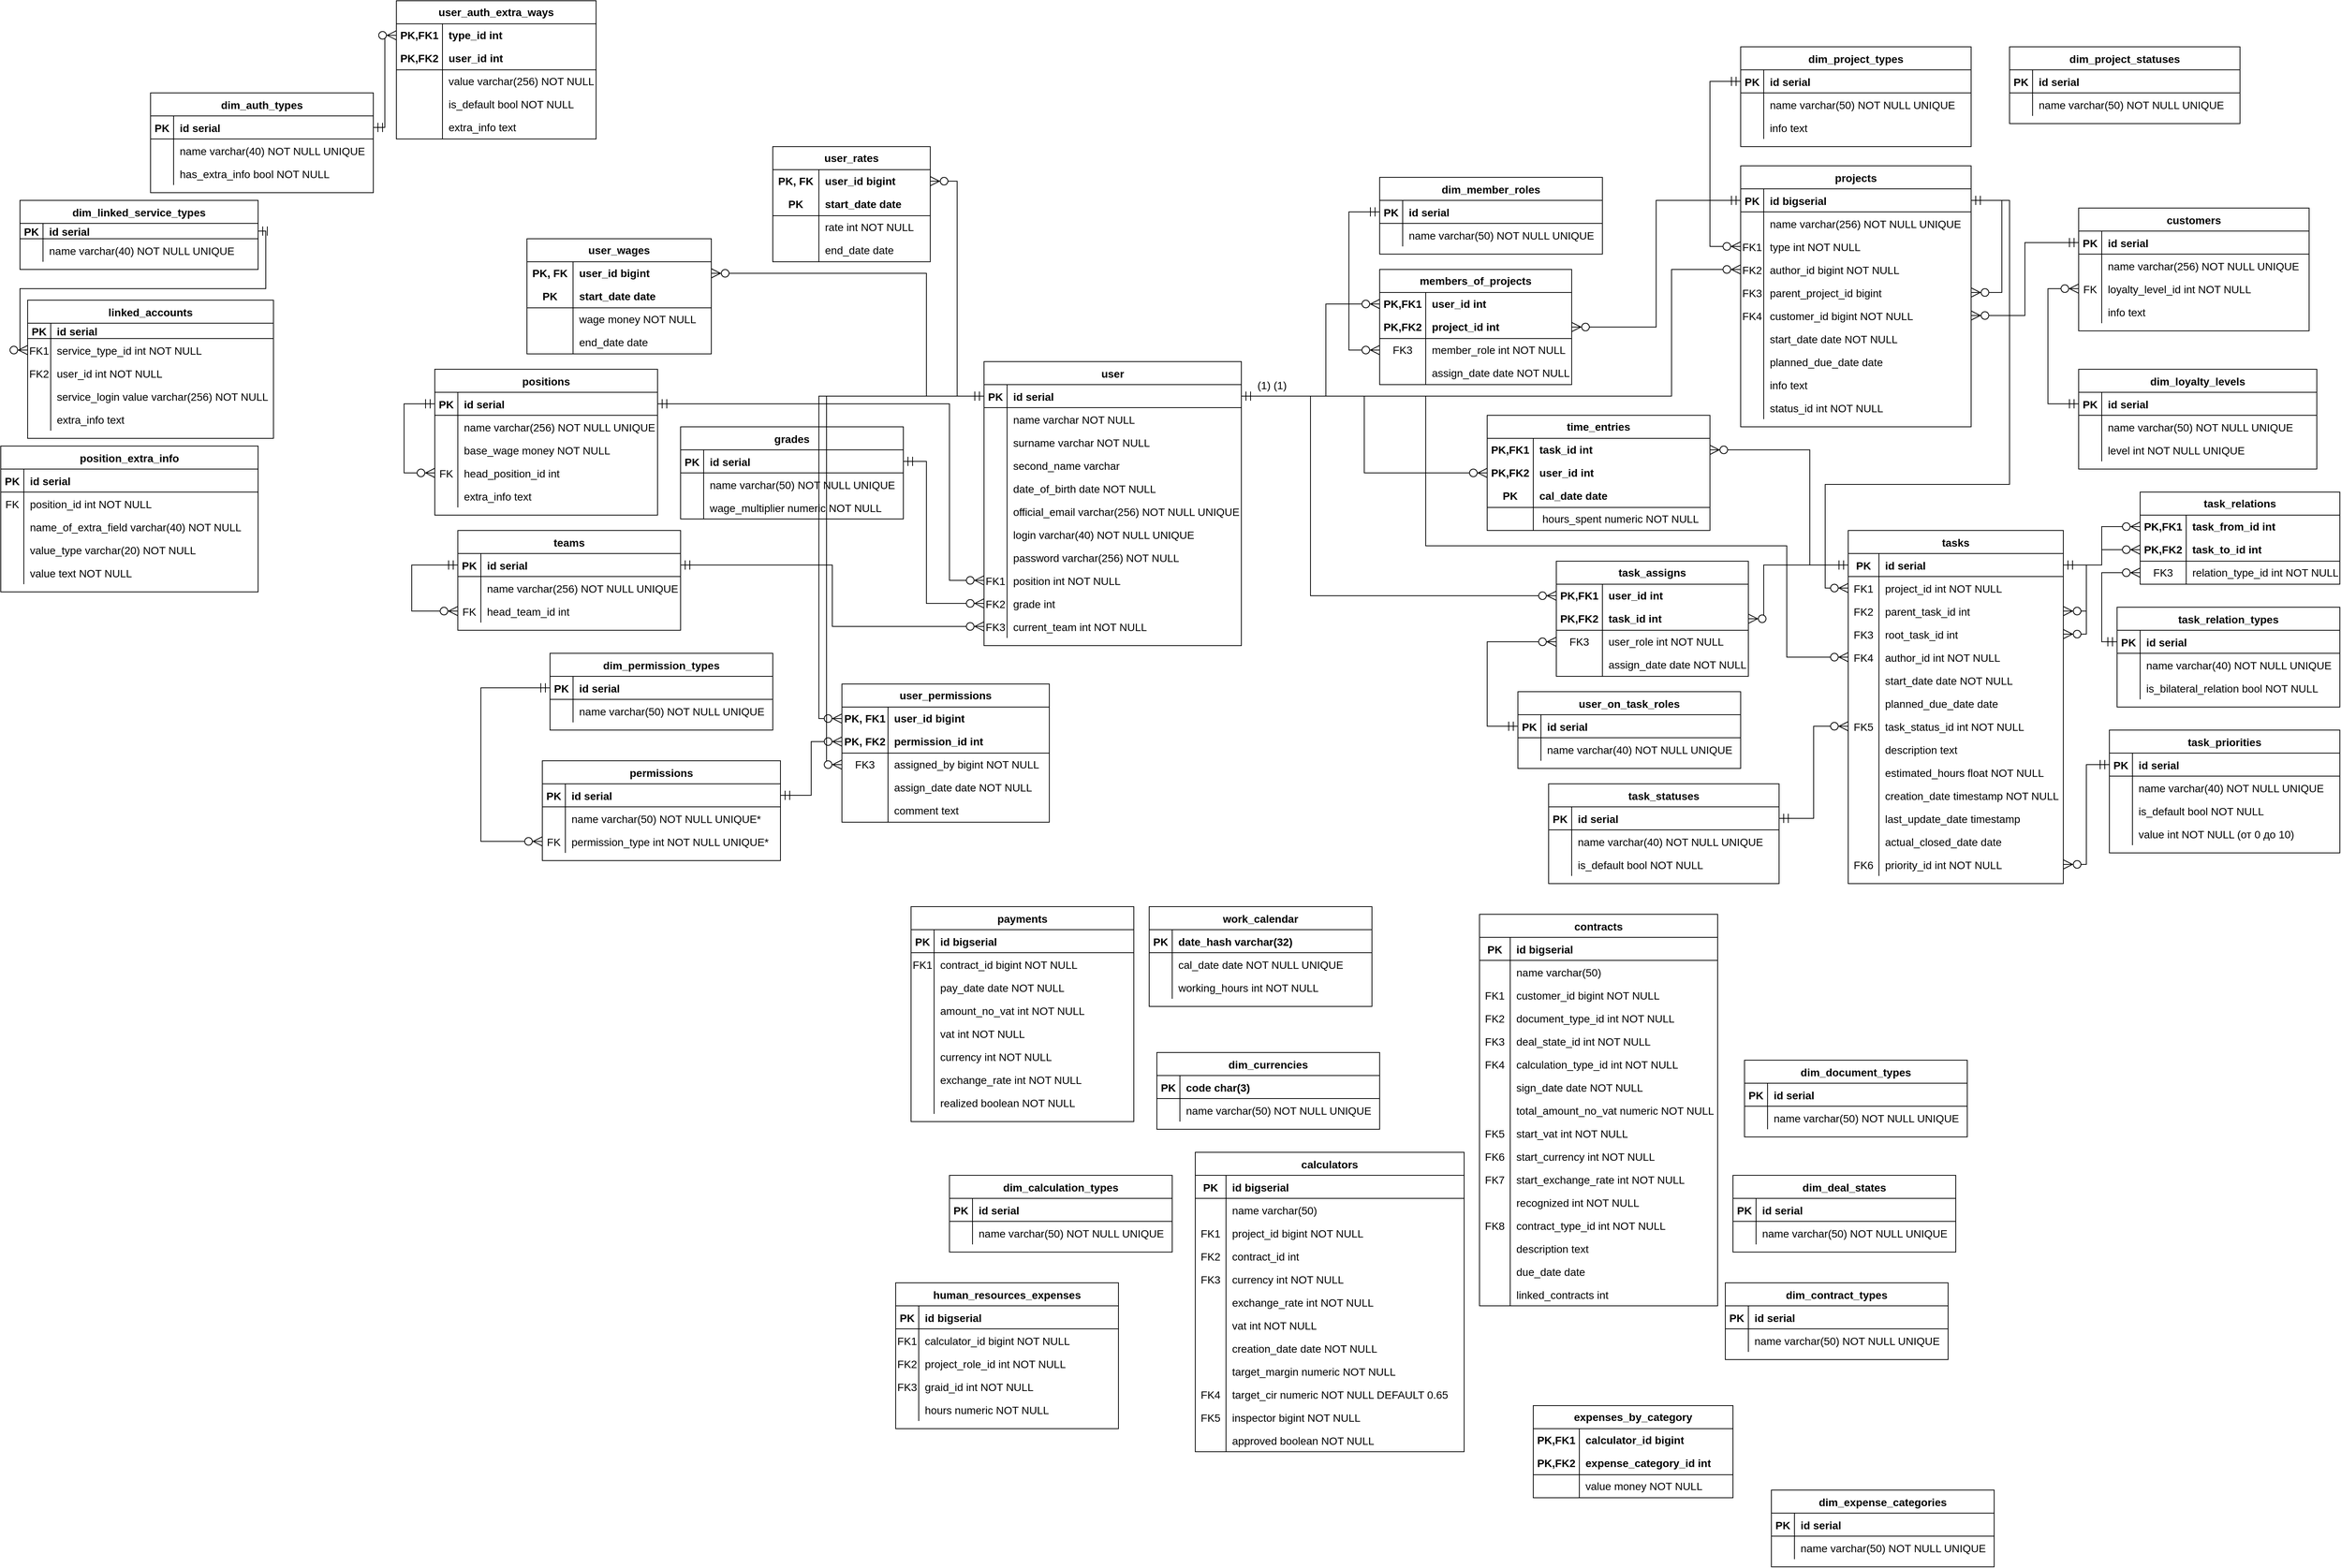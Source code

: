 <mxfile version="27.0.6">
  <diagram id="R2lEEEUBdFMjLlhIrx00" name="Page-1">
    <mxGraphModel dx="3964" dy="2276" grid="1" gridSize="10" guides="1" tooltips="1" connect="1" arrows="1" fold="1" page="1" pageScale="1" pageWidth="850" pageHeight="1100" math="0" shadow="0" extFonts="Permanent Marker^https://fonts.googleapis.com/css?family=Permanent+Marker">
      <root>
        <mxCell id="0" />
        <mxCell id="1" parent="0" />
        <mxCell id="C-vyLk0tnHw3VtMMgP7b-13" value="tasks" style="shape=table;startSize=30;container=1;collapsible=1;childLayout=tableLayout;fixedRows=1;rowLines=0;fontStyle=1;align=center;resizeLast=1;fontSize=14;" parent="1" vertex="1">
          <mxGeometry x="1550" y="290" width="280" height="460" as="geometry" />
        </mxCell>
        <mxCell id="C-vyLk0tnHw3VtMMgP7b-14" value="" style="shape=partialRectangle;collapsible=0;dropTarget=0;pointerEvents=0;fillColor=none;points=[[0,0.5],[1,0.5]];portConstraint=eastwest;top=0;left=0;right=0;bottom=1;fontSize=14;" parent="C-vyLk0tnHw3VtMMgP7b-13" vertex="1">
          <mxGeometry y="30" width="280" height="30" as="geometry" />
        </mxCell>
        <mxCell id="C-vyLk0tnHw3VtMMgP7b-15" value="PK" style="shape=partialRectangle;overflow=hidden;connectable=0;fillColor=none;top=0;left=0;bottom=0;right=0;fontStyle=1;fontSize=14;" parent="C-vyLk0tnHw3VtMMgP7b-14" vertex="1">
          <mxGeometry width="40" height="30" as="geometry">
            <mxRectangle width="40" height="30" as="alternateBounds" />
          </mxGeometry>
        </mxCell>
        <mxCell id="C-vyLk0tnHw3VtMMgP7b-16" value="id serial" style="shape=partialRectangle;overflow=hidden;connectable=0;fillColor=none;top=0;left=0;bottom=0;right=0;align=left;spacingLeft=6;fontStyle=1;fontSize=14;" parent="C-vyLk0tnHw3VtMMgP7b-14" vertex="1">
          <mxGeometry x="40" width="240" height="30" as="geometry">
            <mxRectangle width="240" height="30" as="alternateBounds" />
          </mxGeometry>
        </mxCell>
        <mxCell id="C-vyLk0tnHw3VtMMgP7b-17" value="" style="shape=partialRectangle;collapsible=0;dropTarget=0;pointerEvents=0;fillColor=none;points=[[0,0.5],[1,0.5]];portConstraint=eastwest;top=0;left=0;right=0;bottom=0;fontSize=14;" parent="C-vyLk0tnHw3VtMMgP7b-13" vertex="1">
          <mxGeometry y="60" width="280" height="30" as="geometry" />
        </mxCell>
        <mxCell id="C-vyLk0tnHw3VtMMgP7b-18" value="FK1" style="shape=partialRectangle;overflow=hidden;connectable=0;fillColor=none;top=0;left=0;bottom=0;right=0;fontSize=14;" parent="C-vyLk0tnHw3VtMMgP7b-17" vertex="1">
          <mxGeometry width="40" height="30" as="geometry">
            <mxRectangle width="40" height="30" as="alternateBounds" />
          </mxGeometry>
        </mxCell>
        <mxCell id="C-vyLk0tnHw3VtMMgP7b-19" value="project_id int NOT NULL" style="shape=partialRectangle;overflow=hidden;connectable=0;fillColor=none;top=0;left=0;bottom=0;right=0;align=left;spacingLeft=6;fontSize=14;" parent="C-vyLk0tnHw3VtMMgP7b-17" vertex="1">
          <mxGeometry x="40" width="240" height="30" as="geometry">
            <mxRectangle width="240" height="30" as="alternateBounds" />
          </mxGeometry>
        </mxCell>
        <mxCell id="f8RNzWUr13F589t05Ivk-275" value="" style="shape=partialRectangle;collapsible=0;dropTarget=0;pointerEvents=0;fillColor=none;points=[[0,0.5],[1,0.5]];portConstraint=eastwest;top=0;left=0;right=0;bottom=0;fontSize=14;" parent="C-vyLk0tnHw3VtMMgP7b-13" vertex="1">
          <mxGeometry y="90" width="280" height="30" as="geometry" />
        </mxCell>
        <mxCell id="f8RNzWUr13F589t05Ivk-276" value="FK2" style="shape=partialRectangle;overflow=hidden;connectable=0;fillColor=none;top=0;left=0;bottom=0;right=0;fontSize=14;" parent="f8RNzWUr13F589t05Ivk-275" vertex="1">
          <mxGeometry width="40" height="30" as="geometry">
            <mxRectangle width="40" height="30" as="alternateBounds" />
          </mxGeometry>
        </mxCell>
        <mxCell id="f8RNzWUr13F589t05Ivk-277" value="parent_task_id int" style="shape=partialRectangle;overflow=hidden;connectable=0;fillColor=none;top=0;left=0;bottom=0;right=0;align=left;spacingLeft=6;fontSize=14;" parent="f8RNzWUr13F589t05Ivk-275" vertex="1">
          <mxGeometry x="40" width="240" height="30" as="geometry">
            <mxRectangle width="240" height="30" as="alternateBounds" />
          </mxGeometry>
        </mxCell>
        <mxCell id="f8RNzWUr13F589t05Ivk-278" value="" style="shape=partialRectangle;collapsible=0;dropTarget=0;pointerEvents=0;fillColor=none;points=[[0,0.5],[1,0.5]];portConstraint=eastwest;top=0;left=0;right=0;bottom=0;fontSize=14;" parent="C-vyLk0tnHw3VtMMgP7b-13" vertex="1">
          <mxGeometry y="120" width="280" height="30" as="geometry" />
        </mxCell>
        <mxCell id="f8RNzWUr13F589t05Ivk-279" value="FK3" style="shape=partialRectangle;overflow=hidden;connectable=0;fillColor=none;top=0;left=0;bottom=0;right=0;fontSize=14;" parent="f8RNzWUr13F589t05Ivk-278" vertex="1">
          <mxGeometry width="40" height="30" as="geometry">
            <mxRectangle width="40" height="30" as="alternateBounds" />
          </mxGeometry>
        </mxCell>
        <mxCell id="f8RNzWUr13F589t05Ivk-280" value="root_task_id int" style="shape=partialRectangle;overflow=hidden;connectable=0;fillColor=none;top=0;left=0;bottom=0;right=0;align=left;spacingLeft=6;fontSize=14;" parent="f8RNzWUr13F589t05Ivk-278" vertex="1">
          <mxGeometry x="40" width="240" height="30" as="geometry">
            <mxRectangle width="240" height="30" as="alternateBounds" />
          </mxGeometry>
        </mxCell>
        <mxCell id="f8RNzWUr13F589t05Ivk-272" value="" style="shape=partialRectangle;collapsible=0;dropTarget=0;pointerEvents=0;fillColor=none;points=[[0,0.5],[1,0.5]];portConstraint=eastwest;top=0;left=0;right=0;bottom=0;fontSize=14;" parent="C-vyLk0tnHw3VtMMgP7b-13" vertex="1">
          <mxGeometry y="150" width="280" height="30" as="geometry" />
        </mxCell>
        <mxCell id="f8RNzWUr13F589t05Ivk-273" value="FK4" style="shape=partialRectangle;overflow=hidden;connectable=0;fillColor=none;top=0;left=0;bottom=0;right=0;fontSize=14;" parent="f8RNzWUr13F589t05Ivk-272" vertex="1">
          <mxGeometry width="40" height="30" as="geometry">
            <mxRectangle width="40" height="30" as="alternateBounds" />
          </mxGeometry>
        </mxCell>
        <mxCell id="f8RNzWUr13F589t05Ivk-274" value="author_id int NOT NULL" style="shape=partialRectangle;overflow=hidden;connectable=0;fillColor=none;top=0;left=0;bottom=0;right=0;align=left;spacingLeft=6;fontSize=14;" parent="f8RNzWUr13F589t05Ivk-272" vertex="1">
          <mxGeometry x="40" width="240" height="30" as="geometry">
            <mxRectangle width="240" height="30" as="alternateBounds" />
          </mxGeometry>
        </mxCell>
        <mxCell id="C-vyLk0tnHw3VtMMgP7b-20" value="" style="shape=partialRectangle;collapsible=0;dropTarget=0;pointerEvents=0;fillColor=none;points=[[0,0.5],[1,0.5]];portConstraint=eastwest;top=0;left=0;right=0;bottom=0;fontSize=14;" parent="C-vyLk0tnHw3VtMMgP7b-13" vertex="1">
          <mxGeometry y="180" width="280" height="30" as="geometry" />
        </mxCell>
        <mxCell id="C-vyLk0tnHw3VtMMgP7b-21" value="" style="shape=partialRectangle;overflow=hidden;connectable=0;fillColor=none;top=0;left=0;bottom=0;right=0;fontSize=14;" parent="C-vyLk0tnHw3VtMMgP7b-20" vertex="1">
          <mxGeometry width="40" height="30" as="geometry">
            <mxRectangle width="40" height="30" as="alternateBounds" />
          </mxGeometry>
        </mxCell>
        <mxCell id="C-vyLk0tnHw3VtMMgP7b-22" value="start_date date NOT NULL" style="shape=partialRectangle;overflow=hidden;connectable=0;fillColor=none;top=0;left=0;bottom=0;right=0;align=left;spacingLeft=6;fontSize=14;" parent="C-vyLk0tnHw3VtMMgP7b-20" vertex="1">
          <mxGeometry x="40" width="240" height="30" as="geometry">
            <mxRectangle width="240" height="30" as="alternateBounds" />
          </mxGeometry>
        </mxCell>
        <mxCell id="f8RNzWUr13F589t05Ivk-84" value="" style="shape=partialRectangle;collapsible=0;dropTarget=0;pointerEvents=0;fillColor=none;points=[[0,0.5],[1,0.5]];portConstraint=eastwest;top=0;left=0;right=0;bottom=0;fontSize=14;" parent="C-vyLk0tnHw3VtMMgP7b-13" vertex="1">
          <mxGeometry y="210" width="280" height="30" as="geometry" />
        </mxCell>
        <mxCell id="f8RNzWUr13F589t05Ivk-85" value="" style="shape=partialRectangle;overflow=hidden;connectable=0;fillColor=none;top=0;left=0;bottom=0;right=0;fontSize=14;" parent="f8RNzWUr13F589t05Ivk-84" vertex="1">
          <mxGeometry width="40" height="30" as="geometry">
            <mxRectangle width="40" height="30" as="alternateBounds" />
          </mxGeometry>
        </mxCell>
        <mxCell id="f8RNzWUr13F589t05Ivk-86" value="planned_due_date date" style="shape=partialRectangle;overflow=hidden;connectable=0;fillColor=none;top=0;left=0;bottom=0;right=0;align=left;spacingLeft=6;fontSize=14;" parent="f8RNzWUr13F589t05Ivk-84" vertex="1">
          <mxGeometry x="40" width="240" height="30" as="geometry">
            <mxRectangle width="240" height="30" as="alternateBounds" />
          </mxGeometry>
        </mxCell>
        <mxCell id="f8RNzWUr13F589t05Ivk-87" value="" style="shape=partialRectangle;collapsible=0;dropTarget=0;pointerEvents=0;fillColor=none;points=[[0,0.5],[1,0.5]];portConstraint=eastwest;top=0;left=0;right=0;bottom=0;fontSize=14;" parent="C-vyLk0tnHw3VtMMgP7b-13" vertex="1">
          <mxGeometry y="240" width="280" height="30" as="geometry" />
        </mxCell>
        <mxCell id="f8RNzWUr13F589t05Ivk-88" value="FK5" style="shape=partialRectangle;overflow=hidden;connectable=0;fillColor=none;top=0;left=0;bottom=0;right=0;fontSize=14;" parent="f8RNzWUr13F589t05Ivk-87" vertex="1">
          <mxGeometry width="40" height="30" as="geometry">
            <mxRectangle width="40" height="30" as="alternateBounds" />
          </mxGeometry>
        </mxCell>
        <mxCell id="f8RNzWUr13F589t05Ivk-89" value="task_status_id int NOT NULL" style="shape=partialRectangle;overflow=hidden;connectable=0;fillColor=none;top=0;left=0;bottom=0;right=0;align=left;spacingLeft=6;fontSize=14;" parent="f8RNzWUr13F589t05Ivk-87" vertex="1">
          <mxGeometry x="40" width="240" height="30" as="geometry">
            <mxRectangle width="240" height="30" as="alternateBounds" />
          </mxGeometry>
        </mxCell>
        <mxCell id="f8RNzWUr13F589t05Ivk-228" value="" style="shape=partialRectangle;collapsible=0;dropTarget=0;pointerEvents=0;fillColor=none;points=[[0,0.5],[1,0.5]];portConstraint=eastwest;top=0;left=0;right=0;bottom=0;fontSize=14;" parent="C-vyLk0tnHw3VtMMgP7b-13" vertex="1">
          <mxGeometry y="270" width="280" height="30" as="geometry" />
        </mxCell>
        <mxCell id="f8RNzWUr13F589t05Ivk-229" value="" style="shape=partialRectangle;overflow=hidden;connectable=0;fillColor=none;top=0;left=0;bottom=0;right=0;fontSize=14;" parent="f8RNzWUr13F589t05Ivk-228" vertex="1">
          <mxGeometry width="40" height="30" as="geometry">
            <mxRectangle width="40" height="30" as="alternateBounds" />
          </mxGeometry>
        </mxCell>
        <mxCell id="f8RNzWUr13F589t05Ivk-230" value="description text" style="shape=partialRectangle;overflow=hidden;connectable=0;fillColor=none;top=0;left=0;bottom=0;right=0;align=left;spacingLeft=6;fontSize=14;" parent="f8RNzWUr13F589t05Ivk-228" vertex="1">
          <mxGeometry x="40" width="240" height="30" as="geometry">
            <mxRectangle width="240" height="30" as="alternateBounds" />
          </mxGeometry>
        </mxCell>
        <mxCell id="f8RNzWUr13F589t05Ivk-231" value="" style="shape=partialRectangle;collapsible=0;dropTarget=0;pointerEvents=0;fillColor=none;points=[[0,0.5],[1,0.5]];portConstraint=eastwest;top=0;left=0;right=0;bottom=0;fontSize=14;" parent="C-vyLk0tnHw3VtMMgP7b-13" vertex="1">
          <mxGeometry y="300" width="280" height="30" as="geometry" />
        </mxCell>
        <mxCell id="f8RNzWUr13F589t05Ivk-232" value="" style="shape=partialRectangle;overflow=hidden;connectable=0;fillColor=none;top=0;left=0;bottom=0;right=0;fontSize=14;" parent="f8RNzWUr13F589t05Ivk-231" vertex="1">
          <mxGeometry width="40" height="30" as="geometry">
            <mxRectangle width="40" height="30" as="alternateBounds" />
          </mxGeometry>
        </mxCell>
        <mxCell id="f8RNzWUr13F589t05Ivk-233" value="estimated_hours float NOT NULL" style="shape=partialRectangle;overflow=hidden;connectable=0;fillColor=none;top=0;left=0;bottom=0;right=0;align=left;spacingLeft=6;fontSize=14;" parent="f8RNzWUr13F589t05Ivk-231" vertex="1">
          <mxGeometry x="40" width="240" height="30" as="geometry">
            <mxRectangle width="240" height="30" as="alternateBounds" />
          </mxGeometry>
        </mxCell>
        <mxCell id="f8RNzWUr13F589t05Ivk-281" value="" style="shape=partialRectangle;collapsible=0;dropTarget=0;pointerEvents=0;fillColor=none;points=[[0,0.5],[1,0.5]];portConstraint=eastwest;top=0;left=0;right=0;bottom=0;fontSize=14;" parent="C-vyLk0tnHw3VtMMgP7b-13" vertex="1">
          <mxGeometry y="330" width="280" height="30" as="geometry" />
        </mxCell>
        <mxCell id="f8RNzWUr13F589t05Ivk-282" value="" style="shape=partialRectangle;overflow=hidden;connectable=0;fillColor=none;top=0;left=0;bottom=0;right=0;fontSize=14;" parent="f8RNzWUr13F589t05Ivk-281" vertex="1">
          <mxGeometry width="40" height="30" as="geometry">
            <mxRectangle width="40" height="30" as="alternateBounds" />
          </mxGeometry>
        </mxCell>
        <mxCell id="f8RNzWUr13F589t05Ivk-283" value="creation_date timestamp NOT NULL" style="shape=partialRectangle;overflow=hidden;connectable=0;fillColor=none;top=0;left=0;bottom=0;right=0;align=left;spacingLeft=6;fontSize=14;" parent="f8RNzWUr13F589t05Ivk-281" vertex="1">
          <mxGeometry x="40" width="240" height="30" as="geometry">
            <mxRectangle width="240" height="30" as="alternateBounds" />
          </mxGeometry>
        </mxCell>
        <mxCell id="f8RNzWUr13F589t05Ivk-284" value="" style="shape=partialRectangle;collapsible=0;dropTarget=0;pointerEvents=0;fillColor=none;points=[[0,0.5],[1,0.5]];portConstraint=eastwest;top=0;left=0;right=0;bottom=0;fontSize=14;" parent="C-vyLk0tnHw3VtMMgP7b-13" vertex="1">
          <mxGeometry y="360" width="280" height="30" as="geometry" />
        </mxCell>
        <mxCell id="f8RNzWUr13F589t05Ivk-285" value="" style="shape=partialRectangle;overflow=hidden;connectable=0;fillColor=none;top=0;left=0;bottom=0;right=0;fontSize=14;" parent="f8RNzWUr13F589t05Ivk-284" vertex="1">
          <mxGeometry width="40" height="30" as="geometry">
            <mxRectangle width="40" height="30" as="alternateBounds" />
          </mxGeometry>
        </mxCell>
        <mxCell id="f8RNzWUr13F589t05Ivk-286" value="last_update_date timestamp" style="shape=partialRectangle;overflow=hidden;connectable=0;fillColor=none;top=0;left=0;bottom=0;right=0;align=left;spacingLeft=6;fontSize=14;" parent="f8RNzWUr13F589t05Ivk-284" vertex="1">
          <mxGeometry x="40" width="240" height="30" as="geometry">
            <mxRectangle width="240" height="30" as="alternateBounds" />
          </mxGeometry>
        </mxCell>
        <mxCell id="f8RNzWUr13F589t05Ivk-567" value="" style="shape=partialRectangle;collapsible=0;dropTarget=0;pointerEvents=0;fillColor=none;points=[[0,0.5],[1,0.5]];portConstraint=eastwest;top=0;left=0;right=0;bottom=0;fontSize=14;" parent="C-vyLk0tnHw3VtMMgP7b-13" vertex="1">
          <mxGeometry y="390" width="280" height="30" as="geometry" />
        </mxCell>
        <mxCell id="f8RNzWUr13F589t05Ivk-568" value="" style="shape=partialRectangle;overflow=hidden;connectable=0;fillColor=none;top=0;left=0;bottom=0;right=0;fontSize=14;" parent="f8RNzWUr13F589t05Ivk-567" vertex="1">
          <mxGeometry width="40" height="30" as="geometry">
            <mxRectangle width="40" height="30" as="alternateBounds" />
          </mxGeometry>
        </mxCell>
        <mxCell id="f8RNzWUr13F589t05Ivk-569" value="actual_closed_date date" style="shape=partialRectangle;overflow=hidden;connectable=0;fillColor=none;top=0;left=0;bottom=0;right=0;align=left;spacingLeft=6;fontSize=14;" parent="f8RNzWUr13F589t05Ivk-567" vertex="1">
          <mxGeometry x="40" width="240" height="30" as="geometry">
            <mxRectangle width="240" height="30" as="alternateBounds" />
          </mxGeometry>
        </mxCell>
        <mxCell id="f8RNzWUr13F589t05Ivk-310" value="" style="shape=partialRectangle;collapsible=0;dropTarget=0;pointerEvents=0;fillColor=none;points=[[0,0.5],[1,0.5]];portConstraint=eastwest;top=0;left=0;right=0;bottom=0;fontSize=14;" parent="C-vyLk0tnHw3VtMMgP7b-13" vertex="1">
          <mxGeometry y="420" width="280" height="30" as="geometry" />
        </mxCell>
        <mxCell id="f8RNzWUr13F589t05Ivk-311" value="FK6" style="shape=partialRectangle;overflow=hidden;connectable=0;fillColor=none;top=0;left=0;bottom=0;right=0;fontSize=14;" parent="f8RNzWUr13F589t05Ivk-310" vertex="1">
          <mxGeometry width="40" height="30" as="geometry">
            <mxRectangle width="40" height="30" as="alternateBounds" />
          </mxGeometry>
        </mxCell>
        <mxCell id="f8RNzWUr13F589t05Ivk-312" value="priority_id int NOT NULL" style="shape=partialRectangle;overflow=hidden;connectable=0;fillColor=none;top=0;left=0;bottom=0;right=0;align=left;spacingLeft=6;fontSize=14;" parent="f8RNzWUr13F589t05Ivk-310" vertex="1">
          <mxGeometry x="40" width="240" height="30" as="geometry">
            <mxRectangle width="240" height="30" as="alternateBounds" />
          </mxGeometry>
        </mxCell>
        <mxCell id="f8RNzWUr13F589t05Ivk-647" value="" style="edgeStyle=entityRelationEdgeStyle;fontSize=14;html=1;endArrow=ERzeroToMany;startArrow=ERmandOne;rounded=0;endSize=10;startSize=10;entryX=1;entryY=0.5;entryDx=0;entryDy=0;exitX=1;exitY=0.5;exitDx=0;exitDy=0;elbow=vertical;" parent="C-vyLk0tnHw3VtMMgP7b-13" source="C-vyLk0tnHw3VtMMgP7b-14" target="f8RNzWUr13F589t05Ivk-275" edge="1">
          <mxGeometry width="100" height="100" relative="1" as="geometry">
            <mxPoint x="-430" y="215" as="sourcePoint" />
            <mxPoint x="-330" y="105" as="targetPoint" />
          </mxGeometry>
        </mxCell>
        <mxCell id="f8RNzWUr13F589t05Ivk-648" value="" style="edgeStyle=entityRelationEdgeStyle;fontSize=14;html=1;endArrow=ERzeroToMany;startArrow=ERmandOne;rounded=0;endSize=10;startSize=10;entryX=1;entryY=0.5;entryDx=0;entryDy=0;exitX=1;exitY=0.5;exitDx=0;exitDy=0;elbow=vertical;" parent="C-vyLk0tnHw3VtMMgP7b-13" source="C-vyLk0tnHw3VtMMgP7b-14" target="f8RNzWUr13F589t05Ivk-278" edge="1">
          <mxGeometry width="100" height="100" relative="1" as="geometry">
            <mxPoint x="-420" y="225" as="sourcePoint" />
            <mxPoint x="-320" y="115" as="targetPoint" />
          </mxGeometry>
        </mxCell>
        <mxCell id="C-vyLk0tnHw3VtMMgP7b-23" value="teams" style="shape=table;startSize=30;container=1;collapsible=1;childLayout=tableLayout;fixedRows=1;rowLines=0;fontStyle=1;align=center;resizeLast=1;fontSize=14;" parent="1" vertex="1">
          <mxGeometry x="-260" y="290" width="290" height="130" as="geometry" />
        </mxCell>
        <mxCell id="C-vyLk0tnHw3VtMMgP7b-24" value="" style="shape=partialRectangle;collapsible=0;dropTarget=0;pointerEvents=0;fillColor=none;points=[[0,0.5],[1,0.5]];portConstraint=eastwest;top=0;left=0;right=0;bottom=1;fontSize=14;" parent="C-vyLk0tnHw3VtMMgP7b-23" vertex="1">
          <mxGeometry y="30" width="290" height="30" as="geometry" />
        </mxCell>
        <mxCell id="C-vyLk0tnHw3VtMMgP7b-25" value="PK" style="shape=partialRectangle;overflow=hidden;connectable=0;fillColor=none;top=0;left=0;bottom=0;right=0;fontStyle=1;fontSize=14;" parent="C-vyLk0tnHw3VtMMgP7b-24" vertex="1">
          <mxGeometry width="30" height="30" as="geometry">
            <mxRectangle width="30" height="30" as="alternateBounds" />
          </mxGeometry>
        </mxCell>
        <mxCell id="C-vyLk0tnHw3VtMMgP7b-26" value="id serial" style="shape=partialRectangle;overflow=hidden;connectable=0;fillColor=none;top=0;left=0;bottom=0;right=0;align=left;spacingLeft=6;fontStyle=1;fontSize=14;" parent="C-vyLk0tnHw3VtMMgP7b-24" vertex="1">
          <mxGeometry x="30" width="260" height="30" as="geometry">
            <mxRectangle width="260" height="30" as="alternateBounds" />
          </mxGeometry>
        </mxCell>
        <mxCell id="C-vyLk0tnHw3VtMMgP7b-27" value="" style="shape=partialRectangle;collapsible=0;dropTarget=0;pointerEvents=0;fillColor=none;points=[[0,0.5],[1,0.5]];portConstraint=eastwest;top=0;left=0;right=0;bottom=0;fontSize=14;" parent="C-vyLk0tnHw3VtMMgP7b-23" vertex="1">
          <mxGeometry y="60" width="290" height="30" as="geometry" />
        </mxCell>
        <mxCell id="C-vyLk0tnHw3VtMMgP7b-28" value="" style="shape=partialRectangle;overflow=hidden;connectable=0;fillColor=none;top=0;left=0;bottom=0;right=0;fontSize=14;" parent="C-vyLk0tnHw3VtMMgP7b-27" vertex="1">
          <mxGeometry width="30" height="30" as="geometry">
            <mxRectangle width="30" height="30" as="alternateBounds" />
          </mxGeometry>
        </mxCell>
        <mxCell id="C-vyLk0tnHw3VtMMgP7b-29" value="name varchar(256) NOT NULL UNIQUE" style="shape=partialRectangle;overflow=hidden;connectable=0;fillColor=none;top=0;left=0;bottom=0;right=0;align=left;spacingLeft=6;fontSize=14;" parent="C-vyLk0tnHw3VtMMgP7b-27" vertex="1">
          <mxGeometry x="30" width="260" height="30" as="geometry">
            <mxRectangle width="260" height="30" as="alternateBounds" />
          </mxGeometry>
        </mxCell>
        <mxCell id="f8RNzWUr13F589t05Ivk-25" value="" style="shape=partialRectangle;collapsible=0;dropTarget=0;pointerEvents=0;fillColor=none;points=[[0,0.5],[1,0.5]];portConstraint=eastwest;top=0;left=0;right=0;bottom=0;fontSize=14;" parent="C-vyLk0tnHw3VtMMgP7b-23" vertex="1">
          <mxGeometry y="90" width="290" height="30" as="geometry" />
        </mxCell>
        <mxCell id="f8RNzWUr13F589t05Ivk-26" value="FK" style="shape=partialRectangle;overflow=hidden;connectable=0;fillColor=none;top=0;left=0;bottom=0;right=0;fontSize=14;" parent="f8RNzWUr13F589t05Ivk-25" vertex="1">
          <mxGeometry width="30" height="30" as="geometry">
            <mxRectangle width="30" height="30" as="alternateBounds" />
          </mxGeometry>
        </mxCell>
        <mxCell id="f8RNzWUr13F589t05Ivk-27" value="head_team_id int" style="shape=partialRectangle;overflow=hidden;connectable=0;fillColor=none;top=0;left=0;bottom=0;right=0;align=left;spacingLeft=6;fontSize=14;" parent="f8RNzWUr13F589t05Ivk-25" vertex="1">
          <mxGeometry x="30" width="260" height="30" as="geometry">
            <mxRectangle width="260" height="30" as="alternateBounds" />
          </mxGeometry>
        </mxCell>
        <mxCell id="f8RNzWUr13F589t05Ivk-625" value="" style="edgeStyle=elbowEdgeStyle;fontSize=14;html=1;endArrow=ERzeroToMany;startArrow=ERmandOne;rounded=0;endSize=10;startSize=10;entryX=0;entryY=0.5;entryDx=0;entryDy=0;exitX=0;exitY=0.5;exitDx=0;exitDy=0;" parent="C-vyLk0tnHw3VtMMgP7b-23" source="C-vyLk0tnHw3VtMMgP7b-24" target="f8RNzWUr13F589t05Ivk-25" edge="1">
          <mxGeometry width="100" height="100" relative="1" as="geometry">
            <mxPoint x="-200" y="210" as="sourcePoint" />
            <mxPoint x="-30" y="30" as="targetPoint" />
            <Array as="points">
              <mxPoint x="-60" y="70" />
            </Array>
          </mxGeometry>
        </mxCell>
        <mxCell id="f8RNzWUr13F589t05Ivk-28" value="positions" style="shape=table;startSize=30;container=1;collapsible=1;childLayout=tableLayout;fixedRows=1;rowLines=0;fontStyle=1;align=center;resizeLast=1;fontSize=14;" parent="1" vertex="1">
          <mxGeometry x="-290" y="80" width="290" height="190" as="geometry" />
        </mxCell>
        <mxCell id="f8RNzWUr13F589t05Ivk-29" value="" style="shape=partialRectangle;collapsible=0;dropTarget=0;pointerEvents=0;fillColor=none;points=[[0,0.5],[1,0.5]];portConstraint=eastwest;top=0;left=0;right=0;bottom=1;fontSize=14;" parent="f8RNzWUr13F589t05Ivk-28" vertex="1">
          <mxGeometry y="30" width="290" height="30" as="geometry" />
        </mxCell>
        <mxCell id="f8RNzWUr13F589t05Ivk-30" value="PK" style="shape=partialRectangle;overflow=hidden;connectable=0;fillColor=none;top=0;left=0;bottom=0;right=0;fontStyle=1;fontSize=14;" parent="f8RNzWUr13F589t05Ivk-29" vertex="1">
          <mxGeometry width="30" height="30" as="geometry">
            <mxRectangle width="30" height="30" as="alternateBounds" />
          </mxGeometry>
        </mxCell>
        <mxCell id="f8RNzWUr13F589t05Ivk-31" value="id serial" style="shape=partialRectangle;overflow=hidden;connectable=0;fillColor=none;top=0;left=0;bottom=0;right=0;align=left;spacingLeft=6;fontStyle=1;fontSize=14;" parent="f8RNzWUr13F589t05Ivk-29" vertex="1">
          <mxGeometry x="30" width="260" height="30" as="geometry">
            <mxRectangle width="260" height="30" as="alternateBounds" />
          </mxGeometry>
        </mxCell>
        <mxCell id="f8RNzWUr13F589t05Ivk-32" value="" style="shape=partialRectangle;collapsible=0;dropTarget=0;pointerEvents=0;fillColor=none;points=[[0,0.5],[1,0.5]];portConstraint=eastwest;top=0;left=0;right=0;bottom=0;fontSize=14;" parent="f8RNzWUr13F589t05Ivk-28" vertex="1">
          <mxGeometry y="60" width="290" height="30" as="geometry" />
        </mxCell>
        <mxCell id="f8RNzWUr13F589t05Ivk-33" value="" style="shape=partialRectangle;overflow=hidden;connectable=0;fillColor=none;top=0;left=0;bottom=0;right=0;fontSize=14;" parent="f8RNzWUr13F589t05Ivk-32" vertex="1">
          <mxGeometry width="30" height="30" as="geometry">
            <mxRectangle width="30" height="30" as="alternateBounds" />
          </mxGeometry>
        </mxCell>
        <mxCell id="f8RNzWUr13F589t05Ivk-34" value="name varchar(256) NOT NULL UNIQUE" style="shape=partialRectangle;overflow=hidden;connectable=0;fillColor=none;top=0;left=0;bottom=0;right=0;align=left;spacingLeft=6;fontSize=14;" parent="f8RNzWUr13F589t05Ivk-32" vertex="1">
          <mxGeometry x="30" width="260" height="30" as="geometry">
            <mxRectangle width="260" height="30" as="alternateBounds" />
          </mxGeometry>
        </mxCell>
        <mxCell id="f8RNzWUr13F589t05Ivk-35" value="" style="shape=partialRectangle;collapsible=0;dropTarget=0;pointerEvents=0;fillColor=none;points=[[0,0.5],[1,0.5]];portConstraint=eastwest;top=0;left=0;right=0;bottom=0;fontSize=14;" parent="f8RNzWUr13F589t05Ivk-28" vertex="1">
          <mxGeometry y="90" width="290" height="30" as="geometry" />
        </mxCell>
        <mxCell id="f8RNzWUr13F589t05Ivk-36" value="" style="shape=partialRectangle;overflow=hidden;connectable=0;fillColor=none;top=0;left=0;bottom=0;right=0;fontSize=14;" parent="f8RNzWUr13F589t05Ivk-35" vertex="1">
          <mxGeometry width="30" height="30" as="geometry">
            <mxRectangle width="30" height="30" as="alternateBounds" />
          </mxGeometry>
        </mxCell>
        <mxCell id="f8RNzWUr13F589t05Ivk-37" value="base_wage money NOT NULL" style="shape=partialRectangle;overflow=hidden;connectable=0;fillColor=none;top=0;left=0;bottom=0;right=0;align=left;spacingLeft=6;fontSize=14;" parent="f8RNzWUr13F589t05Ivk-35" vertex="1">
          <mxGeometry x="30" width="260" height="30" as="geometry">
            <mxRectangle width="260" height="30" as="alternateBounds" />
          </mxGeometry>
        </mxCell>
        <mxCell id="f8RNzWUr13F589t05Ivk-38" value="" style="shape=partialRectangle;collapsible=0;dropTarget=0;pointerEvents=0;fillColor=none;points=[[0,0.5],[1,0.5]];portConstraint=eastwest;top=0;left=0;right=0;bottom=0;fontSize=14;" parent="f8RNzWUr13F589t05Ivk-28" vertex="1">
          <mxGeometry y="120" width="290" height="30" as="geometry" />
        </mxCell>
        <mxCell id="f8RNzWUr13F589t05Ivk-39" value="FK" style="shape=partialRectangle;overflow=hidden;connectable=0;fillColor=none;top=0;left=0;bottom=0;right=0;fontSize=14;" parent="f8RNzWUr13F589t05Ivk-38" vertex="1">
          <mxGeometry width="30" height="30" as="geometry">
            <mxRectangle width="30" height="30" as="alternateBounds" />
          </mxGeometry>
        </mxCell>
        <mxCell id="f8RNzWUr13F589t05Ivk-40" value="head_position_id int" style="shape=partialRectangle;overflow=hidden;connectable=0;fillColor=none;top=0;left=0;bottom=0;right=0;align=left;spacingLeft=6;fontSize=14;" parent="f8RNzWUr13F589t05Ivk-38" vertex="1">
          <mxGeometry x="30" width="260" height="30" as="geometry">
            <mxRectangle width="260" height="30" as="alternateBounds" />
          </mxGeometry>
        </mxCell>
        <mxCell id="f8RNzWUr13F589t05Ivk-620" value="" style="edgeStyle=elbowEdgeStyle;fontSize=14;html=1;endArrow=ERzeroToMany;startArrow=ERmandOne;rounded=0;endSize=10;startSize=10;exitX=0;exitY=0.5;exitDx=0;exitDy=0;entryX=0;entryY=0.5;entryDx=0;entryDy=0;" parent="f8RNzWUr13F589t05Ivk-28" source="f8RNzWUr13F589t05Ivk-29" target="f8RNzWUr13F589t05Ivk-38" edge="1">
          <mxGeometry width="100" height="100" relative="1" as="geometry">
            <mxPoint x="480" y="-205" as="sourcePoint" />
            <mxPoint x="160" y="-325" as="targetPoint" />
            <Array as="points">
              <mxPoint x="-40" y="-30" />
            </Array>
          </mxGeometry>
        </mxCell>
        <mxCell id="D8WDJ0IV3SAgsFWmu02s-416" value="" style="shape=partialRectangle;collapsible=0;dropTarget=0;pointerEvents=0;fillColor=none;points=[[0,0.5],[1,0.5]];portConstraint=eastwest;top=0;left=0;right=0;bottom=0;fontSize=14;" vertex="1" parent="f8RNzWUr13F589t05Ivk-28">
          <mxGeometry y="150" width="290" height="30" as="geometry" />
        </mxCell>
        <mxCell id="D8WDJ0IV3SAgsFWmu02s-417" value="" style="shape=partialRectangle;overflow=hidden;connectable=0;fillColor=none;top=0;left=0;bottom=0;right=0;fontSize=14;" vertex="1" parent="D8WDJ0IV3SAgsFWmu02s-416">
          <mxGeometry width="30" height="30" as="geometry">
            <mxRectangle width="30" height="30" as="alternateBounds" />
          </mxGeometry>
        </mxCell>
        <mxCell id="D8WDJ0IV3SAgsFWmu02s-418" value="extra_info text" style="shape=partialRectangle;overflow=hidden;connectable=0;fillColor=none;top=0;left=0;bottom=0;right=0;align=left;spacingLeft=6;fontSize=14;" vertex="1" parent="D8WDJ0IV3SAgsFWmu02s-416">
          <mxGeometry x="30" width="260" height="30" as="geometry">
            <mxRectangle width="260" height="30" as="alternateBounds" />
          </mxGeometry>
        </mxCell>
        <mxCell id="f8RNzWUr13F589t05Ivk-42" value="position_extra_info" style="shape=table;startSize=30;container=1;collapsible=1;childLayout=tableLayout;fixedRows=1;rowLines=0;fontStyle=1;align=center;resizeLast=1;fontSize=14;" parent="1" vertex="1">
          <mxGeometry x="-855" y="180" width="335" height="190" as="geometry" />
        </mxCell>
        <mxCell id="f8RNzWUr13F589t05Ivk-43" value="" style="shape=partialRectangle;collapsible=0;dropTarget=0;pointerEvents=0;fillColor=none;points=[[0,0.5],[1,0.5]];portConstraint=eastwest;top=0;left=0;right=0;bottom=1;fontSize=14;" parent="f8RNzWUr13F589t05Ivk-42" vertex="1">
          <mxGeometry y="30" width="335" height="30" as="geometry" />
        </mxCell>
        <mxCell id="f8RNzWUr13F589t05Ivk-44" value="PK" style="shape=partialRectangle;overflow=hidden;connectable=0;fillColor=none;top=0;left=0;bottom=0;right=0;fontStyle=1;fontSize=14;" parent="f8RNzWUr13F589t05Ivk-43" vertex="1">
          <mxGeometry width="30" height="30" as="geometry">
            <mxRectangle width="30" height="30" as="alternateBounds" />
          </mxGeometry>
        </mxCell>
        <mxCell id="f8RNzWUr13F589t05Ivk-45" value="id serial" style="shape=partialRectangle;overflow=hidden;connectable=0;fillColor=none;top=0;left=0;bottom=0;right=0;align=left;spacingLeft=6;fontStyle=1;fontSize=14;" parent="f8RNzWUr13F589t05Ivk-43" vertex="1">
          <mxGeometry x="30" width="305" height="30" as="geometry">
            <mxRectangle width="305" height="30" as="alternateBounds" />
          </mxGeometry>
        </mxCell>
        <mxCell id="f8RNzWUr13F589t05Ivk-545" value="" style="shape=partialRectangle;collapsible=0;dropTarget=0;pointerEvents=0;fillColor=none;points=[[0,0.5],[1,0.5]];portConstraint=eastwest;top=0;left=0;right=0;bottom=0;fontSize=14;" parent="f8RNzWUr13F589t05Ivk-42" vertex="1">
          <mxGeometry y="60" width="335" height="30" as="geometry" />
        </mxCell>
        <mxCell id="f8RNzWUr13F589t05Ivk-546" value="FK" style="shape=partialRectangle;overflow=hidden;connectable=0;fillColor=none;top=0;left=0;bottom=0;right=0;fontSize=14;" parent="f8RNzWUr13F589t05Ivk-545" vertex="1">
          <mxGeometry width="30" height="30" as="geometry">
            <mxRectangle width="30" height="30" as="alternateBounds" />
          </mxGeometry>
        </mxCell>
        <mxCell id="f8RNzWUr13F589t05Ivk-547" value="position_id int NOT NULL" style="shape=partialRectangle;overflow=hidden;connectable=0;fillColor=none;top=0;left=0;bottom=0;right=0;align=left;spacingLeft=6;fontSize=14;" parent="f8RNzWUr13F589t05Ivk-545" vertex="1">
          <mxGeometry x="30" width="305" height="30" as="geometry">
            <mxRectangle width="305" height="30" as="alternateBounds" />
          </mxGeometry>
        </mxCell>
        <mxCell id="f8RNzWUr13F589t05Ivk-46" value="" style="shape=partialRectangle;collapsible=0;dropTarget=0;pointerEvents=0;fillColor=none;points=[[0,0.5],[1,0.5]];portConstraint=eastwest;top=0;left=0;right=0;bottom=0;fontSize=14;" parent="f8RNzWUr13F589t05Ivk-42" vertex="1">
          <mxGeometry y="90" width="335" height="30" as="geometry" />
        </mxCell>
        <mxCell id="f8RNzWUr13F589t05Ivk-47" value="" style="shape=partialRectangle;overflow=hidden;connectable=0;fillColor=none;top=0;left=0;bottom=0;right=0;fontSize=14;" parent="f8RNzWUr13F589t05Ivk-46" vertex="1">
          <mxGeometry width="30" height="30" as="geometry">
            <mxRectangle width="30" height="30" as="alternateBounds" />
          </mxGeometry>
        </mxCell>
        <mxCell id="f8RNzWUr13F589t05Ivk-48" value="name_of_extra_field varchar(40) NOT NULL" style="shape=partialRectangle;overflow=hidden;connectable=0;fillColor=none;top=0;left=0;bottom=0;right=0;align=left;spacingLeft=6;fontSize=14;" parent="f8RNzWUr13F589t05Ivk-46" vertex="1">
          <mxGeometry x="30" width="305" height="30" as="geometry">
            <mxRectangle width="305" height="30" as="alternateBounds" />
          </mxGeometry>
        </mxCell>
        <mxCell id="f8RNzWUr13F589t05Ivk-52" value="" style="shape=partialRectangle;collapsible=0;dropTarget=0;pointerEvents=0;fillColor=none;points=[[0,0.5],[1,0.5]];portConstraint=eastwest;top=0;left=0;right=0;bottom=0;fontSize=14;" parent="f8RNzWUr13F589t05Ivk-42" vertex="1">
          <mxGeometry y="120" width="335" height="30" as="geometry" />
        </mxCell>
        <mxCell id="f8RNzWUr13F589t05Ivk-53" value="" style="shape=partialRectangle;overflow=hidden;connectable=0;fillColor=none;top=0;left=0;bottom=0;right=0;fontSize=14;" parent="f8RNzWUr13F589t05Ivk-52" vertex="1">
          <mxGeometry width="30" height="30" as="geometry">
            <mxRectangle width="30" height="30" as="alternateBounds" />
          </mxGeometry>
        </mxCell>
        <mxCell id="f8RNzWUr13F589t05Ivk-54" value="value_type varchar(20) NOT NULL" style="shape=partialRectangle;overflow=hidden;connectable=0;fillColor=none;top=0;left=0;bottom=0;right=0;align=left;spacingLeft=6;fontSize=14;" parent="f8RNzWUr13F589t05Ivk-52" vertex="1">
          <mxGeometry x="30" width="305" height="30" as="geometry">
            <mxRectangle width="305" height="30" as="alternateBounds" />
          </mxGeometry>
        </mxCell>
        <mxCell id="f8RNzWUr13F589t05Ivk-49" value="" style="shape=partialRectangle;collapsible=0;dropTarget=0;pointerEvents=0;fillColor=none;points=[[0,0.5],[1,0.5]];portConstraint=eastwest;top=0;left=0;right=0;bottom=0;fontSize=14;" parent="f8RNzWUr13F589t05Ivk-42" vertex="1">
          <mxGeometry y="150" width="335" height="30" as="geometry" />
        </mxCell>
        <mxCell id="f8RNzWUr13F589t05Ivk-50" value="" style="shape=partialRectangle;overflow=hidden;connectable=0;fillColor=none;top=0;left=0;bottom=0;right=0;fontSize=14;" parent="f8RNzWUr13F589t05Ivk-49" vertex="1">
          <mxGeometry width="30" height="30" as="geometry">
            <mxRectangle width="30" height="30" as="alternateBounds" />
          </mxGeometry>
        </mxCell>
        <mxCell id="f8RNzWUr13F589t05Ivk-51" value="value text NOT NULL" style="shape=partialRectangle;overflow=hidden;connectable=0;fillColor=none;top=0;left=0;bottom=0;right=0;align=left;spacingLeft=6;fontSize=14;" parent="f8RNzWUr13F589t05Ivk-49" vertex="1">
          <mxGeometry x="30" width="305" height="30" as="geometry">
            <mxRectangle width="305" height="30" as="alternateBounds" />
          </mxGeometry>
        </mxCell>
        <mxCell id="f8RNzWUr13F589t05Ivk-68" value="projects" style="shape=table;startSize=30;container=1;collapsible=1;childLayout=tableLayout;fixedRows=1;rowLines=0;fontStyle=1;align=center;resizeLast=1;fontSize=14;" parent="1" vertex="1">
          <mxGeometry x="1410" y="-185" width="300" height="340" as="geometry" />
        </mxCell>
        <mxCell id="f8RNzWUr13F589t05Ivk-69" value="" style="shape=partialRectangle;collapsible=0;dropTarget=0;pointerEvents=0;fillColor=none;points=[[0,0.5],[1,0.5]];portConstraint=eastwest;top=0;left=0;right=0;bottom=1;fontSize=14;" parent="f8RNzWUr13F589t05Ivk-68" vertex="1">
          <mxGeometry y="30" width="300" height="30" as="geometry" />
        </mxCell>
        <mxCell id="f8RNzWUr13F589t05Ivk-70" value="PK" style="shape=partialRectangle;overflow=hidden;connectable=0;fillColor=none;top=0;left=0;bottom=0;right=0;fontStyle=1;fontSize=14;" parent="f8RNzWUr13F589t05Ivk-69" vertex="1">
          <mxGeometry width="30" height="30" as="geometry">
            <mxRectangle width="30" height="30" as="alternateBounds" />
          </mxGeometry>
        </mxCell>
        <mxCell id="f8RNzWUr13F589t05Ivk-71" value="id bigserial" style="shape=partialRectangle;overflow=hidden;connectable=0;fillColor=none;top=0;left=0;bottom=0;right=0;align=left;spacingLeft=6;fontStyle=1;fontSize=14;" parent="f8RNzWUr13F589t05Ivk-69" vertex="1">
          <mxGeometry x="30" width="270" height="30" as="geometry">
            <mxRectangle width="270" height="30" as="alternateBounds" />
          </mxGeometry>
        </mxCell>
        <mxCell id="f8RNzWUr13F589t05Ivk-72" value="" style="shape=partialRectangle;collapsible=0;dropTarget=0;pointerEvents=0;fillColor=none;points=[[0,0.5],[1,0.5]];portConstraint=eastwest;top=0;left=0;right=0;bottom=0;fontSize=14;" parent="f8RNzWUr13F589t05Ivk-68" vertex="1">
          <mxGeometry y="60" width="300" height="30" as="geometry" />
        </mxCell>
        <mxCell id="f8RNzWUr13F589t05Ivk-73" value="" style="shape=partialRectangle;overflow=hidden;connectable=0;fillColor=none;top=0;left=0;bottom=0;right=0;fontSize=14;" parent="f8RNzWUr13F589t05Ivk-72" vertex="1">
          <mxGeometry width="30" height="30" as="geometry">
            <mxRectangle width="30" height="30" as="alternateBounds" />
          </mxGeometry>
        </mxCell>
        <mxCell id="f8RNzWUr13F589t05Ivk-74" value="name varchar(256) NOT NULL UNIQUE" style="shape=partialRectangle;overflow=hidden;connectable=0;fillColor=none;top=0;left=0;bottom=0;right=0;align=left;spacingLeft=6;fontSize=14;" parent="f8RNzWUr13F589t05Ivk-72" vertex="1">
          <mxGeometry x="30" width="270" height="30" as="geometry">
            <mxRectangle width="270" height="30" as="alternateBounds" />
          </mxGeometry>
        </mxCell>
        <mxCell id="D8WDJ0IV3SAgsFWmu02s-1" value="" style="shape=partialRectangle;collapsible=0;dropTarget=0;pointerEvents=0;fillColor=none;points=[[0,0.5],[1,0.5]];portConstraint=eastwest;top=0;left=0;right=0;bottom=0;fontSize=14;" vertex="1" parent="f8RNzWUr13F589t05Ivk-68">
          <mxGeometry y="90" width="300" height="30" as="geometry" />
        </mxCell>
        <mxCell id="D8WDJ0IV3SAgsFWmu02s-2" value="FK1" style="shape=partialRectangle;overflow=hidden;connectable=0;fillColor=none;top=0;left=0;bottom=0;right=0;fontSize=14;" vertex="1" parent="D8WDJ0IV3SAgsFWmu02s-1">
          <mxGeometry width="30" height="30" as="geometry">
            <mxRectangle width="30" height="30" as="alternateBounds" />
          </mxGeometry>
        </mxCell>
        <mxCell id="D8WDJ0IV3SAgsFWmu02s-3" value="type int NOT NULL" style="shape=partialRectangle;overflow=hidden;connectable=0;fillColor=none;top=0;left=0;bottom=0;right=0;align=left;spacingLeft=6;fontSize=14;" vertex="1" parent="D8WDJ0IV3SAgsFWmu02s-1">
          <mxGeometry x="30" width="270" height="30" as="geometry">
            <mxRectangle width="270" height="30" as="alternateBounds" />
          </mxGeometry>
        </mxCell>
        <mxCell id="f8RNzWUr13F589t05Ivk-548" value="" style="shape=partialRectangle;collapsible=0;dropTarget=0;pointerEvents=0;fillColor=none;points=[[0,0.5],[1,0.5]];portConstraint=eastwest;top=0;left=0;right=0;bottom=0;fontSize=14;" parent="f8RNzWUr13F589t05Ivk-68" vertex="1">
          <mxGeometry y="120" width="300" height="30" as="geometry" />
        </mxCell>
        <mxCell id="f8RNzWUr13F589t05Ivk-549" value="FK2" style="shape=partialRectangle;overflow=hidden;connectable=0;fillColor=none;top=0;left=0;bottom=0;right=0;fontSize=14;" parent="f8RNzWUr13F589t05Ivk-548" vertex="1">
          <mxGeometry width="30" height="30" as="geometry">
            <mxRectangle width="30" height="30" as="alternateBounds" />
          </mxGeometry>
        </mxCell>
        <mxCell id="f8RNzWUr13F589t05Ivk-550" value="author_id bigint NOT NULL" style="shape=partialRectangle;overflow=hidden;connectable=0;fillColor=none;top=0;left=0;bottom=0;right=0;align=left;spacingLeft=6;fontSize=14;" parent="f8RNzWUr13F589t05Ivk-548" vertex="1">
          <mxGeometry x="30" width="270" height="30" as="geometry">
            <mxRectangle width="270" height="30" as="alternateBounds" />
          </mxGeometry>
        </mxCell>
        <mxCell id="f8RNzWUr13F589t05Ivk-81" value="" style="shape=partialRectangle;collapsible=0;dropTarget=0;pointerEvents=0;fillColor=none;points=[[0,0.5],[1,0.5]];portConstraint=eastwest;top=0;left=0;right=0;bottom=0;fontSize=14;" parent="f8RNzWUr13F589t05Ivk-68" vertex="1">
          <mxGeometry y="150" width="300" height="30" as="geometry" />
        </mxCell>
        <mxCell id="f8RNzWUr13F589t05Ivk-82" value="FK3" style="shape=partialRectangle;overflow=hidden;connectable=0;fillColor=none;top=0;left=0;bottom=0;right=0;fontSize=14;" parent="f8RNzWUr13F589t05Ivk-81" vertex="1">
          <mxGeometry width="30" height="30" as="geometry">
            <mxRectangle width="30" height="30" as="alternateBounds" />
          </mxGeometry>
        </mxCell>
        <mxCell id="f8RNzWUr13F589t05Ivk-83" value="parent_project_id bigint" style="shape=partialRectangle;overflow=hidden;connectable=0;fillColor=none;top=0;left=0;bottom=0;right=0;align=left;spacingLeft=6;fontSize=14;" parent="f8RNzWUr13F589t05Ivk-81" vertex="1">
          <mxGeometry x="30" width="270" height="30" as="geometry">
            <mxRectangle width="270" height="30" as="alternateBounds" />
          </mxGeometry>
        </mxCell>
        <mxCell id="f8RNzWUr13F589t05Ivk-683" value="" style="shape=partialRectangle;collapsible=0;dropTarget=0;pointerEvents=0;fillColor=none;points=[[0,0.5],[1,0.5]];portConstraint=eastwest;top=0;left=0;right=0;bottom=0;fontSize=14;" parent="f8RNzWUr13F589t05Ivk-68" vertex="1">
          <mxGeometry y="180" width="300" height="30" as="geometry" />
        </mxCell>
        <mxCell id="f8RNzWUr13F589t05Ivk-684" value="FK4" style="shape=partialRectangle;overflow=hidden;connectable=0;fillColor=none;top=0;left=0;bottom=0;right=0;fontSize=14;" parent="f8RNzWUr13F589t05Ivk-683" vertex="1">
          <mxGeometry width="30" height="30" as="geometry">
            <mxRectangle width="30" height="30" as="alternateBounds" />
          </mxGeometry>
        </mxCell>
        <mxCell id="f8RNzWUr13F589t05Ivk-685" value="customer_id bigint NOT NULL" style="shape=partialRectangle;overflow=hidden;connectable=0;fillColor=none;top=0;left=0;bottom=0;right=0;align=left;spacingLeft=6;fontSize=14;" parent="f8RNzWUr13F589t05Ivk-683" vertex="1">
          <mxGeometry x="30" width="270" height="30" as="geometry">
            <mxRectangle width="270" height="30" as="alternateBounds" />
          </mxGeometry>
        </mxCell>
        <mxCell id="f8RNzWUr13F589t05Ivk-75" value="" style="shape=partialRectangle;collapsible=0;dropTarget=0;pointerEvents=0;fillColor=none;points=[[0,0.5],[1,0.5]];portConstraint=eastwest;top=0;left=0;right=0;bottom=0;fontSize=14;" parent="f8RNzWUr13F589t05Ivk-68" vertex="1">
          <mxGeometry y="210" width="300" height="30" as="geometry" />
        </mxCell>
        <mxCell id="f8RNzWUr13F589t05Ivk-76" value="" style="shape=partialRectangle;overflow=hidden;connectable=0;fillColor=none;top=0;left=0;bottom=0;right=0;fontSize=14;" parent="f8RNzWUr13F589t05Ivk-75" vertex="1">
          <mxGeometry width="30" height="30" as="geometry">
            <mxRectangle width="30" height="30" as="alternateBounds" />
          </mxGeometry>
        </mxCell>
        <mxCell id="f8RNzWUr13F589t05Ivk-77" value="start_date date NOT NULL" style="shape=partialRectangle;overflow=hidden;connectable=0;fillColor=none;top=0;left=0;bottom=0;right=0;align=left;spacingLeft=6;fontSize=14;" parent="f8RNzWUr13F589t05Ivk-75" vertex="1">
          <mxGeometry x="30" width="270" height="30" as="geometry">
            <mxRectangle width="270" height="30" as="alternateBounds" />
          </mxGeometry>
        </mxCell>
        <mxCell id="f8RNzWUr13F589t05Ivk-78" value="" style="shape=partialRectangle;collapsible=0;dropTarget=0;pointerEvents=0;fillColor=none;points=[[0,0.5],[1,0.5]];portConstraint=eastwest;top=0;left=0;right=0;bottom=0;fontSize=14;" parent="f8RNzWUr13F589t05Ivk-68" vertex="1">
          <mxGeometry y="240" width="300" height="30" as="geometry" />
        </mxCell>
        <mxCell id="f8RNzWUr13F589t05Ivk-79" value="" style="shape=partialRectangle;overflow=hidden;connectable=0;fillColor=none;top=0;left=0;bottom=0;right=0;fontSize=14;" parent="f8RNzWUr13F589t05Ivk-78" vertex="1">
          <mxGeometry width="30" height="30" as="geometry">
            <mxRectangle width="30" height="30" as="alternateBounds" />
          </mxGeometry>
        </mxCell>
        <mxCell id="f8RNzWUr13F589t05Ivk-80" value="planned_due_date date" style="shape=partialRectangle;overflow=hidden;connectable=0;fillColor=none;top=0;left=0;bottom=0;right=0;align=left;spacingLeft=6;fontSize=14;" parent="f8RNzWUr13F589t05Ivk-78" vertex="1">
          <mxGeometry x="30" width="270" height="30" as="geometry">
            <mxRectangle width="270" height="30" as="alternateBounds" />
          </mxGeometry>
        </mxCell>
        <mxCell id="f8RNzWUr13F589t05Ivk-193" value="" style="shape=partialRectangle;collapsible=0;dropTarget=0;pointerEvents=0;fillColor=none;points=[[0,0.5],[1,0.5]];portConstraint=eastwest;top=0;left=0;right=0;bottom=0;fontSize=14;" parent="f8RNzWUr13F589t05Ivk-68" vertex="1">
          <mxGeometry y="270" width="300" height="30" as="geometry" />
        </mxCell>
        <mxCell id="f8RNzWUr13F589t05Ivk-194" value="" style="shape=partialRectangle;overflow=hidden;connectable=0;fillColor=none;top=0;left=0;bottom=0;right=0;fontSize=14;" parent="f8RNzWUr13F589t05Ivk-193" vertex="1">
          <mxGeometry width="30" height="30" as="geometry">
            <mxRectangle width="30" height="30" as="alternateBounds" />
          </mxGeometry>
        </mxCell>
        <mxCell id="f8RNzWUr13F589t05Ivk-195" value="info text" style="shape=partialRectangle;overflow=hidden;connectable=0;fillColor=none;top=0;left=0;bottom=0;right=0;align=left;spacingLeft=6;fontSize=14;" parent="f8RNzWUr13F589t05Ivk-193" vertex="1">
          <mxGeometry x="30" width="270" height="30" as="geometry">
            <mxRectangle width="270" height="30" as="alternateBounds" />
          </mxGeometry>
        </mxCell>
        <mxCell id="f8RNzWUr13F589t05Ivk-686" value="" style="edgeStyle=elbowEdgeStyle;fontSize=14;html=1;endArrow=ERzeroToMany;startArrow=ERmandOne;rounded=0;endSize=10;startSize=10;entryX=1;entryY=0.5;entryDx=0;entryDy=0;exitX=1;exitY=0.5;exitDx=0;exitDy=0;" parent="f8RNzWUr13F589t05Ivk-68" source="f8RNzWUr13F589t05Ivk-69" target="f8RNzWUr13F589t05Ivk-81" edge="1">
          <mxGeometry width="100" height="100" relative="1" as="geometry">
            <mxPoint x="-10" y="260" as="sourcePoint" />
            <mxPoint x="-70" y="120" as="targetPoint" />
            <Array as="points">
              <mxPoint x="340" y="100" />
            </Array>
          </mxGeometry>
        </mxCell>
        <mxCell id="D8WDJ0IV3SAgsFWmu02s-270" value="" style="shape=partialRectangle;collapsible=0;dropTarget=0;pointerEvents=0;fillColor=none;points=[[0,0.5],[1,0.5]];portConstraint=eastwest;top=0;left=0;right=0;bottom=0;fontSize=14;" vertex="1" parent="f8RNzWUr13F589t05Ivk-68">
          <mxGeometry y="300" width="300" height="30" as="geometry" />
        </mxCell>
        <mxCell id="D8WDJ0IV3SAgsFWmu02s-271" value="" style="shape=partialRectangle;overflow=hidden;connectable=0;fillColor=none;top=0;left=0;bottom=0;right=0;fontSize=14;" vertex="1" parent="D8WDJ0IV3SAgsFWmu02s-270">
          <mxGeometry width="30" height="30" as="geometry">
            <mxRectangle width="30" height="30" as="alternateBounds" />
          </mxGeometry>
        </mxCell>
        <mxCell id="D8WDJ0IV3SAgsFWmu02s-272" value="status_id int NOT NULL" style="shape=partialRectangle;overflow=hidden;connectable=0;fillColor=none;top=0;left=0;bottom=0;right=0;align=left;spacingLeft=6;fontSize=14;" vertex="1" parent="D8WDJ0IV3SAgsFWmu02s-270">
          <mxGeometry x="30" width="270" height="30" as="geometry">
            <mxRectangle width="270" height="30" as="alternateBounds" />
          </mxGeometry>
        </mxCell>
        <mxCell id="f8RNzWUr13F589t05Ivk-106" value="user_on_task_roles" style="shape=table;startSize=30;container=1;collapsible=1;childLayout=tableLayout;fixedRows=1;rowLines=0;fontStyle=1;align=center;resizeLast=1;fontSize=14;" parent="1" vertex="1">
          <mxGeometry x="1120" y="500" width="290" height="100" as="geometry" />
        </mxCell>
        <mxCell id="f8RNzWUr13F589t05Ivk-107" value="" style="shape=partialRectangle;collapsible=0;dropTarget=0;pointerEvents=0;fillColor=none;points=[[0,0.5],[1,0.5]];portConstraint=eastwest;top=0;left=0;right=0;bottom=1;fontSize=14;" parent="f8RNzWUr13F589t05Ivk-106" vertex="1">
          <mxGeometry y="30" width="290" height="30" as="geometry" />
        </mxCell>
        <mxCell id="f8RNzWUr13F589t05Ivk-108" value="PK" style="shape=partialRectangle;overflow=hidden;connectable=0;fillColor=none;top=0;left=0;bottom=0;right=0;fontStyle=1;fontSize=14;" parent="f8RNzWUr13F589t05Ivk-107" vertex="1">
          <mxGeometry width="30" height="30" as="geometry">
            <mxRectangle width="30" height="30" as="alternateBounds" />
          </mxGeometry>
        </mxCell>
        <mxCell id="f8RNzWUr13F589t05Ivk-109" value="id serial" style="shape=partialRectangle;overflow=hidden;connectable=0;fillColor=none;top=0;left=0;bottom=0;right=0;align=left;spacingLeft=6;fontStyle=1;fontSize=14;" parent="f8RNzWUr13F589t05Ivk-107" vertex="1">
          <mxGeometry x="30" width="260" height="30" as="geometry">
            <mxRectangle width="260" height="30" as="alternateBounds" />
          </mxGeometry>
        </mxCell>
        <mxCell id="f8RNzWUr13F589t05Ivk-110" value="" style="shape=partialRectangle;collapsible=0;dropTarget=0;pointerEvents=0;fillColor=none;points=[[0,0.5],[1,0.5]];portConstraint=eastwest;top=0;left=0;right=0;bottom=0;fontSize=14;" parent="f8RNzWUr13F589t05Ivk-106" vertex="1">
          <mxGeometry y="60" width="290" height="30" as="geometry" />
        </mxCell>
        <mxCell id="f8RNzWUr13F589t05Ivk-111" value="" style="shape=partialRectangle;overflow=hidden;connectable=0;fillColor=none;top=0;left=0;bottom=0;right=0;fontSize=14;" parent="f8RNzWUr13F589t05Ivk-110" vertex="1">
          <mxGeometry width="30" height="30" as="geometry">
            <mxRectangle width="30" height="30" as="alternateBounds" />
          </mxGeometry>
        </mxCell>
        <mxCell id="f8RNzWUr13F589t05Ivk-112" value="name varchar(40) NOT NULL UNIQUE" style="shape=partialRectangle;overflow=hidden;connectable=0;fillColor=none;top=0;left=0;bottom=0;right=0;align=left;spacingLeft=6;fontSize=14;" parent="f8RNzWUr13F589t05Ivk-110" vertex="1">
          <mxGeometry x="30" width="260" height="30" as="geometry">
            <mxRectangle width="260" height="30" as="alternateBounds" />
          </mxGeometry>
        </mxCell>
        <mxCell id="f8RNzWUr13F589t05Ivk-122" value="task_statuses" style="shape=table;startSize=30;container=1;collapsible=1;childLayout=tableLayout;fixedRows=1;rowLines=0;fontStyle=1;align=center;resizeLast=1;fontSize=14;" parent="1" vertex="1">
          <mxGeometry x="1160" y="620" width="300" height="130" as="geometry" />
        </mxCell>
        <mxCell id="f8RNzWUr13F589t05Ivk-123" value="" style="shape=partialRectangle;collapsible=0;dropTarget=0;pointerEvents=0;fillColor=none;points=[[0,0.5],[1,0.5]];portConstraint=eastwest;top=0;left=0;right=0;bottom=1;fontSize=14;" parent="f8RNzWUr13F589t05Ivk-122" vertex="1">
          <mxGeometry y="30" width="300" height="30" as="geometry" />
        </mxCell>
        <mxCell id="f8RNzWUr13F589t05Ivk-124" value="PK" style="shape=partialRectangle;overflow=hidden;connectable=0;fillColor=none;top=0;left=0;bottom=0;right=0;fontStyle=1;fontSize=14;" parent="f8RNzWUr13F589t05Ivk-123" vertex="1">
          <mxGeometry width="30" height="30" as="geometry">
            <mxRectangle width="30" height="30" as="alternateBounds" />
          </mxGeometry>
        </mxCell>
        <mxCell id="f8RNzWUr13F589t05Ivk-125" value="id serial" style="shape=partialRectangle;overflow=hidden;connectable=0;fillColor=none;top=0;left=0;bottom=0;right=0;align=left;spacingLeft=6;fontStyle=1;fontSize=14;" parent="f8RNzWUr13F589t05Ivk-123" vertex="1">
          <mxGeometry x="30" width="270" height="30" as="geometry">
            <mxRectangle width="270" height="30" as="alternateBounds" />
          </mxGeometry>
        </mxCell>
        <mxCell id="f8RNzWUr13F589t05Ivk-126" value="" style="shape=partialRectangle;collapsible=0;dropTarget=0;pointerEvents=0;fillColor=none;points=[[0,0.5],[1,0.5]];portConstraint=eastwest;top=0;left=0;right=0;bottom=0;fontSize=14;" parent="f8RNzWUr13F589t05Ivk-122" vertex="1">
          <mxGeometry y="60" width="300" height="30" as="geometry" />
        </mxCell>
        <mxCell id="f8RNzWUr13F589t05Ivk-127" value="" style="shape=partialRectangle;overflow=hidden;connectable=0;fillColor=none;top=0;left=0;bottom=0;right=0;fontSize=14;" parent="f8RNzWUr13F589t05Ivk-126" vertex="1">
          <mxGeometry width="30" height="30" as="geometry">
            <mxRectangle width="30" height="30" as="alternateBounds" />
          </mxGeometry>
        </mxCell>
        <mxCell id="f8RNzWUr13F589t05Ivk-128" value="name varchar(40) NOT NULL UNIQUE" style="shape=partialRectangle;overflow=hidden;connectable=0;fillColor=none;top=0;left=0;bottom=0;right=0;align=left;spacingLeft=6;fontSize=14;" parent="f8RNzWUr13F589t05Ivk-126" vertex="1">
          <mxGeometry x="30" width="270" height="30" as="geometry">
            <mxRectangle width="270" height="30" as="alternateBounds" />
          </mxGeometry>
        </mxCell>
        <mxCell id="f8RNzWUr13F589t05Ivk-129" value="" style="shape=partialRectangle;collapsible=0;dropTarget=0;pointerEvents=0;fillColor=none;points=[[0,0.5],[1,0.5]];portConstraint=eastwest;top=0;left=0;right=0;bottom=0;fontSize=14;" parent="f8RNzWUr13F589t05Ivk-122" vertex="1">
          <mxGeometry y="90" width="300" height="30" as="geometry" />
        </mxCell>
        <mxCell id="f8RNzWUr13F589t05Ivk-130" value="" style="shape=partialRectangle;overflow=hidden;connectable=0;fillColor=none;top=0;left=0;bottom=0;right=0;fontSize=14;" parent="f8RNzWUr13F589t05Ivk-129" vertex="1">
          <mxGeometry width="30" height="30" as="geometry">
            <mxRectangle width="30" height="30" as="alternateBounds" />
          </mxGeometry>
        </mxCell>
        <mxCell id="f8RNzWUr13F589t05Ivk-131" value="is_default bool NOT NULL" style="shape=partialRectangle;overflow=hidden;connectable=0;fillColor=none;top=0;left=0;bottom=0;right=0;align=left;spacingLeft=6;fontSize=14;" parent="f8RNzWUr13F589t05Ivk-129" vertex="1">
          <mxGeometry x="30" width="270" height="30" as="geometry">
            <mxRectangle width="270" height="30" as="alternateBounds" />
          </mxGeometry>
        </mxCell>
        <mxCell id="f8RNzWUr13F589t05Ivk-196" value="dim_member_roles" style="shape=table;startSize=30;container=1;collapsible=1;childLayout=tableLayout;fixedRows=1;rowLines=0;fontStyle=1;align=center;resizeLast=1;fontSize=14;" parent="1" vertex="1">
          <mxGeometry x="940" y="-170" width="290" height="100" as="geometry" />
        </mxCell>
        <mxCell id="f8RNzWUr13F589t05Ivk-197" value="" style="shape=partialRectangle;collapsible=0;dropTarget=0;pointerEvents=0;fillColor=none;points=[[0,0.5],[1,0.5]];portConstraint=eastwest;top=0;left=0;right=0;bottom=1;fontSize=14;" parent="f8RNzWUr13F589t05Ivk-196" vertex="1">
          <mxGeometry y="30" width="290" height="30" as="geometry" />
        </mxCell>
        <mxCell id="f8RNzWUr13F589t05Ivk-198" value="PK" style="shape=partialRectangle;overflow=hidden;connectable=0;fillColor=none;top=0;left=0;bottom=0;right=0;fontStyle=1;fontSize=14;" parent="f8RNzWUr13F589t05Ivk-197" vertex="1">
          <mxGeometry width="30" height="30" as="geometry">
            <mxRectangle width="30" height="30" as="alternateBounds" />
          </mxGeometry>
        </mxCell>
        <mxCell id="f8RNzWUr13F589t05Ivk-199" value="id serial" style="shape=partialRectangle;overflow=hidden;connectable=0;fillColor=none;top=0;left=0;bottom=0;right=0;align=left;spacingLeft=6;fontStyle=1;fontSize=14;" parent="f8RNzWUr13F589t05Ivk-197" vertex="1">
          <mxGeometry x="30" width="260" height="30" as="geometry">
            <mxRectangle width="260" height="30" as="alternateBounds" />
          </mxGeometry>
        </mxCell>
        <mxCell id="f8RNzWUr13F589t05Ivk-200" value="" style="shape=partialRectangle;collapsible=0;dropTarget=0;pointerEvents=0;fillColor=none;points=[[0,0.5],[1,0.5]];portConstraint=eastwest;top=0;left=0;right=0;bottom=0;fontSize=14;" parent="f8RNzWUr13F589t05Ivk-196" vertex="1">
          <mxGeometry y="60" width="290" height="30" as="geometry" />
        </mxCell>
        <mxCell id="f8RNzWUr13F589t05Ivk-201" value="" style="shape=partialRectangle;overflow=hidden;connectable=0;fillColor=none;top=0;left=0;bottom=0;right=0;fontSize=14;" parent="f8RNzWUr13F589t05Ivk-200" vertex="1">
          <mxGeometry width="30" height="30" as="geometry">
            <mxRectangle width="30" height="30" as="alternateBounds" />
          </mxGeometry>
        </mxCell>
        <mxCell id="f8RNzWUr13F589t05Ivk-202" value="name varchar(50) NOT NULL UNIQUE" style="shape=partialRectangle;overflow=hidden;connectable=0;fillColor=none;top=0;left=0;bottom=0;right=0;align=left;spacingLeft=6;fontSize=14;" parent="f8RNzWUr13F589t05Ivk-200" vertex="1">
          <mxGeometry x="30" width="260" height="30" as="geometry">
            <mxRectangle width="260" height="30" as="alternateBounds" />
          </mxGeometry>
        </mxCell>
        <mxCell id="f8RNzWUr13F589t05Ivk-234" value="customers" style="shape=table;startSize=30;container=1;collapsible=1;childLayout=tableLayout;fixedRows=1;rowLines=0;fontStyle=1;align=center;resizeLast=1;fontSize=14;" parent="1" vertex="1">
          <mxGeometry x="1850" y="-130" width="300" height="160" as="geometry" />
        </mxCell>
        <mxCell id="f8RNzWUr13F589t05Ivk-235" value="" style="shape=partialRectangle;collapsible=0;dropTarget=0;pointerEvents=0;fillColor=none;points=[[0,0.5],[1,0.5]];portConstraint=eastwest;top=0;left=0;right=0;bottom=1;fontSize=14;" parent="f8RNzWUr13F589t05Ivk-234" vertex="1">
          <mxGeometry y="30" width="300" height="30" as="geometry" />
        </mxCell>
        <mxCell id="f8RNzWUr13F589t05Ivk-236" value="PK" style="shape=partialRectangle;overflow=hidden;connectable=0;fillColor=none;top=0;left=0;bottom=0;right=0;fontStyle=1;fontSize=14;" parent="f8RNzWUr13F589t05Ivk-235" vertex="1">
          <mxGeometry width="30" height="30" as="geometry">
            <mxRectangle width="30" height="30" as="alternateBounds" />
          </mxGeometry>
        </mxCell>
        <mxCell id="f8RNzWUr13F589t05Ivk-237" value="id serial" style="shape=partialRectangle;overflow=hidden;connectable=0;fillColor=none;top=0;left=0;bottom=0;right=0;align=left;spacingLeft=6;fontStyle=1;strokeColor=default;fontSize=14;" parent="f8RNzWUr13F589t05Ivk-235" vertex="1">
          <mxGeometry x="30" width="270" height="30" as="geometry">
            <mxRectangle width="270" height="30" as="alternateBounds" />
          </mxGeometry>
        </mxCell>
        <mxCell id="f8RNzWUr13F589t05Ivk-238" value="" style="shape=partialRectangle;collapsible=0;dropTarget=0;pointerEvents=0;fillColor=none;points=[[0,0.5],[1,0.5]];portConstraint=eastwest;top=0;left=0;right=0;bottom=0;fontSize=14;" parent="f8RNzWUr13F589t05Ivk-234" vertex="1">
          <mxGeometry y="60" width="300" height="30" as="geometry" />
        </mxCell>
        <mxCell id="f8RNzWUr13F589t05Ivk-239" value="" style="shape=partialRectangle;overflow=hidden;connectable=0;fillColor=none;top=0;left=0;bottom=0;right=0;fontSize=14;" parent="f8RNzWUr13F589t05Ivk-238" vertex="1">
          <mxGeometry width="30" height="30" as="geometry">
            <mxRectangle width="30" height="30" as="alternateBounds" />
          </mxGeometry>
        </mxCell>
        <mxCell id="f8RNzWUr13F589t05Ivk-240" value="name varchar(256) NOT NULL UNIQUE" style="shape=partialRectangle;overflow=hidden;connectable=0;fillColor=none;top=0;left=0;bottom=0;right=0;align=left;spacingLeft=6;fontSize=14;" parent="f8RNzWUr13F589t05Ivk-238" vertex="1">
          <mxGeometry x="30" width="270" height="30" as="geometry">
            <mxRectangle width="270" height="30" as="alternateBounds" />
          </mxGeometry>
        </mxCell>
        <mxCell id="f8RNzWUr13F589t05Ivk-244" value="" style="shape=partialRectangle;collapsible=0;dropTarget=0;pointerEvents=0;fillColor=none;points=[[0,0.5],[1,0.5]];portConstraint=eastwest;top=0;left=0;right=0;bottom=0;fontSize=14;" parent="f8RNzWUr13F589t05Ivk-234" vertex="1">
          <mxGeometry y="90" width="300" height="30" as="geometry" />
        </mxCell>
        <mxCell id="f8RNzWUr13F589t05Ivk-245" value="FK" style="shape=partialRectangle;overflow=hidden;connectable=0;fillColor=none;top=0;left=0;bottom=0;right=0;fontSize=14;" parent="f8RNzWUr13F589t05Ivk-244" vertex="1">
          <mxGeometry width="30" height="30" as="geometry">
            <mxRectangle width="30" height="30" as="alternateBounds" />
          </mxGeometry>
        </mxCell>
        <mxCell id="f8RNzWUr13F589t05Ivk-246" value="loyalty_level_id int NOT NULL" style="shape=partialRectangle;overflow=hidden;connectable=0;fillColor=none;top=0;left=0;bottom=0;right=0;align=left;spacingLeft=6;fontSize=14;" parent="f8RNzWUr13F589t05Ivk-244" vertex="1">
          <mxGeometry x="30" width="270" height="30" as="geometry">
            <mxRectangle width="270" height="30" as="alternateBounds" />
          </mxGeometry>
        </mxCell>
        <mxCell id="f8RNzWUr13F589t05Ivk-241" value="" style="shape=partialRectangle;collapsible=0;dropTarget=0;pointerEvents=0;fillColor=none;points=[[0,0.5],[1,0.5]];portConstraint=eastwest;top=0;left=0;right=0;bottom=0;fontSize=14;" parent="f8RNzWUr13F589t05Ivk-234" vertex="1">
          <mxGeometry y="120" width="300" height="30" as="geometry" />
        </mxCell>
        <mxCell id="f8RNzWUr13F589t05Ivk-242" value="" style="shape=partialRectangle;overflow=hidden;connectable=0;fillColor=none;top=0;left=0;bottom=0;right=0;fontSize=14;" parent="f8RNzWUr13F589t05Ivk-241" vertex="1">
          <mxGeometry width="30" height="30" as="geometry">
            <mxRectangle width="30" height="30" as="alternateBounds" />
          </mxGeometry>
        </mxCell>
        <mxCell id="f8RNzWUr13F589t05Ivk-243" value="info text" style="shape=partialRectangle;overflow=hidden;connectable=0;fillColor=none;top=0;left=0;bottom=0;right=0;align=left;spacingLeft=6;fontSize=14;" parent="f8RNzWUr13F589t05Ivk-241" vertex="1">
          <mxGeometry x="30" width="270" height="30" as="geometry">
            <mxRectangle width="270" height="30" as="alternateBounds" />
          </mxGeometry>
        </mxCell>
        <mxCell id="f8RNzWUr13F589t05Ivk-253" value="dim_loyalty_levels" style="shape=table;startSize=30;container=1;collapsible=1;childLayout=tableLayout;fixedRows=1;rowLines=0;fontStyle=1;align=center;resizeLast=1;fontSize=14;" parent="1" vertex="1">
          <mxGeometry x="1850" y="80" width="310" height="130" as="geometry" />
        </mxCell>
        <mxCell id="f8RNzWUr13F589t05Ivk-254" value="" style="shape=partialRectangle;collapsible=0;dropTarget=0;pointerEvents=0;fillColor=none;points=[[0,0.5],[1,0.5]];portConstraint=eastwest;top=0;left=0;right=0;bottom=1;fontSize=14;" parent="f8RNzWUr13F589t05Ivk-253" vertex="1">
          <mxGeometry y="30" width="310" height="30" as="geometry" />
        </mxCell>
        <mxCell id="f8RNzWUr13F589t05Ivk-255" value="PK" style="shape=partialRectangle;overflow=hidden;connectable=0;fillColor=none;top=0;left=0;bottom=0;right=0;fontStyle=1;fontSize=14;" parent="f8RNzWUr13F589t05Ivk-254" vertex="1">
          <mxGeometry width="30" height="30" as="geometry">
            <mxRectangle width="30" height="30" as="alternateBounds" />
          </mxGeometry>
        </mxCell>
        <mxCell id="f8RNzWUr13F589t05Ivk-256" value="id serial" style="shape=partialRectangle;overflow=hidden;connectable=0;fillColor=none;top=0;left=0;bottom=0;right=0;align=left;spacingLeft=6;fontStyle=1;fontSize=14;" parent="f8RNzWUr13F589t05Ivk-254" vertex="1">
          <mxGeometry x="30" width="280" height="30" as="geometry">
            <mxRectangle width="280" height="30" as="alternateBounds" />
          </mxGeometry>
        </mxCell>
        <mxCell id="f8RNzWUr13F589t05Ivk-257" value="" style="shape=partialRectangle;collapsible=0;dropTarget=0;pointerEvents=0;fillColor=none;points=[[0,0.5],[1,0.5]];portConstraint=eastwest;top=0;left=0;right=0;bottom=0;fontSize=14;" parent="f8RNzWUr13F589t05Ivk-253" vertex="1">
          <mxGeometry y="60" width="310" height="30" as="geometry" />
        </mxCell>
        <mxCell id="f8RNzWUr13F589t05Ivk-258" value="" style="shape=partialRectangle;overflow=hidden;connectable=0;fillColor=none;top=0;left=0;bottom=0;right=0;fontSize=14;" parent="f8RNzWUr13F589t05Ivk-257" vertex="1">
          <mxGeometry width="30" height="30" as="geometry">
            <mxRectangle width="30" height="30" as="alternateBounds" />
          </mxGeometry>
        </mxCell>
        <mxCell id="f8RNzWUr13F589t05Ivk-259" value="name varchar(50) NOT NULL UNIQUE" style="shape=partialRectangle;overflow=hidden;connectable=0;fillColor=none;top=0;left=0;bottom=0;right=0;align=left;spacingLeft=6;fontSize=14;" parent="f8RNzWUr13F589t05Ivk-257" vertex="1">
          <mxGeometry x="30" width="280" height="30" as="geometry">
            <mxRectangle width="280" height="30" as="alternateBounds" />
          </mxGeometry>
        </mxCell>
        <mxCell id="f8RNzWUr13F589t05Ivk-260" value="" style="shape=partialRectangle;collapsible=0;dropTarget=0;pointerEvents=0;fillColor=none;points=[[0,0.5],[1,0.5]];portConstraint=eastwest;top=0;left=0;right=0;bottom=0;fontSize=14;" parent="f8RNzWUr13F589t05Ivk-253" vertex="1">
          <mxGeometry y="90" width="310" height="30" as="geometry" />
        </mxCell>
        <mxCell id="f8RNzWUr13F589t05Ivk-261" value="" style="shape=partialRectangle;overflow=hidden;connectable=0;fillColor=none;top=0;left=0;bottom=0;right=0;fontSize=14;" parent="f8RNzWUr13F589t05Ivk-260" vertex="1">
          <mxGeometry width="30" height="30" as="geometry">
            <mxRectangle width="30" height="30" as="alternateBounds" />
          </mxGeometry>
        </mxCell>
        <mxCell id="f8RNzWUr13F589t05Ivk-262" value="level int NOT NULL UNIQUE" style="shape=partialRectangle;overflow=hidden;connectable=0;fillColor=none;top=0;left=0;bottom=0;right=0;align=left;spacingLeft=6;fontSize=14;" parent="f8RNzWUr13F589t05Ivk-260" vertex="1">
          <mxGeometry x="30" width="280" height="30" as="geometry">
            <mxRectangle width="280" height="30" as="alternateBounds" />
          </mxGeometry>
        </mxCell>
        <mxCell id="f8RNzWUr13F589t05Ivk-287" value="task_priorities" style="shape=table;startSize=30;container=1;collapsible=1;childLayout=tableLayout;fixedRows=1;rowLines=0;fontStyle=1;align=center;resizeLast=1;fontSize=14;" parent="1" vertex="1">
          <mxGeometry x="1890" y="550" width="300" height="160" as="geometry" />
        </mxCell>
        <mxCell id="f8RNzWUr13F589t05Ivk-288" value="" style="shape=partialRectangle;collapsible=0;dropTarget=0;pointerEvents=0;fillColor=none;points=[[0,0.5],[1,0.5]];portConstraint=eastwest;top=0;left=0;right=0;bottom=1;fontSize=14;" parent="f8RNzWUr13F589t05Ivk-287" vertex="1">
          <mxGeometry y="30" width="300" height="30" as="geometry" />
        </mxCell>
        <mxCell id="f8RNzWUr13F589t05Ivk-289" value="PK" style="shape=partialRectangle;overflow=hidden;connectable=0;fillColor=none;top=0;left=0;bottom=0;right=0;fontStyle=1;fontSize=14;" parent="f8RNzWUr13F589t05Ivk-288" vertex="1">
          <mxGeometry width="30" height="30" as="geometry">
            <mxRectangle width="30" height="30" as="alternateBounds" />
          </mxGeometry>
        </mxCell>
        <mxCell id="f8RNzWUr13F589t05Ivk-290" value="id serial" style="shape=partialRectangle;overflow=hidden;connectable=0;fillColor=none;top=0;left=0;bottom=0;right=0;align=left;spacingLeft=6;fontStyle=1;fontSize=14;" parent="f8RNzWUr13F589t05Ivk-288" vertex="1">
          <mxGeometry x="30" width="270" height="30" as="geometry">
            <mxRectangle width="270" height="30" as="alternateBounds" />
          </mxGeometry>
        </mxCell>
        <mxCell id="f8RNzWUr13F589t05Ivk-291" value="" style="shape=partialRectangle;collapsible=0;dropTarget=0;pointerEvents=0;fillColor=none;points=[[0,0.5],[1,0.5]];portConstraint=eastwest;top=0;left=0;right=0;bottom=0;fontSize=14;" parent="f8RNzWUr13F589t05Ivk-287" vertex="1">
          <mxGeometry y="60" width="300" height="30" as="geometry" />
        </mxCell>
        <mxCell id="f8RNzWUr13F589t05Ivk-292" value="" style="shape=partialRectangle;overflow=hidden;connectable=0;fillColor=none;top=0;left=0;bottom=0;right=0;fontSize=14;" parent="f8RNzWUr13F589t05Ivk-291" vertex="1">
          <mxGeometry width="30" height="30" as="geometry">
            <mxRectangle width="30" height="30" as="alternateBounds" />
          </mxGeometry>
        </mxCell>
        <mxCell id="f8RNzWUr13F589t05Ivk-293" value="name varchar(40) NOT NULL UNIQUE" style="shape=partialRectangle;overflow=hidden;connectable=0;fillColor=none;top=0;left=0;bottom=0;right=0;align=left;spacingLeft=6;fontSize=14;" parent="f8RNzWUr13F589t05Ivk-291" vertex="1">
          <mxGeometry x="30" width="270" height="30" as="geometry">
            <mxRectangle width="270" height="30" as="alternateBounds" />
          </mxGeometry>
        </mxCell>
        <mxCell id="f8RNzWUr13F589t05Ivk-294" value="" style="shape=partialRectangle;collapsible=0;dropTarget=0;pointerEvents=0;fillColor=none;points=[[0,0.5],[1,0.5]];portConstraint=eastwest;top=0;left=0;right=0;bottom=0;fontSize=14;" parent="f8RNzWUr13F589t05Ivk-287" vertex="1">
          <mxGeometry y="90" width="300" height="30" as="geometry" />
        </mxCell>
        <mxCell id="f8RNzWUr13F589t05Ivk-295" value="" style="shape=partialRectangle;overflow=hidden;connectable=0;fillColor=none;top=0;left=0;bottom=0;right=0;fontSize=14;" parent="f8RNzWUr13F589t05Ivk-294" vertex="1">
          <mxGeometry width="30" height="30" as="geometry">
            <mxRectangle width="30" height="30" as="alternateBounds" />
          </mxGeometry>
        </mxCell>
        <mxCell id="f8RNzWUr13F589t05Ivk-296" value="is_default bool NOT NULL" style="shape=partialRectangle;overflow=hidden;connectable=0;fillColor=none;top=0;left=0;bottom=0;right=0;align=left;spacingLeft=6;fontSize=14;" parent="f8RNzWUr13F589t05Ivk-294" vertex="1">
          <mxGeometry x="30" width="270" height="30" as="geometry">
            <mxRectangle width="270" height="30" as="alternateBounds" />
          </mxGeometry>
        </mxCell>
        <mxCell id="f8RNzWUr13F589t05Ivk-307" value="" style="shape=partialRectangle;collapsible=0;dropTarget=0;pointerEvents=0;fillColor=none;points=[[0,0.5],[1,0.5]];portConstraint=eastwest;top=0;left=0;right=0;bottom=0;fontSize=14;" parent="f8RNzWUr13F589t05Ivk-287" vertex="1">
          <mxGeometry y="120" width="300" height="30" as="geometry" />
        </mxCell>
        <mxCell id="f8RNzWUr13F589t05Ivk-308" value="" style="shape=partialRectangle;overflow=hidden;connectable=0;fillColor=none;top=0;left=0;bottom=0;right=0;fontSize=14;" parent="f8RNzWUr13F589t05Ivk-307" vertex="1">
          <mxGeometry width="30" height="30" as="geometry">
            <mxRectangle width="30" height="30" as="alternateBounds" />
          </mxGeometry>
        </mxCell>
        <mxCell id="f8RNzWUr13F589t05Ivk-309" value="value int NOT NULL (от 0 до 10)" style="shape=partialRectangle;overflow=hidden;connectable=0;fillColor=none;top=0;left=0;bottom=0;right=0;align=left;spacingLeft=6;fontSize=14;" parent="f8RNzWUr13F589t05Ivk-307" vertex="1">
          <mxGeometry x="30" width="270" height="30" as="geometry">
            <mxRectangle width="270" height="30" as="alternateBounds" />
          </mxGeometry>
        </mxCell>
        <mxCell id="f8RNzWUr13F589t05Ivk-346" value="task_relation_types" style="shape=table;startSize=30;container=1;collapsible=1;childLayout=tableLayout;fixedRows=1;rowLines=0;fontStyle=1;align=center;resizeLast=1;fontSize=14;" parent="1" vertex="1">
          <mxGeometry x="1900" y="390" width="290" height="130" as="geometry" />
        </mxCell>
        <mxCell id="f8RNzWUr13F589t05Ivk-347" value="" style="shape=partialRectangle;collapsible=0;dropTarget=0;pointerEvents=0;fillColor=none;points=[[0,0.5],[1,0.5]];portConstraint=eastwest;top=0;left=0;right=0;bottom=1;fontSize=14;" parent="f8RNzWUr13F589t05Ivk-346" vertex="1">
          <mxGeometry y="30" width="290" height="30" as="geometry" />
        </mxCell>
        <mxCell id="f8RNzWUr13F589t05Ivk-348" value="PK" style="shape=partialRectangle;overflow=hidden;connectable=0;fillColor=none;top=0;left=0;bottom=0;right=0;fontStyle=1;fontSize=14;" parent="f8RNzWUr13F589t05Ivk-347" vertex="1">
          <mxGeometry width="30" height="30" as="geometry">
            <mxRectangle width="30" height="30" as="alternateBounds" />
          </mxGeometry>
        </mxCell>
        <mxCell id="f8RNzWUr13F589t05Ivk-349" value="id serial" style="shape=partialRectangle;overflow=hidden;connectable=0;fillColor=none;top=0;left=0;bottom=0;right=0;align=left;spacingLeft=6;fontStyle=1;fontSize=14;" parent="f8RNzWUr13F589t05Ivk-347" vertex="1">
          <mxGeometry x="30" width="260" height="30" as="geometry">
            <mxRectangle width="260" height="30" as="alternateBounds" />
          </mxGeometry>
        </mxCell>
        <mxCell id="f8RNzWUr13F589t05Ivk-350" value="" style="shape=partialRectangle;collapsible=0;dropTarget=0;pointerEvents=0;fillColor=none;points=[[0,0.5],[1,0.5]];portConstraint=eastwest;top=0;left=0;right=0;bottom=0;fontSize=14;" parent="f8RNzWUr13F589t05Ivk-346" vertex="1">
          <mxGeometry y="60" width="290" height="30" as="geometry" />
        </mxCell>
        <mxCell id="f8RNzWUr13F589t05Ivk-351" value="" style="shape=partialRectangle;overflow=hidden;connectable=0;fillColor=none;top=0;left=0;bottom=0;right=0;fontSize=14;" parent="f8RNzWUr13F589t05Ivk-350" vertex="1">
          <mxGeometry width="30" height="30" as="geometry">
            <mxRectangle width="30" height="30" as="alternateBounds" />
          </mxGeometry>
        </mxCell>
        <mxCell id="f8RNzWUr13F589t05Ivk-352" value="name varchar(40) NOT NULL UNIQUE" style="shape=partialRectangle;overflow=hidden;connectable=0;fillColor=none;top=0;left=0;bottom=0;right=0;align=left;spacingLeft=6;fontSize=14;" parent="f8RNzWUr13F589t05Ivk-350" vertex="1">
          <mxGeometry x="30" width="260" height="30" as="geometry">
            <mxRectangle width="260" height="30" as="alternateBounds" />
          </mxGeometry>
        </mxCell>
        <mxCell id="f8RNzWUr13F589t05Ivk-360" value="" style="shape=partialRectangle;collapsible=0;dropTarget=0;pointerEvents=0;fillColor=none;points=[[0,0.5],[1,0.5]];portConstraint=eastwest;top=0;left=0;right=0;bottom=0;fontSize=14;" parent="f8RNzWUr13F589t05Ivk-346" vertex="1">
          <mxGeometry y="90" width="290" height="30" as="geometry" />
        </mxCell>
        <mxCell id="f8RNzWUr13F589t05Ivk-361" value="" style="shape=partialRectangle;overflow=hidden;connectable=0;fillColor=none;top=0;left=0;bottom=0;right=0;fontSize=14;" parent="f8RNzWUr13F589t05Ivk-360" vertex="1">
          <mxGeometry width="30" height="30" as="geometry">
            <mxRectangle width="30" height="30" as="alternateBounds" />
          </mxGeometry>
        </mxCell>
        <mxCell id="f8RNzWUr13F589t05Ivk-362" value="is_bilateral_relation bool NOT NULL" style="shape=partialRectangle;overflow=hidden;connectable=0;fillColor=none;top=0;left=0;bottom=0;right=0;align=left;spacingLeft=6;fontSize=14;" parent="f8RNzWUr13F589t05Ivk-360" vertex="1">
          <mxGeometry x="30" width="260" height="30" as="geometry">
            <mxRectangle width="260" height="30" as="alternateBounds" />
          </mxGeometry>
        </mxCell>
        <mxCell id="f8RNzWUr13F589t05Ivk-363" value="user" style="shape=table;startSize=30;container=1;collapsible=1;childLayout=tableLayout;fixedRows=1;rowLines=0;fontStyle=1;align=center;resizeLast=1;fontSize=14;" parent="1" vertex="1">
          <mxGeometry x="425" y="70" width="335" height="370" as="geometry" />
        </mxCell>
        <mxCell id="f8RNzWUr13F589t05Ivk-364" value="" style="shape=partialRectangle;collapsible=0;dropTarget=0;pointerEvents=0;fillColor=none;points=[[0,0.5],[1,0.5]];portConstraint=eastwest;top=0;left=0;right=0;bottom=1;fontSize=14;" parent="f8RNzWUr13F589t05Ivk-363" vertex="1">
          <mxGeometry y="30" width="335" height="30" as="geometry" />
        </mxCell>
        <mxCell id="f8RNzWUr13F589t05Ivk-365" value="PK" style="shape=partialRectangle;overflow=hidden;connectable=0;fillColor=none;top=0;left=0;bottom=0;right=0;fontStyle=1;fontSize=14;" parent="f8RNzWUr13F589t05Ivk-364" vertex="1">
          <mxGeometry width="30" height="30" as="geometry">
            <mxRectangle width="30" height="30" as="alternateBounds" />
          </mxGeometry>
        </mxCell>
        <mxCell id="f8RNzWUr13F589t05Ivk-366" value="id serial" style="shape=partialRectangle;overflow=hidden;connectable=0;fillColor=none;top=0;left=0;bottom=0;right=0;align=left;spacingLeft=6;fontStyle=1;fontSize=14;" parent="f8RNzWUr13F589t05Ivk-364" vertex="1">
          <mxGeometry x="30" width="305" height="30" as="geometry">
            <mxRectangle width="305" height="30" as="alternateBounds" />
          </mxGeometry>
        </mxCell>
        <mxCell id="f8RNzWUr13F589t05Ivk-370" value="" style="shape=partialRectangle;collapsible=0;dropTarget=0;pointerEvents=0;fillColor=none;points=[[0,0.5],[1,0.5]];portConstraint=eastwest;top=0;left=0;right=0;bottom=0;fontSize=14;" parent="f8RNzWUr13F589t05Ivk-363" vertex="1">
          <mxGeometry y="60" width="335" height="30" as="geometry" />
        </mxCell>
        <mxCell id="f8RNzWUr13F589t05Ivk-371" value="" style="shape=partialRectangle;overflow=hidden;connectable=0;fillColor=none;top=0;left=0;bottom=0;right=0;fontSize=14;" parent="f8RNzWUr13F589t05Ivk-370" vertex="1">
          <mxGeometry width="30" height="30" as="geometry">
            <mxRectangle width="30" height="30" as="alternateBounds" />
          </mxGeometry>
        </mxCell>
        <mxCell id="f8RNzWUr13F589t05Ivk-372" value="name varchar NOT NULL" style="shape=partialRectangle;overflow=hidden;connectable=0;fillColor=none;top=0;left=0;bottom=0;right=0;align=left;spacingLeft=6;fontSize=14;" parent="f8RNzWUr13F589t05Ivk-370" vertex="1">
          <mxGeometry x="30" width="305" height="30" as="geometry">
            <mxRectangle width="305" height="30" as="alternateBounds" />
          </mxGeometry>
        </mxCell>
        <mxCell id="f8RNzWUr13F589t05Ivk-373" value="" style="shape=partialRectangle;collapsible=0;dropTarget=0;pointerEvents=0;fillColor=none;points=[[0,0.5],[1,0.5]];portConstraint=eastwest;top=0;left=0;right=0;bottom=0;fontSize=14;" parent="f8RNzWUr13F589t05Ivk-363" vertex="1">
          <mxGeometry y="90" width="335" height="30" as="geometry" />
        </mxCell>
        <mxCell id="f8RNzWUr13F589t05Ivk-374" value="" style="shape=partialRectangle;overflow=hidden;connectable=0;fillColor=none;top=0;left=0;bottom=0;right=0;fontSize=14;" parent="f8RNzWUr13F589t05Ivk-373" vertex="1">
          <mxGeometry width="30" height="30" as="geometry">
            <mxRectangle width="30" height="30" as="alternateBounds" />
          </mxGeometry>
        </mxCell>
        <mxCell id="f8RNzWUr13F589t05Ivk-375" value="surname varchar NOT NULL" style="shape=partialRectangle;overflow=hidden;connectable=0;fillColor=none;top=0;left=0;bottom=0;right=0;align=left;spacingLeft=6;fontSize=14;" parent="f8RNzWUr13F589t05Ivk-373" vertex="1">
          <mxGeometry x="30" width="305" height="30" as="geometry">
            <mxRectangle width="305" height="30" as="alternateBounds" />
          </mxGeometry>
        </mxCell>
        <mxCell id="f8RNzWUr13F589t05Ivk-376" value="" style="shape=partialRectangle;collapsible=0;dropTarget=0;pointerEvents=0;fillColor=none;points=[[0,0.5],[1,0.5]];portConstraint=eastwest;top=0;left=0;right=0;bottom=0;fontSize=14;" parent="f8RNzWUr13F589t05Ivk-363" vertex="1">
          <mxGeometry y="120" width="335" height="30" as="geometry" />
        </mxCell>
        <mxCell id="f8RNzWUr13F589t05Ivk-377" value="" style="shape=partialRectangle;overflow=hidden;connectable=0;fillColor=none;top=0;left=0;bottom=0;right=0;fontSize=14;" parent="f8RNzWUr13F589t05Ivk-376" vertex="1">
          <mxGeometry width="30" height="30" as="geometry">
            <mxRectangle width="30" height="30" as="alternateBounds" />
          </mxGeometry>
        </mxCell>
        <mxCell id="f8RNzWUr13F589t05Ivk-378" value="second_name varchar" style="shape=partialRectangle;overflow=hidden;connectable=0;fillColor=none;top=0;left=0;bottom=0;right=0;align=left;spacingLeft=6;fontSize=14;" parent="f8RNzWUr13F589t05Ivk-376" vertex="1">
          <mxGeometry x="30" width="305" height="30" as="geometry">
            <mxRectangle width="305" height="30" as="alternateBounds" />
          </mxGeometry>
        </mxCell>
        <mxCell id="f8RNzWUr13F589t05Ivk-379" value="" style="shape=partialRectangle;collapsible=0;dropTarget=0;pointerEvents=0;fillColor=none;points=[[0,0.5],[1,0.5]];portConstraint=eastwest;top=0;left=0;right=0;bottom=0;fontSize=14;" parent="f8RNzWUr13F589t05Ivk-363" vertex="1">
          <mxGeometry y="150" width="335" height="30" as="geometry" />
        </mxCell>
        <mxCell id="f8RNzWUr13F589t05Ivk-380" value="" style="shape=partialRectangle;overflow=hidden;connectable=0;fillColor=none;top=0;left=0;bottom=0;right=0;fontSize=14;" parent="f8RNzWUr13F589t05Ivk-379" vertex="1">
          <mxGeometry width="30" height="30" as="geometry">
            <mxRectangle width="30" height="30" as="alternateBounds" />
          </mxGeometry>
        </mxCell>
        <mxCell id="f8RNzWUr13F589t05Ivk-381" value="date_of_birth date NOT NULL" style="shape=partialRectangle;overflow=hidden;connectable=0;fillColor=none;top=0;left=0;bottom=0;right=0;align=left;spacingLeft=6;fontSize=14;" parent="f8RNzWUr13F589t05Ivk-379" vertex="1">
          <mxGeometry x="30" width="305" height="30" as="geometry">
            <mxRectangle width="305" height="30" as="alternateBounds" />
          </mxGeometry>
        </mxCell>
        <mxCell id="f8RNzWUr13F589t05Ivk-469" value="" style="shape=partialRectangle;collapsible=0;dropTarget=0;pointerEvents=0;fillColor=none;points=[[0,0.5],[1,0.5]];portConstraint=eastwest;top=0;left=0;right=0;bottom=0;fontSize=14;" parent="f8RNzWUr13F589t05Ivk-363" vertex="1">
          <mxGeometry y="180" width="335" height="30" as="geometry" />
        </mxCell>
        <mxCell id="f8RNzWUr13F589t05Ivk-470" value="" style="shape=partialRectangle;overflow=hidden;connectable=0;fillColor=none;top=0;left=0;bottom=0;right=0;fontSize=14;" parent="f8RNzWUr13F589t05Ivk-469" vertex="1">
          <mxGeometry width="30" height="30" as="geometry">
            <mxRectangle width="30" height="30" as="alternateBounds" />
          </mxGeometry>
        </mxCell>
        <mxCell id="f8RNzWUr13F589t05Ivk-471" value="official_email varchar(256) NOT NULL UNIQUE" style="shape=partialRectangle;overflow=hidden;connectable=0;fillColor=none;top=0;left=0;bottom=0;right=0;align=left;spacingLeft=6;fontSize=14;" parent="f8RNzWUr13F589t05Ivk-469" vertex="1">
          <mxGeometry x="30" width="305" height="30" as="geometry">
            <mxRectangle width="305" height="30" as="alternateBounds" />
          </mxGeometry>
        </mxCell>
        <mxCell id="f8RNzWUr13F589t05Ivk-472" value="" style="shape=partialRectangle;collapsible=0;dropTarget=0;pointerEvents=0;fillColor=none;points=[[0,0.5],[1,0.5]];portConstraint=eastwest;top=0;left=0;right=0;bottom=0;fontSize=14;" parent="f8RNzWUr13F589t05Ivk-363" vertex="1">
          <mxGeometry y="210" width="335" height="30" as="geometry" />
        </mxCell>
        <mxCell id="f8RNzWUr13F589t05Ivk-473" value="" style="shape=partialRectangle;overflow=hidden;connectable=0;fillColor=none;top=0;left=0;bottom=0;right=0;fontSize=14;" parent="f8RNzWUr13F589t05Ivk-472" vertex="1">
          <mxGeometry width="30" height="30" as="geometry">
            <mxRectangle width="30" height="30" as="alternateBounds" />
          </mxGeometry>
        </mxCell>
        <mxCell id="f8RNzWUr13F589t05Ivk-474" value="login varchar(40) NOT NULL UNIQUE" style="shape=partialRectangle;overflow=hidden;connectable=0;fillColor=none;top=0;left=0;bottom=0;right=0;align=left;spacingLeft=6;fontSize=14;" parent="f8RNzWUr13F589t05Ivk-472" vertex="1">
          <mxGeometry x="30" width="305" height="30" as="geometry">
            <mxRectangle width="305" height="30" as="alternateBounds" />
          </mxGeometry>
        </mxCell>
        <mxCell id="f8RNzWUr13F589t05Ivk-475" value="" style="shape=partialRectangle;collapsible=0;dropTarget=0;pointerEvents=0;fillColor=none;points=[[0,0.5],[1,0.5]];portConstraint=eastwest;top=0;left=0;right=0;bottom=0;fontSize=14;" parent="f8RNzWUr13F589t05Ivk-363" vertex="1">
          <mxGeometry y="240" width="335" height="30" as="geometry" />
        </mxCell>
        <mxCell id="f8RNzWUr13F589t05Ivk-476" value="" style="shape=partialRectangle;overflow=hidden;connectable=0;fillColor=none;top=0;left=0;bottom=0;right=0;fontSize=14;" parent="f8RNzWUr13F589t05Ivk-475" vertex="1">
          <mxGeometry width="30" height="30" as="geometry">
            <mxRectangle width="30" height="30" as="alternateBounds" />
          </mxGeometry>
        </mxCell>
        <mxCell id="f8RNzWUr13F589t05Ivk-477" value="password varchar(256) NOT NULL" style="shape=partialRectangle;overflow=hidden;connectable=0;fillColor=none;top=0;left=0;bottom=0;right=0;align=left;spacingLeft=6;fontSize=14;" parent="f8RNzWUr13F589t05Ivk-475" vertex="1">
          <mxGeometry x="30" width="305" height="30" as="geometry">
            <mxRectangle width="305" height="30" as="alternateBounds" />
          </mxGeometry>
        </mxCell>
        <mxCell id="f8RNzWUr13F589t05Ivk-573" value="" style="shape=partialRectangle;collapsible=0;dropTarget=0;pointerEvents=0;fillColor=none;points=[[0,0.5],[1,0.5]];portConstraint=eastwest;top=0;left=0;right=0;bottom=0;fontSize=14;" parent="f8RNzWUr13F589t05Ivk-363" vertex="1">
          <mxGeometry y="270" width="335" height="30" as="geometry" />
        </mxCell>
        <mxCell id="f8RNzWUr13F589t05Ivk-574" value="FK1" style="shape=partialRectangle;overflow=hidden;connectable=0;fillColor=none;top=0;left=0;bottom=0;right=0;fontSize=14;" parent="f8RNzWUr13F589t05Ivk-573" vertex="1">
          <mxGeometry width="30" height="30" as="geometry">
            <mxRectangle width="30" height="30" as="alternateBounds" />
          </mxGeometry>
        </mxCell>
        <mxCell id="f8RNzWUr13F589t05Ivk-575" value="position int NOT NULL" style="shape=partialRectangle;overflow=hidden;connectable=0;fillColor=none;top=0;left=0;bottom=0;right=0;align=left;spacingLeft=6;fontSize=14;" parent="f8RNzWUr13F589t05Ivk-573" vertex="1">
          <mxGeometry x="30" width="305" height="30" as="geometry">
            <mxRectangle width="305" height="30" as="alternateBounds" />
          </mxGeometry>
        </mxCell>
        <mxCell id="D8WDJ0IV3SAgsFWmu02s-436" value="" style="shape=partialRectangle;collapsible=0;dropTarget=0;pointerEvents=0;fillColor=none;points=[[0,0.5],[1,0.5]];portConstraint=eastwest;top=0;left=0;right=0;bottom=0;fontSize=14;" vertex="1" parent="f8RNzWUr13F589t05Ivk-363">
          <mxGeometry y="300" width="335" height="30" as="geometry" />
        </mxCell>
        <mxCell id="D8WDJ0IV3SAgsFWmu02s-437" value="FK2" style="shape=partialRectangle;overflow=hidden;connectable=0;fillColor=none;top=0;left=0;bottom=0;right=0;fontSize=14;" vertex="1" parent="D8WDJ0IV3SAgsFWmu02s-436">
          <mxGeometry width="30" height="30" as="geometry">
            <mxRectangle width="30" height="30" as="alternateBounds" />
          </mxGeometry>
        </mxCell>
        <mxCell id="D8WDJ0IV3SAgsFWmu02s-438" value="grade int" style="shape=partialRectangle;overflow=hidden;connectable=0;fillColor=none;top=0;left=0;bottom=0;right=0;align=left;spacingLeft=6;fontSize=14;" vertex="1" parent="D8WDJ0IV3SAgsFWmu02s-436">
          <mxGeometry x="30" width="305" height="30" as="geometry">
            <mxRectangle width="305" height="30" as="alternateBounds" />
          </mxGeometry>
        </mxCell>
        <mxCell id="f8RNzWUr13F589t05Ivk-570" value="" style="shape=partialRectangle;collapsible=0;dropTarget=0;pointerEvents=0;fillColor=none;points=[[0,0.5],[1,0.5]];portConstraint=eastwest;top=0;left=0;right=0;bottom=0;fontSize=14;" parent="f8RNzWUr13F589t05Ivk-363" vertex="1">
          <mxGeometry y="330" width="335" height="30" as="geometry" />
        </mxCell>
        <mxCell id="f8RNzWUr13F589t05Ivk-571" value="FK3" style="shape=partialRectangle;overflow=hidden;connectable=0;fillColor=none;top=0;left=0;bottom=0;right=0;fontSize=14;" parent="f8RNzWUr13F589t05Ivk-570" vertex="1">
          <mxGeometry width="30" height="30" as="geometry">
            <mxRectangle width="30" height="30" as="alternateBounds" />
          </mxGeometry>
        </mxCell>
        <mxCell id="f8RNzWUr13F589t05Ivk-572" value="current_team int NOT NULL" style="shape=partialRectangle;overflow=hidden;connectable=0;fillColor=none;top=0;left=0;bottom=0;right=0;align=left;spacingLeft=6;fontSize=14;" parent="f8RNzWUr13F589t05Ivk-570" vertex="1">
          <mxGeometry x="30" width="305" height="30" as="geometry">
            <mxRectangle width="305" height="30" as="alternateBounds" />
          </mxGeometry>
        </mxCell>
        <mxCell id="f8RNzWUr13F589t05Ivk-431" value="dim_auth_types" style="shape=table;startSize=30;container=1;collapsible=1;childLayout=tableLayout;fixedRows=1;rowLines=0;fontStyle=1;align=center;resizeLast=1;fontSize=14;" parent="1" vertex="1">
          <mxGeometry x="-660" y="-280" width="290" height="130" as="geometry" />
        </mxCell>
        <mxCell id="f8RNzWUr13F589t05Ivk-432" value="" style="shape=partialRectangle;collapsible=0;dropTarget=0;pointerEvents=0;fillColor=none;points=[[0,0.5],[1,0.5]];portConstraint=eastwest;top=0;left=0;right=0;bottom=1;fontSize=14;" parent="f8RNzWUr13F589t05Ivk-431" vertex="1">
          <mxGeometry y="30" width="290" height="30" as="geometry" />
        </mxCell>
        <mxCell id="f8RNzWUr13F589t05Ivk-433" value="PK" style="shape=partialRectangle;overflow=hidden;connectable=0;fillColor=none;top=0;left=0;bottom=0;right=0;fontStyle=1;fontSize=14;" parent="f8RNzWUr13F589t05Ivk-432" vertex="1">
          <mxGeometry width="30" height="30" as="geometry">
            <mxRectangle width="30" height="30" as="alternateBounds" />
          </mxGeometry>
        </mxCell>
        <mxCell id="f8RNzWUr13F589t05Ivk-434" value="id serial" style="shape=partialRectangle;overflow=hidden;connectable=0;fillColor=none;top=0;left=0;bottom=0;right=0;align=left;spacingLeft=6;fontStyle=1;fontSize=14;" parent="f8RNzWUr13F589t05Ivk-432" vertex="1">
          <mxGeometry x="30" width="260" height="30" as="geometry">
            <mxRectangle width="260" height="30" as="alternateBounds" />
          </mxGeometry>
        </mxCell>
        <mxCell id="f8RNzWUr13F589t05Ivk-435" value="" style="shape=partialRectangle;collapsible=0;dropTarget=0;pointerEvents=0;fillColor=none;points=[[0,0.5],[1,0.5]];portConstraint=eastwest;top=0;left=0;right=0;bottom=0;fontSize=14;" parent="f8RNzWUr13F589t05Ivk-431" vertex="1">
          <mxGeometry y="60" width="290" height="30" as="geometry" />
        </mxCell>
        <mxCell id="f8RNzWUr13F589t05Ivk-436" value="" style="shape=partialRectangle;overflow=hidden;connectable=0;fillColor=none;top=0;left=0;bottom=0;right=0;fontSize=14;" parent="f8RNzWUr13F589t05Ivk-435" vertex="1">
          <mxGeometry width="30" height="30" as="geometry">
            <mxRectangle width="30" height="30" as="alternateBounds" />
          </mxGeometry>
        </mxCell>
        <mxCell id="f8RNzWUr13F589t05Ivk-437" value="name varchar(40) NOT NULL UNIQUE" style="shape=partialRectangle;overflow=hidden;connectable=0;fillColor=none;top=0;left=0;bottom=0;right=0;align=left;spacingLeft=6;fontSize=14;" parent="f8RNzWUr13F589t05Ivk-435" vertex="1">
          <mxGeometry x="30" width="260" height="30" as="geometry">
            <mxRectangle width="260" height="30" as="alternateBounds" />
          </mxGeometry>
        </mxCell>
        <mxCell id="f8RNzWUr13F589t05Ivk-438" value="" style="shape=partialRectangle;collapsible=0;dropTarget=0;pointerEvents=0;fillColor=none;points=[[0,0.5],[1,0.5]];portConstraint=eastwest;top=0;left=0;right=0;bottom=0;fontSize=14;" parent="f8RNzWUr13F589t05Ivk-431" vertex="1">
          <mxGeometry y="90" width="290" height="30" as="geometry" />
        </mxCell>
        <mxCell id="f8RNzWUr13F589t05Ivk-439" value="" style="shape=partialRectangle;overflow=hidden;connectable=0;fillColor=none;top=0;left=0;bottom=0;right=0;fontSize=14;" parent="f8RNzWUr13F589t05Ivk-438" vertex="1">
          <mxGeometry width="30" height="30" as="geometry">
            <mxRectangle width="30" height="30" as="alternateBounds" />
          </mxGeometry>
        </mxCell>
        <mxCell id="f8RNzWUr13F589t05Ivk-440" value="has_extra_info bool NOT NULL" style="shape=partialRectangle;overflow=hidden;connectable=0;fillColor=none;top=0;left=0;bottom=0;right=0;align=left;spacingLeft=6;fontSize=14;" parent="f8RNzWUr13F589t05Ivk-438" vertex="1">
          <mxGeometry x="30" width="260" height="30" as="geometry">
            <mxRectangle width="260" height="30" as="alternateBounds" />
          </mxGeometry>
        </mxCell>
        <mxCell id="f8RNzWUr13F589t05Ivk-509" value="linked_accounts" style="shape=table;startSize=30;container=1;collapsible=1;childLayout=tableLayout;fixedRows=1;rowLines=0;fontStyle=1;align=center;resizeLast=1;fontSize=14;" parent="1" vertex="1">
          <mxGeometry x="-820" y="-10" width="320" height="180" as="geometry" />
        </mxCell>
        <mxCell id="f8RNzWUr13F589t05Ivk-510" value="" style="shape=partialRectangle;collapsible=0;dropTarget=0;pointerEvents=0;fillColor=none;points=[[0,0.5],[1,0.5]];portConstraint=eastwest;top=0;left=0;right=0;bottom=1;fontSize=14;" parent="f8RNzWUr13F589t05Ivk-509" vertex="1">
          <mxGeometry y="30" width="320" height="20" as="geometry" />
        </mxCell>
        <mxCell id="f8RNzWUr13F589t05Ivk-511" value="PK" style="shape=partialRectangle;overflow=hidden;connectable=0;fillColor=none;top=0;left=0;bottom=0;right=0;fontStyle=1;fontSize=14;" parent="f8RNzWUr13F589t05Ivk-510" vertex="1">
          <mxGeometry width="30" height="20" as="geometry">
            <mxRectangle width="30" height="20" as="alternateBounds" />
          </mxGeometry>
        </mxCell>
        <mxCell id="f8RNzWUr13F589t05Ivk-512" value="id serial" style="shape=partialRectangle;overflow=hidden;connectable=0;fillColor=none;top=0;left=0;bottom=0;right=0;align=left;spacingLeft=6;fontStyle=1;fontSize=14;" parent="f8RNzWUr13F589t05Ivk-510" vertex="1">
          <mxGeometry x="30" width="290" height="20" as="geometry">
            <mxRectangle width="290" height="20" as="alternateBounds" />
          </mxGeometry>
        </mxCell>
        <mxCell id="f8RNzWUr13F589t05Ivk-513" value="" style="shape=partialRectangle;collapsible=0;dropTarget=0;pointerEvents=0;fillColor=none;points=[[0,0.5],[1,0.5]];portConstraint=eastwest;top=0;left=0;right=0;bottom=0;fontSize=14;" parent="f8RNzWUr13F589t05Ivk-509" vertex="1">
          <mxGeometry y="50" width="320" height="30" as="geometry" />
        </mxCell>
        <mxCell id="f8RNzWUr13F589t05Ivk-514" value="FK1" style="shape=partialRectangle;overflow=hidden;connectable=0;fillColor=none;top=0;left=0;bottom=0;right=0;fontSize=14;" parent="f8RNzWUr13F589t05Ivk-513" vertex="1">
          <mxGeometry width="30" height="30" as="geometry">
            <mxRectangle width="30" height="30" as="alternateBounds" />
          </mxGeometry>
        </mxCell>
        <mxCell id="f8RNzWUr13F589t05Ivk-515" value="service_type_id int NOT NULL" style="shape=partialRectangle;overflow=hidden;connectable=0;fillColor=none;top=0;left=0;bottom=0;right=0;align=left;spacingLeft=6;fontSize=14;" parent="f8RNzWUr13F589t05Ivk-513" vertex="1">
          <mxGeometry x="30" width="290" height="30" as="geometry">
            <mxRectangle width="290" height="30" as="alternateBounds" />
          </mxGeometry>
        </mxCell>
        <mxCell id="f8RNzWUr13F589t05Ivk-614" value="" style="shape=partialRectangle;collapsible=0;dropTarget=0;pointerEvents=0;fillColor=none;points=[[0,0.5],[1,0.5]];portConstraint=eastwest;top=0;left=0;right=0;bottom=0;fontSize=14;" parent="f8RNzWUr13F589t05Ivk-509" vertex="1">
          <mxGeometry y="80" width="320" height="30" as="geometry" />
        </mxCell>
        <mxCell id="f8RNzWUr13F589t05Ivk-615" value="FK2" style="shape=partialRectangle;overflow=hidden;connectable=0;fillColor=none;top=0;left=0;bottom=0;right=0;fontSize=14;" parent="f8RNzWUr13F589t05Ivk-614" vertex="1">
          <mxGeometry width="30" height="30" as="geometry">
            <mxRectangle width="30" height="30" as="alternateBounds" />
          </mxGeometry>
        </mxCell>
        <mxCell id="f8RNzWUr13F589t05Ivk-616" value="user_id int NOT NULL " style="shape=partialRectangle;overflow=hidden;connectable=0;fillColor=none;top=0;left=0;bottom=0;right=0;align=left;spacingLeft=6;fontSize=14;" parent="f8RNzWUr13F589t05Ivk-614" vertex="1">
          <mxGeometry x="30" width="290" height="30" as="geometry">
            <mxRectangle width="290" height="30" as="alternateBounds" />
          </mxGeometry>
        </mxCell>
        <mxCell id="f8RNzWUr13F589t05Ivk-516" value="" style="shape=partialRectangle;collapsible=0;dropTarget=0;pointerEvents=0;fillColor=none;points=[[0,0.5],[1,0.5]];portConstraint=eastwest;top=0;left=0;right=0;bottom=0;fontSize=14;" parent="f8RNzWUr13F589t05Ivk-509" vertex="1">
          <mxGeometry y="110" width="320" height="30" as="geometry" />
        </mxCell>
        <mxCell id="f8RNzWUr13F589t05Ivk-517" value="" style="shape=partialRectangle;overflow=hidden;connectable=0;fillColor=none;top=0;left=0;bottom=0;right=0;fontSize=14;" parent="f8RNzWUr13F589t05Ivk-516" vertex="1">
          <mxGeometry width="30" height="30" as="geometry">
            <mxRectangle width="30" height="30" as="alternateBounds" />
          </mxGeometry>
        </mxCell>
        <mxCell id="f8RNzWUr13F589t05Ivk-518" value="service_login value varchar(256) NOT NULL" style="shape=partialRectangle;overflow=hidden;connectable=0;fillColor=none;top=0;left=0;bottom=0;right=0;align=left;spacingLeft=6;fontSize=14;" parent="f8RNzWUr13F589t05Ivk-516" vertex="1">
          <mxGeometry x="30" width="290" height="30" as="geometry">
            <mxRectangle width="290" height="30" as="alternateBounds" />
          </mxGeometry>
        </mxCell>
        <mxCell id="f8RNzWUr13F589t05Ivk-522" value="" style="shape=partialRectangle;collapsible=0;dropTarget=0;pointerEvents=0;fillColor=none;points=[[0,0.5],[1,0.5]];portConstraint=eastwest;top=0;left=0;right=0;bottom=0;fontSize=14;" parent="f8RNzWUr13F589t05Ivk-509" vertex="1">
          <mxGeometry y="140" width="320" height="30" as="geometry" />
        </mxCell>
        <mxCell id="f8RNzWUr13F589t05Ivk-523" value="" style="shape=partialRectangle;overflow=hidden;connectable=0;fillColor=none;top=0;left=0;bottom=0;right=0;fontSize=14;" parent="f8RNzWUr13F589t05Ivk-522" vertex="1">
          <mxGeometry width="30" height="30" as="geometry">
            <mxRectangle width="30" height="30" as="alternateBounds" />
          </mxGeometry>
        </mxCell>
        <mxCell id="f8RNzWUr13F589t05Ivk-524" value="extra_info text" style="shape=partialRectangle;overflow=hidden;connectable=0;fillColor=none;top=0;left=0;bottom=0;right=0;align=left;spacingLeft=6;fontSize=14;" parent="f8RNzWUr13F589t05Ivk-522" vertex="1">
          <mxGeometry x="30" width="290" height="30" as="geometry">
            <mxRectangle width="290" height="30" as="alternateBounds" />
          </mxGeometry>
        </mxCell>
        <mxCell id="f8RNzWUr13F589t05Ivk-525" value="dim_linked_service_types" style="shape=table;startSize=30;container=1;collapsible=1;childLayout=tableLayout;fixedRows=1;rowLines=0;fontStyle=1;align=center;resizeLast=1;fontSize=14;" parent="1" vertex="1">
          <mxGeometry x="-830" y="-140" width="310" height="90" as="geometry" />
        </mxCell>
        <mxCell id="f8RNzWUr13F589t05Ivk-526" value="" style="shape=partialRectangle;collapsible=0;dropTarget=0;pointerEvents=0;fillColor=none;points=[[0,0.5],[1,0.5]];portConstraint=eastwest;top=0;left=0;right=0;bottom=1;fontSize=14;" parent="f8RNzWUr13F589t05Ivk-525" vertex="1">
          <mxGeometry y="30" width="310" height="20" as="geometry" />
        </mxCell>
        <mxCell id="f8RNzWUr13F589t05Ivk-527" value="PK" style="shape=partialRectangle;overflow=hidden;connectable=0;fillColor=none;top=0;left=0;bottom=0;right=0;fontStyle=1;fontSize=14;" parent="f8RNzWUr13F589t05Ivk-526" vertex="1">
          <mxGeometry width="30" height="20" as="geometry">
            <mxRectangle width="30" height="20" as="alternateBounds" />
          </mxGeometry>
        </mxCell>
        <mxCell id="f8RNzWUr13F589t05Ivk-528" value="id serial" style="shape=partialRectangle;overflow=hidden;connectable=0;fillColor=none;top=0;left=0;bottom=0;right=0;align=left;spacingLeft=6;fontStyle=1;fontSize=14;" parent="f8RNzWUr13F589t05Ivk-526" vertex="1">
          <mxGeometry x="30" width="280" height="20" as="geometry">
            <mxRectangle width="280" height="20" as="alternateBounds" />
          </mxGeometry>
        </mxCell>
        <mxCell id="f8RNzWUr13F589t05Ivk-529" value="" style="shape=partialRectangle;collapsible=0;dropTarget=0;pointerEvents=0;fillColor=none;points=[[0,0.5],[1,0.5]];portConstraint=eastwest;top=0;left=0;right=0;bottom=0;fontSize=14;" parent="f8RNzWUr13F589t05Ivk-525" vertex="1">
          <mxGeometry y="50" width="310" height="30" as="geometry" />
        </mxCell>
        <mxCell id="f8RNzWUr13F589t05Ivk-530" value="" style="shape=partialRectangle;overflow=hidden;connectable=0;fillColor=none;top=0;left=0;bottom=0;right=0;fontSize=14;" parent="f8RNzWUr13F589t05Ivk-529" vertex="1">
          <mxGeometry width="30" height="30" as="geometry">
            <mxRectangle width="30" height="30" as="alternateBounds" />
          </mxGeometry>
        </mxCell>
        <mxCell id="f8RNzWUr13F589t05Ivk-531" value="name varchar(40) NOT NULL UNIQUE" style="shape=partialRectangle;overflow=hidden;connectable=0;fillColor=none;top=0;left=0;bottom=0;right=0;align=left;spacingLeft=6;fontSize=14;" parent="f8RNzWUr13F589t05Ivk-529" vertex="1">
          <mxGeometry x="30" width="280" height="30" as="geometry">
            <mxRectangle width="280" height="30" as="alternateBounds" />
          </mxGeometry>
        </mxCell>
        <mxCell id="f8RNzWUr13F589t05Ivk-592" value="&lt;span style=&quot;text-wrap-mode: nowrap;&quot;&gt;user_auth_extra_ways&lt;/span&gt;" style="shape=table;startSize=30;container=1;collapsible=1;childLayout=tableLayout;fixedRows=1;rowLines=0;fontStyle=1;align=center;resizeLast=1;html=1;whiteSpace=wrap;fontSize=14;" parent="1" vertex="1">
          <mxGeometry x="-340" y="-400" width="260" height="180" as="geometry" />
        </mxCell>
        <mxCell id="f8RNzWUr13F589t05Ivk-593" value="" style="shape=tableRow;horizontal=0;startSize=0;swimlaneHead=0;swimlaneBody=0;fillColor=none;collapsible=0;dropTarget=0;points=[[0,0.5],[1,0.5]];portConstraint=eastwest;top=0;left=0;right=0;bottom=0;html=1;fontSize=14;" parent="f8RNzWUr13F589t05Ivk-592" vertex="1">
          <mxGeometry y="30" width="260" height="30" as="geometry" />
        </mxCell>
        <mxCell id="f8RNzWUr13F589t05Ivk-594" value="PK,FK1" style="shape=partialRectangle;connectable=0;fillColor=none;top=0;left=0;bottom=0;right=0;fontStyle=1;overflow=hidden;html=1;whiteSpace=wrap;fontSize=14;" parent="f8RNzWUr13F589t05Ivk-593" vertex="1">
          <mxGeometry width="60" height="30" as="geometry">
            <mxRectangle width="60" height="30" as="alternateBounds" />
          </mxGeometry>
        </mxCell>
        <mxCell id="f8RNzWUr13F589t05Ivk-595" value="&lt;span style=&quot;text-wrap-mode: nowrap;&quot;&gt;type_id int&lt;/span&gt;" style="shape=partialRectangle;connectable=0;fillColor=none;top=0;left=0;bottom=0;right=0;align=left;spacingLeft=6;fontStyle=1;overflow=hidden;html=1;whiteSpace=wrap;fontSize=14;" parent="f8RNzWUr13F589t05Ivk-593" vertex="1">
          <mxGeometry x="60" width="200" height="30" as="geometry">
            <mxRectangle width="200" height="30" as="alternateBounds" />
          </mxGeometry>
        </mxCell>
        <mxCell id="f8RNzWUr13F589t05Ivk-596" value="" style="shape=tableRow;horizontal=0;startSize=0;swimlaneHead=0;swimlaneBody=0;fillColor=none;collapsible=0;dropTarget=0;points=[[0,0.5],[1,0.5]];portConstraint=eastwest;top=0;left=0;right=0;bottom=1;html=1;fontSize=14;" parent="f8RNzWUr13F589t05Ivk-592" vertex="1">
          <mxGeometry y="60" width="260" height="30" as="geometry" />
        </mxCell>
        <mxCell id="f8RNzWUr13F589t05Ivk-597" value="PK,FK2" style="shape=partialRectangle;connectable=0;fillColor=none;top=0;left=0;bottom=0;right=0;fontStyle=1;overflow=hidden;html=1;whiteSpace=wrap;fontSize=14;" parent="f8RNzWUr13F589t05Ivk-596" vertex="1">
          <mxGeometry width="60" height="30" as="geometry">
            <mxRectangle width="60" height="30" as="alternateBounds" />
          </mxGeometry>
        </mxCell>
        <mxCell id="f8RNzWUr13F589t05Ivk-598" value="&lt;span style=&quot;text-wrap-mode: nowrap;&quot;&gt;user_id int&lt;/span&gt;" style="shape=partialRectangle;connectable=0;fillColor=none;top=0;left=0;bottom=0;right=0;align=left;spacingLeft=6;fontStyle=1;overflow=hidden;html=1;whiteSpace=wrap;fontSize=14;" parent="f8RNzWUr13F589t05Ivk-596" vertex="1">
          <mxGeometry x="60" width="200" height="30" as="geometry">
            <mxRectangle width="200" height="30" as="alternateBounds" />
          </mxGeometry>
        </mxCell>
        <mxCell id="f8RNzWUr13F589t05Ivk-599" value="" style="shape=tableRow;horizontal=0;startSize=0;swimlaneHead=0;swimlaneBody=0;fillColor=none;collapsible=0;dropTarget=0;points=[[0,0.5],[1,0.5]];portConstraint=eastwest;top=0;left=0;right=0;bottom=0;html=1;fontSize=14;" parent="f8RNzWUr13F589t05Ivk-592" vertex="1">
          <mxGeometry y="90" width="260" height="30" as="geometry" />
        </mxCell>
        <mxCell id="f8RNzWUr13F589t05Ivk-600" value="" style="shape=partialRectangle;connectable=0;fillColor=none;top=0;left=0;bottom=0;right=0;editable=1;overflow=hidden;html=1;whiteSpace=wrap;fontSize=14;" parent="f8RNzWUr13F589t05Ivk-599" vertex="1">
          <mxGeometry width="60" height="30" as="geometry">
            <mxRectangle width="60" height="30" as="alternateBounds" />
          </mxGeometry>
        </mxCell>
        <mxCell id="f8RNzWUr13F589t05Ivk-601" value="&lt;span style=&quot;text-wrap-mode: nowrap;&quot;&gt;value varchar(256) NOT NULL&lt;/span&gt;" style="shape=partialRectangle;connectable=0;fillColor=none;top=0;left=0;bottom=0;right=0;align=left;spacingLeft=6;overflow=hidden;html=1;whiteSpace=wrap;fontSize=14;" parent="f8RNzWUr13F589t05Ivk-599" vertex="1">
          <mxGeometry x="60" width="200" height="30" as="geometry">
            <mxRectangle width="200" height="30" as="alternateBounds" />
          </mxGeometry>
        </mxCell>
        <mxCell id="f8RNzWUr13F589t05Ivk-602" value="" style="shape=tableRow;horizontal=0;startSize=0;swimlaneHead=0;swimlaneBody=0;fillColor=none;collapsible=0;dropTarget=0;points=[[0,0.5],[1,0.5]];portConstraint=eastwest;top=0;left=0;right=0;bottom=0;html=1;fontSize=14;" parent="f8RNzWUr13F589t05Ivk-592" vertex="1">
          <mxGeometry y="120" width="260" height="30" as="geometry" />
        </mxCell>
        <mxCell id="f8RNzWUr13F589t05Ivk-603" value="" style="shape=partialRectangle;connectable=0;fillColor=none;top=0;left=0;bottom=0;right=0;editable=1;overflow=hidden;html=1;whiteSpace=wrap;fontSize=14;" parent="f8RNzWUr13F589t05Ivk-602" vertex="1">
          <mxGeometry width="60" height="30" as="geometry">
            <mxRectangle width="60" height="30" as="alternateBounds" />
          </mxGeometry>
        </mxCell>
        <mxCell id="f8RNzWUr13F589t05Ivk-604" value="&lt;span style=&quot;text-wrap-mode: nowrap;&quot;&gt;is_default bool NOT NULL&lt;/span&gt;" style="shape=partialRectangle;connectable=0;fillColor=none;top=0;left=0;bottom=0;right=0;align=left;spacingLeft=6;overflow=hidden;html=1;whiteSpace=wrap;fontSize=14;" parent="f8RNzWUr13F589t05Ivk-602" vertex="1">
          <mxGeometry x="60" width="200" height="30" as="geometry">
            <mxRectangle width="200" height="30" as="alternateBounds" />
          </mxGeometry>
        </mxCell>
        <mxCell id="f8RNzWUr13F589t05Ivk-605" value="" style="shape=tableRow;horizontal=0;startSize=0;swimlaneHead=0;swimlaneBody=0;fillColor=none;collapsible=0;dropTarget=0;points=[[0,0.5],[1,0.5]];portConstraint=eastwest;top=0;left=0;right=0;bottom=0;html=1;fontSize=14;" parent="f8RNzWUr13F589t05Ivk-592" vertex="1">
          <mxGeometry y="150" width="260" height="30" as="geometry" />
        </mxCell>
        <mxCell id="f8RNzWUr13F589t05Ivk-606" value="" style="shape=partialRectangle;connectable=0;fillColor=none;top=0;left=0;bottom=0;right=0;editable=1;overflow=hidden;html=1;whiteSpace=wrap;fontSize=14;" parent="f8RNzWUr13F589t05Ivk-605" vertex="1">
          <mxGeometry width="60" height="30" as="geometry">
            <mxRectangle width="60" height="30" as="alternateBounds" />
          </mxGeometry>
        </mxCell>
        <mxCell id="f8RNzWUr13F589t05Ivk-607" value="&lt;span style=&quot;text-wrap-mode: nowrap;&quot;&gt;extra_info text&lt;/span&gt;" style="shape=partialRectangle;connectable=0;fillColor=none;top=0;left=0;bottom=0;right=0;align=left;spacingLeft=6;overflow=hidden;html=1;whiteSpace=wrap;fontSize=14;" parent="f8RNzWUr13F589t05Ivk-605" vertex="1">
          <mxGeometry x="60" width="200" height="30" as="geometry">
            <mxRectangle width="200" height="30" as="alternateBounds" />
          </mxGeometry>
        </mxCell>
        <mxCell id="f8RNzWUr13F589t05Ivk-613" value="" style="edgeStyle=elbowEdgeStyle;fontSize=14;html=1;endArrow=ERzeroToMany;startArrow=ERmandOne;rounded=0;endSize=10;startSize=10;entryX=0;entryY=0.25;entryDx=0;entryDy=0;exitX=1;exitY=0.5;exitDx=0;exitDy=0;" parent="1" source="f8RNzWUr13F589t05Ivk-432" target="f8RNzWUr13F589t05Ivk-592" edge="1">
          <mxGeometry width="100" height="100" relative="1" as="geometry">
            <mxPoint x="-50" y="-200" as="sourcePoint" />
            <mxPoint x="110" y="175" as="targetPoint" />
            <Array as="points" />
          </mxGeometry>
        </mxCell>
        <mxCell id="f8RNzWUr13F589t05Ivk-617" value="" style="fontSize=14;html=1;endArrow=ERzeroToMany;startArrow=ERmandOne;rounded=0;endSize=10;startSize=10;entryX=0;entryY=0.5;entryDx=0;entryDy=0;exitX=1;exitY=0.5;exitDx=0;exitDy=0;edgeStyle=orthogonalEdgeStyle;" parent="1" source="f8RNzWUr13F589t05Ivk-526" target="f8RNzWUr13F589t05Ivk-513" edge="1">
          <mxGeometry width="100" height="100" relative="1" as="geometry">
            <mxPoint x="-250" y="175" as="sourcePoint" />
            <mxPoint x="100" y="-15" as="targetPoint" />
          </mxGeometry>
        </mxCell>
        <mxCell id="f8RNzWUr13F589t05Ivk-619" value="" style="edgeStyle=orthogonalEdgeStyle;fontSize=14;html=1;endArrow=ERzeroToMany;startArrow=ERmandOne;rounded=0;endSize=10;startSize=10;exitX=1;exitY=0.5;exitDx=0;exitDy=0;entryX=0;entryY=0.5;entryDx=0;entryDy=0;" parent="1" source="f8RNzWUr13F589t05Ivk-29" target="f8RNzWUr13F589t05Ivk-573" edge="1">
          <mxGeometry width="100" height="100" relative="1" as="geometry">
            <mxPoint x="900" y="340" as="sourcePoint" />
            <mxPoint x="580" y="220" as="targetPoint" />
            <Array as="points">
              <mxPoint x="380" y="125" />
              <mxPoint x="380" y="355" />
            </Array>
          </mxGeometry>
        </mxCell>
        <mxCell id="f8RNzWUr13F589t05Ivk-623" value="" style="edgeStyle=elbowEdgeStyle;fontSize=14;html=1;endArrow=ERzeroToMany;startArrow=ERmandOne;rounded=0;endSize=10;startSize=10;entryX=0;entryY=0.5;entryDx=0;entryDy=0;exitX=1;exitY=0.5;exitDx=0;exitDy=0;" parent="1" source="C-vyLk0tnHw3VtMMgP7b-24" target="f8RNzWUr13F589t05Ivk-570" edge="1">
          <mxGeometry width="100" height="100" relative="1" as="geometry">
            <mxPoint x="630" y="520" as="sourcePoint" />
            <mxPoint x="790" y="470" as="targetPoint" />
          </mxGeometry>
        </mxCell>
        <mxCell id="f8RNzWUr13F589t05Ivk-626" value="&lt;span style=&quot;text-wrap-mode: nowrap;&quot;&gt;task_assigns&lt;/span&gt;" style="shape=table;startSize=30;container=1;collapsible=1;childLayout=tableLayout;fixedRows=1;rowLines=0;fontStyle=1;align=center;resizeLast=1;html=1;whiteSpace=wrap;fontSize=14;" parent="1" vertex="1">
          <mxGeometry x="1170" y="330" width="250" height="150" as="geometry" />
        </mxCell>
        <mxCell id="f8RNzWUr13F589t05Ivk-627" value="" style="shape=tableRow;horizontal=0;startSize=0;swimlaneHead=0;swimlaneBody=0;fillColor=none;collapsible=0;dropTarget=0;points=[[0,0.5],[1,0.5]];portConstraint=eastwest;top=0;left=0;right=0;bottom=0;html=1;fontSize=14;" parent="f8RNzWUr13F589t05Ivk-626" vertex="1">
          <mxGeometry y="30" width="250" height="30" as="geometry" />
        </mxCell>
        <mxCell id="f8RNzWUr13F589t05Ivk-628" value="PK,FK1" style="shape=partialRectangle;connectable=0;fillColor=none;top=0;left=0;bottom=0;right=0;fontStyle=1;overflow=hidden;html=1;whiteSpace=wrap;fontSize=14;" parent="f8RNzWUr13F589t05Ivk-627" vertex="1">
          <mxGeometry width="60" height="30" as="geometry">
            <mxRectangle width="60" height="30" as="alternateBounds" />
          </mxGeometry>
        </mxCell>
        <mxCell id="f8RNzWUr13F589t05Ivk-629" value="&lt;span style=&quot;text-wrap-mode: nowrap;&quot;&gt;user_id int&lt;/span&gt;" style="shape=partialRectangle;connectable=0;fillColor=none;top=0;left=0;bottom=0;right=0;align=left;spacingLeft=6;fontStyle=1;overflow=hidden;html=1;whiteSpace=wrap;fontSize=14;" parent="f8RNzWUr13F589t05Ivk-627" vertex="1">
          <mxGeometry x="60" width="190" height="30" as="geometry">
            <mxRectangle width="190" height="30" as="alternateBounds" />
          </mxGeometry>
        </mxCell>
        <mxCell id="f8RNzWUr13F589t05Ivk-630" value="" style="shape=tableRow;horizontal=0;startSize=0;swimlaneHead=0;swimlaneBody=0;fillColor=none;collapsible=0;dropTarget=0;points=[[0,0.5],[1,0.5]];portConstraint=eastwest;top=0;left=0;right=0;bottom=1;html=1;fontSize=14;" parent="f8RNzWUr13F589t05Ivk-626" vertex="1">
          <mxGeometry y="60" width="250" height="30" as="geometry" />
        </mxCell>
        <mxCell id="f8RNzWUr13F589t05Ivk-631" value="PK,FK2" style="shape=partialRectangle;connectable=0;fillColor=none;top=0;left=0;bottom=0;right=0;fontStyle=1;overflow=hidden;html=1;whiteSpace=wrap;fontSize=14;" parent="f8RNzWUr13F589t05Ivk-630" vertex="1">
          <mxGeometry width="60" height="30" as="geometry">
            <mxRectangle width="60" height="30" as="alternateBounds" />
          </mxGeometry>
        </mxCell>
        <mxCell id="f8RNzWUr13F589t05Ivk-632" value="&lt;span style=&quot;text-wrap-mode: nowrap;&quot;&gt;task_id int&lt;/span&gt;" style="shape=partialRectangle;connectable=0;fillColor=none;top=0;left=0;bottom=0;right=0;align=left;spacingLeft=6;fontStyle=1;overflow=hidden;html=1;whiteSpace=wrap;fontSize=14;" parent="f8RNzWUr13F589t05Ivk-630" vertex="1">
          <mxGeometry x="60" width="190" height="30" as="geometry">
            <mxRectangle width="190" height="30" as="alternateBounds" />
          </mxGeometry>
        </mxCell>
        <mxCell id="f8RNzWUr13F589t05Ivk-633" value="" style="shape=tableRow;horizontal=0;startSize=0;swimlaneHead=0;swimlaneBody=0;fillColor=none;collapsible=0;dropTarget=0;points=[[0,0.5],[1,0.5]];portConstraint=eastwest;top=0;left=0;right=0;bottom=0;html=1;fontSize=14;" parent="f8RNzWUr13F589t05Ivk-626" vertex="1">
          <mxGeometry y="90" width="250" height="30" as="geometry" />
        </mxCell>
        <mxCell id="f8RNzWUr13F589t05Ivk-634" value="FK3" style="shape=partialRectangle;connectable=0;fillColor=none;top=0;left=0;bottom=0;right=0;editable=1;overflow=hidden;html=1;whiteSpace=wrap;fontSize=14;" parent="f8RNzWUr13F589t05Ivk-633" vertex="1">
          <mxGeometry width="60" height="30" as="geometry">
            <mxRectangle width="60" height="30" as="alternateBounds" />
          </mxGeometry>
        </mxCell>
        <mxCell id="f8RNzWUr13F589t05Ivk-635" value="&lt;span style=&quot;text-wrap-mode: nowrap;&quot;&gt;user_role int NOT NULL&lt;/span&gt;" style="shape=partialRectangle;connectable=0;fillColor=none;top=0;left=0;bottom=0;right=0;align=left;spacingLeft=6;overflow=hidden;html=1;whiteSpace=wrap;fontSize=14;" parent="f8RNzWUr13F589t05Ivk-633" vertex="1">
          <mxGeometry x="60" width="190" height="30" as="geometry">
            <mxRectangle width="190" height="30" as="alternateBounds" />
          </mxGeometry>
        </mxCell>
        <mxCell id="f8RNzWUr13F589t05Ivk-636" value="" style="shape=tableRow;horizontal=0;startSize=0;swimlaneHead=0;swimlaneBody=0;fillColor=none;collapsible=0;dropTarget=0;points=[[0,0.5],[1,0.5]];portConstraint=eastwest;top=0;left=0;right=0;bottom=0;html=1;fontSize=14;" parent="f8RNzWUr13F589t05Ivk-626" vertex="1">
          <mxGeometry y="120" width="250" height="30" as="geometry" />
        </mxCell>
        <mxCell id="f8RNzWUr13F589t05Ivk-637" value="" style="shape=partialRectangle;connectable=0;fillColor=none;top=0;left=0;bottom=0;right=0;editable=1;overflow=hidden;html=1;whiteSpace=wrap;fontSize=14;" parent="f8RNzWUr13F589t05Ivk-636" vertex="1">
          <mxGeometry width="60" height="30" as="geometry">
            <mxRectangle width="60" height="30" as="alternateBounds" />
          </mxGeometry>
        </mxCell>
        <mxCell id="f8RNzWUr13F589t05Ivk-638" value="&lt;span style=&quot;text-wrap-mode: nowrap;&quot;&gt;assign_date date NOT NULL&lt;/span&gt;" style="shape=partialRectangle;connectable=0;fillColor=none;top=0;left=0;bottom=0;right=0;align=left;spacingLeft=6;overflow=hidden;html=1;whiteSpace=wrap;fontSize=14;" parent="f8RNzWUr13F589t05Ivk-636" vertex="1">
          <mxGeometry x="60" width="190" height="30" as="geometry">
            <mxRectangle width="190" height="30" as="alternateBounds" />
          </mxGeometry>
        </mxCell>
        <mxCell id="f8RNzWUr13F589t05Ivk-642" value="" style="edgeStyle=orthogonalEdgeStyle;fontSize=12;html=1;endArrow=ERzeroToMany;startArrow=ERmandOne;rounded=0;endSize=10;startSize=10;entryX=0;entryY=0.5;entryDx=0;entryDy=0;exitX=1;exitY=0.5;exitDx=0;exitDy=0;elbow=vertical;" parent="1" source="f8RNzWUr13F589t05Ivk-364" target="f8RNzWUr13F589t05Ivk-627" edge="1">
          <mxGeometry width="100" height="100" relative="1" as="geometry">
            <mxPoint x="1010" y="550" as="sourcePoint" />
            <mxPoint x="1200" y="230" as="targetPoint" />
            <Array as="points">
              <mxPoint x="850" y="115" />
              <mxPoint x="850" y="375" />
            </Array>
          </mxGeometry>
        </mxCell>
        <mxCell id="f8RNzWUr13F589t05Ivk-643" value="" style="edgeStyle=orthogonalEdgeStyle;fontSize=14;html=1;endArrow=ERzeroToMany;startArrow=ERmandOne;rounded=0;endSize=10;startSize=10;entryX=1;entryY=0.5;entryDx=0;entryDy=0;elbow=vertical;exitX=0;exitY=0.5;exitDx=0;exitDy=0;" parent="1" source="C-vyLk0tnHw3VtMMgP7b-14" target="f8RNzWUr13F589t05Ivk-630" edge="1">
          <mxGeometry width="100" height="100" relative="1" as="geometry">
            <mxPoint x="1300" y="600" as="sourcePoint" />
            <mxPoint x="810" y="445" as="targetPoint" />
            <Array as="points">
              <mxPoint x="1440" y="335" />
              <mxPoint x="1440" y="405" />
            </Array>
          </mxGeometry>
        </mxCell>
        <mxCell id="f8RNzWUr13F589t05Ivk-644" value="" style="edgeStyle=elbowEdgeStyle;fontSize=14;html=1;endArrow=ERzeroToMany;startArrow=ERmandOne;rounded=0;endSize=10;startSize=10;entryX=0;entryY=0.5;entryDx=0;entryDy=0;exitX=0;exitY=0.5;exitDx=0;exitDy=0;" parent="1" source="f8RNzWUr13F589t05Ivk-107" target="f8RNzWUr13F589t05Ivk-633" edge="1">
          <mxGeometry width="100" height="100" relative="1" as="geometry">
            <mxPoint x="630" y="775" as="sourcePoint" />
            <mxPoint x="820" y="455" as="targetPoint" />
            <Array as="points">
              <mxPoint x="1080" y="500" />
            </Array>
          </mxGeometry>
        </mxCell>
        <mxCell id="f8RNzWUr13F589t05Ivk-645" value="" style="edgeStyle=orthogonalEdgeStyle;fontSize=14;html=1;endArrow=ERzeroToMany;startArrow=ERmandOne;rounded=0;endSize=10;startSize=10;entryX=0;entryY=0.5;entryDx=0;entryDy=0;exitX=1;exitY=0.5;exitDx=0;exitDy=0;elbow=vertical;" parent="1" source="f8RNzWUr13F589t05Ivk-123" target="f8RNzWUr13F589t05Ivk-87" edge="1">
          <mxGeometry width="100" height="100" relative="1" as="geometry">
            <mxPoint x="1080" y="585" as="sourcePoint" />
            <mxPoint x="1180" y="475" as="targetPoint" />
          </mxGeometry>
        </mxCell>
        <mxCell id="f8RNzWUr13F589t05Ivk-646" value="" style="edgeStyle=orthogonalEdgeStyle;fontSize=14;html=1;endArrow=ERzeroToMany;startArrow=ERmandOne;rounded=0;endSize=10;startSize=10;entryX=1;entryY=0.5;entryDx=0;entryDy=0;exitX=0;exitY=0.5;exitDx=0;exitDy=0;elbow=vertical;" parent="1" source="f8RNzWUr13F589t05Ivk-288" target="f8RNzWUr13F589t05Ivk-310" edge="1">
          <mxGeometry width="100" height="100" relative="1" as="geometry">
            <mxPoint x="1090" y="595" as="sourcePoint" />
            <mxPoint x="1190" y="485" as="targetPoint" />
            <Array as="points">
              <mxPoint x="1860" y="595" />
              <mxPoint x="1860" y="725" />
            </Array>
          </mxGeometry>
        </mxCell>
        <mxCell id="f8RNzWUr13F589t05Ivk-649" value="&lt;span style=&quot;text-wrap-mode: nowrap;&quot;&gt;task_relations&lt;/span&gt;" style="shape=table;startSize=30;container=1;collapsible=1;childLayout=tableLayout;fixedRows=1;rowLines=0;fontStyle=1;align=center;resizeLast=1;html=1;whiteSpace=wrap;fontSize=14;" parent="1" vertex="1">
          <mxGeometry x="1930" y="240" width="260" height="120.0" as="geometry" />
        </mxCell>
        <mxCell id="f8RNzWUr13F589t05Ivk-650" value="" style="shape=tableRow;horizontal=0;startSize=0;swimlaneHead=0;swimlaneBody=0;fillColor=none;collapsible=0;dropTarget=0;points=[[0,0.5],[1,0.5]];portConstraint=eastwest;top=0;left=0;right=0;bottom=0;html=1;fontSize=14;" parent="f8RNzWUr13F589t05Ivk-649" vertex="1">
          <mxGeometry y="30" width="260" height="30" as="geometry" />
        </mxCell>
        <mxCell id="f8RNzWUr13F589t05Ivk-651" value="PK,FK1" style="shape=partialRectangle;connectable=0;fillColor=none;top=0;left=0;bottom=0;right=0;fontStyle=1;overflow=hidden;html=1;whiteSpace=wrap;fontSize=14;" parent="f8RNzWUr13F589t05Ivk-650" vertex="1">
          <mxGeometry width="60" height="30" as="geometry">
            <mxRectangle width="60" height="30" as="alternateBounds" />
          </mxGeometry>
        </mxCell>
        <mxCell id="f8RNzWUr13F589t05Ivk-652" value="&lt;span style=&quot;text-wrap-mode: nowrap;&quot;&gt;task_from_id int&lt;/span&gt;" style="shape=partialRectangle;connectable=0;fillColor=none;top=0;left=0;bottom=0;right=0;align=left;spacingLeft=6;fontStyle=1;overflow=hidden;html=1;whiteSpace=wrap;fontSize=14;" parent="f8RNzWUr13F589t05Ivk-650" vertex="1">
          <mxGeometry x="60" width="200" height="30" as="geometry">
            <mxRectangle width="200" height="30" as="alternateBounds" />
          </mxGeometry>
        </mxCell>
        <mxCell id="f8RNzWUr13F589t05Ivk-653" value="" style="shape=tableRow;horizontal=0;startSize=0;swimlaneHead=0;swimlaneBody=0;fillColor=none;collapsible=0;dropTarget=0;points=[[0,0.5],[1,0.5]];portConstraint=eastwest;top=0;left=0;right=0;bottom=1;html=1;fontSize=14;" parent="f8RNzWUr13F589t05Ivk-649" vertex="1">
          <mxGeometry y="60" width="260" height="30" as="geometry" />
        </mxCell>
        <mxCell id="f8RNzWUr13F589t05Ivk-654" value="PK,FK2" style="shape=partialRectangle;connectable=0;fillColor=none;top=0;left=0;bottom=0;right=0;fontStyle=1;overflow=hidden;html=1;whiteSpace=wrap;fontSize=14;" parent="f8RNzWUr13F589t05Ivk-653" vertex="1">
          <mxGeometry width="60" height="30" as="geometry">
            <mxRectangle width="60" height="30" as="alternateBounds" />
          </mxGeometry>
        </mxCell>
        <mxCell id="f8RNzWUr13F589t05Ivk-655" value="&lt;span style=&quot;text-wrap-mode: nowrap;&quot;&gt;task_to_id int&lt;/span&gt;" style="shape=partialRectangle;connectable=0;fillColor=none;top=0;left=0;bottom=0;right=0;align=left;spacingLeft=6;fontStyle=1;overflow=hidden;html=1;whiteSpace=wrap;fontSize=14;" parent="f8RNzWUr13F589t05Ivk-653" vertex="1">
          <mxGeometry x="60" width="200" height="30" as="geometry">
            <mxRectangle width="200" height="30" as="alternateBounds" />
          </mxGeometry>
        </mxCell>
        <mxCell id="f8RNzWUr13F589t05Ivk-656" value="" style="shape=tableRow;horizontal=0;startSize=0;swimlaneHead=0;swimlaneBody=0;fillColor=none;collapsible=0;dropTarget=0;points=[[0,0.5],[1,0.5]];portConstraint=eastwest;top=0;left=0;right=0;bottom=0;html=1;fontSize=14;" parent="f8RNzWUr13F589t05Ivk-649" vertex="1">
          <mxGeometry y="90" width="260" height="30" as="geometry" />
        </mxCell>
        <mxCell id="f8RNzWUr13F589t05Ivk-657" value="FK3" style="shape=partialRectangle;connectable=0;fillColor=none;top=0;left=0;bottom=0;right=0;editable=1;overflow=hidden;html=1;whiteSpace=wrap;fontSize=14;" parent="f8RNzWUr13F589t05Ivk-656" vertex="1">
          <mxGeometry width="60" height="30" as="geometry">
            <mxRectangle width="60" height="30" as="alternateBounds" />
          </mxGeometry>
        </mxCell>
        <mxCell id="f8RNzWUr13F589t05Ivk-658" value="&lt;span style=&quot;text-wrap-mode: nowrap;&quot;&gt;relation_type_id int NOT NULL&lt;/span&gt;" style="shape=partialRectangle;connectable=0;fillColor=none;top=0;left=0;bottom=0;right=0;align=left;spacingLeft=6;overflow=hidden;html=1;whiteSpace=wrap;fontSize=14;" parent="f8RNzWUr13F589t05Ivk-656" vertex="1">
          <mxGeometry x="60" width="200" height="30" as="geometry">
            <mxRectangle width="200" height="30" as="alternateBounds" />
          </mxGeometry>
        </mxCell>
        <mxCell id="f8RNzWUr13F589t05Ivk-662" value="" style="edgeStyle=orthogonalEdgeStyle;fontSize=14;html=1;endArrow=ERzeroToMany;startArrow=ERmandOne;rounded=0;endSize=10;startSize=10;entryX=0;entryY=0.5;entryDx=0;entryDy=0;exitX=1;exitY=0.5;exitDx=0;exitDy=0;elbow=vertical;" parent="1" source="C-vyLk0tnHw3VtMMgP7b-14" target="f8RNzWUr13F589t05Ivk-650" edge="1">
          <mxGeometry width="100" height="100" relative="1" as="geometry">
            <mxPoint x="1800" y="445" as="sourcePoint" />
            <mxPoint x="1800" y="535" as="targetPoint" />
          </mxGeometry>
        </mxCell>
        <mxCell id="f8RNzWUr13F589t05Ivk-663" value="" style="edgeStyle=orthogonalEdgeStyle;fontSize=14;html=1;endArrow=ERzeroToMany;startArrow=ERmandOne;rounded=0;endSize=10;startSize=10;entryX=0;entryY=0.5;entryDx=0;entryDy=0;exitX=1;exitY=0.5;exitDx=0;exitDy=0;elbow=vertical;" parent="1" source="C-vyLk0tnHw3VtMMgP7b-14" target="f8RNzWUr13F589t05Ivk-653" edge="1">
          <mxGeometry width="100" height="100" relative="1" as="geometry">
            <mxPoint x="1800" y="445" as="sourcePoint" />
            <mxPoint x="1930" y="525" as="targetPoint" />
          </mxGeometry>
        </mxCell>
        <mxCell id="f8RNzWUr13F589t05Ivk-664" value="" style="edgeStyle=elbowEdgeStyle;fontSize=14;html=1;endArrow=ERzeroToMany;startArrow=ERmandOne;rounded=0;endSize=10;startSize=10;entryX=0;entryY=0.5;entryDx=0;entryDy=0;exitX=0;exitY=0.5;exitDx=0;exitDy=0;" parent="1" source="f8RNzWUr13F589t05Ivk-347" target="f8RNzWUr13F589t05Ivk-656" edge="1">
          <mxGeometry width="100" height="100" relative="1" as="geometry">
            <mxPoint x="1810" y="455" as="sourcePoint" />
            <mxPoint x="1940" y="535" as="targetPoint" />
            <Array as="points">
              <mxPoint x="1880" y="390" />
            </Array>
          </mxGeometry>
        </mxCell>
        <mxCell id="f8RNzWUr13F589t05Ivk-665" value="" style="edgeStyle=orthogonalEdgeStyle;fontSize=12;html=1;endArrow=ERzeroToMany;startArrow=ERmandOne;rounded=0;endSize=10;startSize=10;entryX=0;entryY=0.5;entryDx=0;entryDy=0;exitX=1;exitY=0.5;exitDx=0;exitDy=0;elbow=vertical;" parent="1" source="f8RNzWUr13F589t05Ivk-364" target="f8RNzWUr13F589t05Ivk-272" edge="1">
          <mxGeometry width="100" height="100" relative="1" as="geometry">
            <mxPoint x="1380" y="210" as="sourcePoint" />
            <mxPoint x="1510" y="290" as="targetPoint" />
            <Array as="points">
              <mxPoint x="1000" y="115" />
              <mxPoint x="1000" y="310" />
              <mxPoint x="1470" y="310" />
              <mxPoint x="1470" y="455" />
            </Array>
          </mxGeometry>
        </mxCell>
        <mxCell id="f8RNzWUr13F589t05Ivk-669" value="&lt;span style=&quot;text-wrap-mode: nowrap;&quot;&gt;time_entries&lt;/span&gt;" style="shape=table;startSize=30;container=1;collapsible=1;childLayout=tableLayout;fixedRows=1;rowLines=0;fontStyle=1;align=center;resizeLast=1;html=1;whiteSpace=wrap;fontSize=14;" parent="1" vertex="1">
          <mxGeometry x="1080" y="140" width="290" height="150" as="geometry" />
        </mxCell>
        <mxCell id="f8RNzWUr13F589t05Ivk-670" value="" style="shape=tableRow;horizontal=0;startSize=0;swimlaneHead=0;swimlaneBody=0;fillColor=none;collapsible=0;dropTarget=0;points=[[0,0.5],[1,0.5]];portConstraint=eastwest;top=0;left=0;right=0;bottom=0;html=1;fontSize=14;" parent="f8RNzWUr13F589t05Ivk-669" vertex="1">
          <mxGeometry y="30" width="290" height="30" as="geometry" />
        </mxCell>
        <mxCell id="f8RNzWUr13F589t05Ivk-671" value="PK,FK1" style="shape=partialRectangle;connectable=0;fillColor=none;top=0;left=0;bottom=0;right=0;fontStyle=1;overflow=hidden;html=1;whiteSpace=wrap;fontSize=14;" parent="f8RNzWUr13F589t05Ivk-670" vertex="1">
          <mxGeometry width="60" height="30" as="geometry">
            <mxRectangle width="60" height="30" as="alternateBounds" />
          </mxGeometry>
        </mxCell>
        <mxCell id="f8RNzWUr13F589t05Ivk-672" value="&lt;span style=&quot;text-wrap-mode: nowrap;&quot;&gt;task_id int&lt;/span&gt;" style="shape=partialRectangle;connectable=0;fillColor=none;top=0;left=0;bottom=0;right=0;align=left;spacingLeft=6;fontStyle=1;overflow=hidden;html=1;whiteSpace=wrap;fontSize=14;" parent="f8RNzWUr13F589t05Ivk-670" vertex="1">
          <mxGeometry x="60" width="230" height="30" as="geometry">
            <mxRectangle width="230" height="30" as="alternateBounds" />
          </mxGeometry>
        </mxCell>
        <mxCell id="f8RNzWUr13F589t05Ivk-679" value="" style="shape=tableRow;horizontal=0;startSize=0;swimlaneHead=0;swimlaneBody=0;fillColor=none;collapsible=0;dropTarget=0;points=[[0,0.5],[1,0.5]];portConstraint=eastwest;top=0;left=0;right=0;bottom=0;html=1;fontSize=14;" parent="f8RNzWUr13F589t05Ivk-669" vertex="1">
          <mxGeometry y="60" width="290" height="30" as="geometry" />
        </mxCell>
        <mxCell id="f8RNzWUr13F589t05Ivk-680" value="PK,FK2" style="shape=partialRectangle;connectable=0;fillColor=none;top=0;left=0;bottom=0;right=0;fontStyle=1;overflow=hidden;html=1;whiteSpace=wrap;fontSize=14;" parent="f8RNzWUr13F589t05Ivk-679" vertex="1">
          <mxGeometry width="60" height="30" as="geometry">
            <mxRectangle width="60" height="30" as="alternateBounds" />
          </mxGeometry>
        </mxCell>
        <mxCell id="f8RNzWUr13F589t05Ivk-681" value="&lt;span style=&quot;text-wrap-mode: nowrap;&quot;&gt;user_id int&lt;/span&gt;" style="shape=partialRectangle;connectable=0;fillColor=none;top=0;left=0;bottom=0;right=0;align=left;spacingLeft=6;fontStyle=1;overflow=hidden;html=1;whiteSpace=wrap;fontSize=14;" parent="f8RNzWUr13F589t05Ivk-679" vertex="1">
          <mxGeometry x="60" width="230" height="30" as="geometry">
            <mxRectangle width="230" height="30" as="alternateBounds" />
          </mxGeometry>
        </mxCell>
        <mxCell id="f8RNzWUr13F589t05Ivk-673" value="" style="shape=tableRow;horizontal=0;startSize=0;swimlaneHead=0;swimlaneBody=0;fillColor=none;collapsible=0;dropTarget=0;points=[[0,0.5],[1,0.5]];portConstraint=eastwest;top=0;left=0;right=0;bottom=1;html=1;fontSize=14;" parent="f8RNzWUr13F589t05Ivk-669" vertex="1">
          <mxGeometry y="90" width="290" height="30" as="geometry" />
        </mxCell>
        <mxCell id="f8RNzWUr13F589t05Ivk-674" value="PK" style="shape=partialRectangle;connectable=0;fillColor=none;top=0;left=0;bottom=0;right=0;fontStyle=1;overflow=hidden;html=1;whiteSpace=wrap;fontSize=14;" parent="f8RNzWUr13F589t05Ivk-673" vertex="1">
          <mxGeometry width="60" height="30" as="geometry">
            <mxRectangle width="60" height="30" as="alternateBounds" />
          </mxGeometry>
        </mxCell>
        <mxCell id="f8RNzWUr13F589t05Ivk-675" value="&lt;span style=&quot;text-wrap-mode: nowrap;&quot;&gt;cal_date date&lt;/span&gt;" style="shape=partialRectangle;connectable=0;fillColor=none;top=0;left=0;bottom=0;right=0;align=left;spacingLeft=6;fontStyle=1;overflow=hidden;html=1;whiteSpace=wrap;fontSize=14;" parent="f8RNzWUr13F589t05Ivk-673" vertex="1">
          <mxGeometry x="60" width="230" height="30" as="geometry">
            <mxRectangle width="230" height="30" as="alternateBounds" />
          </mxGeometry>
        </mxCell>
        <mxCell id="f8RNzWUr13F589t05Ivk-676" value="" style="shape=tableRow;horizontal=0;startSize=0;swimlaneHead=0;swimlaneBody=0;fillColor=none;collapsible=0;dropTarget=0;points=[[0,0.5],[1,0.5]];portConstraint=eastwest;top=0;left=0;right=0;bottom=0;html=1;fontSize=14;" parent="f8RNzWUr13F589t05Ivk-669" vertex="1">
          <mxGeometry y="120" width="290" height="30" as="geometry" />
        </mxCell>
        <mxCell id="f8RNzWUr13F589t05Ivk-677" value="" style="shape=partialRectangle;connectable=0;fillColor=none;top=0;left=0;bottom=0;right=0;editable=1;overflow=hidden;html=1;whiteSpace=wrap;fontSize=14;" parent="f8RNzWUr13F589t05Ivk-676" vertex="1">
          <mxGeometry width="60" height="30" as="geometry">
            <mxRectangle width="60" height="30" as="alternateBounds" />
          </mxGeometry>
        </mxCell>
        <mxCell id="f8RNzWUr13F589t05Ivk-678" value="&lt;span style=&quot;text-wrap-mode: nowrap;&quot;&gt;&amp;nbsp;hours_spent numeric NOT NULL&lt;/span&gt;" style="shape=partialRectangle;connectable=0;fillColor=none;top=0;left=0;bottom=0;right=0;align=left;spacingLeft=6;overflow=hidden;html=1;whiteSpace=wrap;fontSize=14;" parent="f8RNzWUr13F589t05Ivk-676" vertex="1">
          <mxGeometry x="60" width="230" height="30" as="geometry">
            <mxRectangle width="230" height="30" as="alternateBounds" />
          </mxGeometry>
        </mxCell>
        <mxCell id="f8RNzWUr13F589t05Ivk-682" value="" style="edgeStyle=elbowEdgeStyle;fontSize=14;html=1;endArrow=ERzeroToMany;startArrow=ERmandOne;rounded=0;endSize=10;startSize=10;entryX=0;entryY=0.5;entryDx=0;entryDy=0;exitX=0;exitY=0.5;exitDx=0;exitDy=0;" parent="1" source="f8RNzWUr13F589t05Ivk-254" target="f8RNzWUr13F589t05Ivk-244" edge="1">
          <mxGeometry width="100" height="100" relative="1" as="geometry">
            <mxPoint x="1810" y="100" as="sourcePoint" />
            <mxPoint x="1690" y="100" as="targetPoint" />
            <Array as="points">
              <mxPoint x="1810" y="50" />
            </Array>
          </mxGeometry>
        </mxCell>
        <mxCell id="f8RNzWUr13F589t05Ivk-689" value="" style="edgeStyle=orthogonalEdgeStyle;fontSize=14;html=1;endArrow=ERzeroToMany;startArrow=ERmandOne;rounded=0;endSize=10;startSize=10;entryX=0;entryY=0.5;entryDx=0;entryDy=0;exitX=1;exitY=0.5;exitDx=0;exitDy=0;elbow=vertical;" parent="1" source="f8RNzWUr13F589t05Ivk-69" target="C-vyLk0tnHw3VtMMgP7b-17" edge="1">
          <mxGeometry width="100" height="100" relative="1" as="geometry">
            <mxPoint x="1100" y="105" as="sourcePoint" />
            <mxPoint x="1540" y="565" as="targetPoint" />
            <Array as="points">
              <mxPoint x="1760" y="-140" />
              <mxPoint x="1760" y="230" />
              <mxPoint x="1520" y="230" />
              <mxPoint x="1520" y="365" />
            </Array>
          </mxGeometry>
        </mxCell>
        <mxCell id="f8RNzWUr13F589t05Ivk-690" value="" style="edgeStyle=elbowEdgeStyle;fontSize=14;html=1;endArrow=ERzeroToMany;startArrow=ERmandOne;rounded=0;endSize=10;startSize=10;entryX=1;entryY=0.5;entryDx=0;entryDy=0;exitX=0;exitY=0.5;exitDx=0;exitDy=0;" parent="1" source="f8RNzWUr13F589t05Ivk-235" target="f8RNzWUr13F589t05Ivk-683" edge="1">
          <mxGeometry width="100" height="100" relative="1" as="geometry">
            <mxPoint x="1790" y="40" as="sourcePoint" />
            <mxPoint x="1710" y="-55" as="targetPoint" />
            <Array as="points">
              <mxPoint x="1780" y="-10" />
            </Array>
          </mxGeometry>
        </mxCell>
        <mxCell id="f8RNzWUr13F589t05Ivk-691" value="" style="edgeStyle=elbowEdgeStyle;fontSize=12;html=1;endArrow=ERzeroToMany;startArrow=ERmandOne;rounded=0;endSize=10;startSize=10;entryX=0;entryY=0.5;entryDx=0;entryDy=0;exitX=1;exitY=0.5;exitDx=0;exitDy=0;" parent="1" source="f8RNzWUr13F589t05Ivk-364" target="f8RNzWUr13F589t05Ivk-548" edge="1">
          <mxGeometry width="100" height="100" relative="1" as="geometry">
            <mxPoint x="1250" y="20" as="sourcePoint" />
            <mxPoint x="1720" y="-45" as="targetPoint" />
            <Array as="points">
              <mxPoint x="1320" y="60" />
            </Array>
          </mxGeometry>
        </mxCell>
        <mxCell id="f8RNzWUr13F589t05Ivk-692" value="" style="edgeStyle=elbowEdgeStyle;fontSize=14;html=1;endArrow=ERzeroToMany;startArrow=ERmandOne;rounded=0;endSize=10;startSize=10;entryX=1;entryY=0.5;entryDx=0;entryDy=0;exitX=0;exitY=0.5;exitDx=0;exitDy=0;" parent="1" source="C-vyLk0tnHw3VtMMgP7b-14" target="f8RNzWUr13F589t05Ivk-670" edge="1">
          <mxGeometry width="100" height="100" relative="1" as="geometry">
            <mxPoint x="1530" y="140" as="sourcePoint" />
            <mxPoint x="1530" y="260" as="targetPoint" />
            <Array as="points">
              <mxPoint x="1500" y="260" />
            </Array>
          </mxGeometry>
        </mxCell>
        <mxCell id="f8RNzWUr13F589t05Ivk-694" value="" style="edgeStyle=elbowEdgeStyle;fontSize=12;html=1;endArrow=ERzeroToMany;startArrow=ERmandOne;rounded=0;endSize=10;startSize=10;entryX=0;entryY=0.5;entryDx=0;entryDy=0;exitX=1;exitY=0.5;exitDx=0;exitDy=0;" parent="1" source="f8RNzWUr13F589t05Ivk-364" target="f8RNzWUr13F589t05Ivk-679" edge="1">
          <mxGeometry width="100" height="100" relative="1" as="geometry">
            <mxPoint x="1750" y="-135" as="sourcePoint" />
            <mxPoint x="1750" y="-15" as="targetPoint" />
            <Array as="points" />
          </mxGeometry>
        </mxCell>
        <mxCell id="f8RNzWUr13F589t05Ivk-695" value="&lt;span style=&quot;text-wrap-mode: nowrap;&quot;&gt;members_of_projects&lt;/span&gt;" style="shape=table;startSize=30;container=1;collapsible=1;childLayout=tableLayout;fixedRows=1;rowLines=0;fontStyle=1;align=center;resizeLast=1;html=1;whiteSpace=wrap;fontSize=14;" parent="1" vertex="1">
          <mxGeometry x="940" y="-50" width="250" height="150" as="geometry" />
        </mxCell>
        <mxCell id="f8RNzWUr13F589t05Ivk-696" value="" style="shape=tableRow;horizontal=0;startSize=0;swimlaneHead=0;swimlaneBody=0;fillColor=none;collapsible=0;dropTarget=0;points=[[0,0.5],[1,0.5]];portConstraint=eastwest;top=0;left=0;right=0;bottom=0;html=1;fontSize=14;" parent="f8RNzWUr13F589t05Ivk-695" vertex="1">
          <mxGeometry y="30" width="250" height="30" as="geometry" />
        </mxCell>
        <mxCell id="f8RNzWUr13F589t05Ivk-697" value="PK,FK1" style="shape=partialRectangle;connectable=0;fillColor=none;top=0;left=0;bottom=0;right=0;fontStyle=1;overflow=hidden;html=1;whiteSpace=wrap;fontSize=14;" parent="f8RNzWUr13F589t05Ivk-696" vertex="1">
          <mxGeometry width="60" height="30" as="geometry">
            <mxRectangle width="60" height="30" as="alternateBounds" />
          </mxGeometry>
        </mxCell>
        <mxCell id="f8RNzWUr13F589t05Ivk-698" value="&lt;span style=&quot;text-wrap-mode: nowrap;&quot;&gt;user_id int&lt;/span&gt;" style="shape=partialRectangle;connectable=0;fillColor=none;top=0;left=0;bottom=0;right=0;align=left;spacingLeft=6;fontStyle=1;overflow=hidden;html=1;whiteSpace=wrap;fontSize=14;" parent="f8RNzWUr13F589t05Ivk-696" vertex="1">
          <mxGeometry x="60" width="190" height="30" as="geometry">
            <mxRectangle width="190" height="30" as="alternateBounds" />
          </mxGeometry>
        </mxCell>
        <mxCell id="f8RNzWUr13F589t05Ivk-699" value="" style="shape=tableRow;horizontal=0;startSize=0;swimlaneHead=0;swimlaneBody=0;fillColor=none;collapsible=0;dropTarget=0;points=[[0,0.5],[1,0.5]];portConstraint=eastwest;top=0;left=0;right=0;bottom=1;html=1;fontSize=14;" parent="f8RNzWUr13F589t05Ivk-695" vertex="1">
          <mxGeometry y="60" width="250" height="30" as="geometry" />
        </mxCell>
        <mxCell id="f8RNzWUr13F589t05Ivk-700" value="PK,FK2" style="shape=partialRectangle;connectable=0;fillColor=none;top=0;left=0;bottom=0;right=0;fontStyle=1;overflow=hidden;html=1;whiteSpace=wrap;fontSize=14;" parent="f8RNzWUr13F589t05Ivk-699" vertex="1">
          <mxGeometry width="60" height="30" as="geometry">
            <mxRectangle width="60" height="30" as="alternateBounds" />
          </mxGeometry>
        </mxCell>
        <mxCell id="f8RNzWUr13F589t05Ivk-701" value="&lt;span style=&quot;text-wrap-mode: nowrap;&quot;&gt;project_id int&lt;/span&gt;" style="shape=partialRectangle;connectable=0;fillColor=none;top=0;left=0;bottom=0;right=0;align=left;spacingLeft=6;fontStyle=1;overflow=hidden;html=1;whiteSpace=wrap;fontSize=14;" parent="f8RNzWUr13F589t05Ivk-699" vertex="1">
          <mxGeometry x="60" width="190" height="30" as="geometry">
            <mxRectangle width="190" height="30" as="alternateBounds" />
          </mxGeometry>
        </mxCell>
        <mxCell id="f8RNzWUr13F589t05Ivk-702" value="" style="shape=tableRow;horizontal=0;startSize=0;swimlaneHead=0;swimlaneBody=0;fillColor=none;collapsible=0;dropTarget=0;points=[[0,0.5],[1,0.5]];portConstraint=eastwest;top=0;left=0;right=0;bottom=0;html=1;fontSize=14;" parent="f8RNzWUr13F589t05Ivk-695" vertex="1">
          <mxGeometry y="90" width="250" height="30" as="geometry" />
        </mxCell>
        <mxCell id="f8RNzWUr13F589t05Ivk-703" value="FK3" style="shape=partialRectangle;connectable=0;fillColor=none;top=0;left=0;bottom=0;right=0;editable=1;overflow=hidden;html=1;whiteSpace=wrap;fontSize=14;" parent="f8RNzWUr13F589t05Ivk-702" vertex="1">
          <mxGeometry width="60" height="30" as="geometry">
            <mxRectangle width="60" height="30" as="alternateBounds" />
          </mxGeometry>
        </mxCell>
        <mxCell id="f8RNzWUr13F589t05Ivk-704" value="&lt;span style=&quot;text-wrap-mode: nowrap;&quot;&gt;member_role int NOT NULL&lt;/span&gt;" style="shape=partialRectangle;connectable=0;fillColor=none;top=0;left=0;bottom=0;right=0;align=left;spacingLeft=6;overflow=hidden;html=1;whiteSpace=wrap;fontSize=14;" parent="f8RNzWUr13F589t05Ivk-702" vertex="1">
          <mxGeometry x="60" width="190" height="30" as="geometry">
            <mxRectangle width="190" height="30" as="alternateBounds" />
          </mxGeometry>
        </mxCell>
        <mxCell id="f8RNzWUr13F589t05Ivk-705" value="" style="shape=tableRow;horizontal=0;startSize=0;swimlaneHead=0;swimlaneBody=0;fillColor=none;collapsible=0;dropTarget=0;points=[[0,0.5],[1,0.5]];portConstraint=eastwest;top=0;left=0;right=0;bottom=0;html=1;fontSize=14;" parent="f8RNzWUr13F589t05Ivk-695" vertex="1">
          <mxGeometry y="120" width="250" height="30" as="geometry" />
        </mxCell>
        <mxCell id="f8RNzWUr13F589t05Ivk-706" value="" style="shape=partialRectangle;connectable=0;fillColor=none;top=0;left=0;bottom=0;right=0;editable=1;overflow=hidden;html=1;whiteSpace=wrap;fontSize=14;" parent="f8RNzWUr13F589t05Ivk-705" vertex="1">
          <mxGeometry width="60" height="30" as="geometry">
            <mxRectangle width="60" height="30" as="alternateBounds" />
          </mxGeometry>
        </mxCell>
        <mxCell id="f8RNzWUr13F589t05Ivk-707" value="&lt;span style=&quot;text-wrap-mode: nowrap;&quot;&gt;assign_date date NOT NULL&lt;/span&gt;" style="shape=partialRectangle;connectable=0;fillColor=none;top=0;left=0;bottom=0;right=0;align=left;spacingLeft=6;overflow=hidden;html=1;whiteSpace=wrap;fontSize=14;" parent="f8RNzWUr13F589t05Ivk-705" vertex="1">
          <mxGeometry x="60" width="190" height="30" as="geometry">
            <mxRectangle width="190" height="30" as="alternateBounds" />
          </mxGeometry>
        </mxCell>
        <mxCell id="f8RNzWUr13F589t05Ivk-708" value="" style="edgeStyle=elbowEdgeStyle;fontSize=14;html=1;endArrow=ERzeroToMany;startArrow=ERmandOne;rounded=0;endSize=10;startSize=10;entryX=1;entryY=0.5;entryDx=0;entryDy=0;exitX=0;exitY=0.5;exitDx=0;exitDy=0;" parent="1" source="f8RNzWUr13F589t05Ivk-69" target="f8RNzWUr13F589t05Ivk-699" edge="1">
          <mxGeometry width="100" height="100" relative="1" as="geometry">
            <mxPoint x="1100" y="105" as="sourcePoint" />
            <mxPoint x="1420" y="-25" as="targetPoint" />
            <Array as="points">
              <mxPoint x="1300" y="-60" />
            </Array>
          </mxGeometry>
        </mxCell>
        <mxCell id="f8RNzWUr13F589t05Ivk-709" value="" style="edgeStyle=elbowEdgeStyle;fontSize=12;html=1;endArrow=ERzeroToMany;startArrow=ERmandOne;rounded=0;endSize=10;startSize=10;entryX=0;entryY=0.5;entryDx=0;entryDy=0;exitX=1;exitY=0.5;exitDx=0;exitDy=0;" parent="1" source="f8RNzWUr13F589t05Ivk-364" target="f8RNzWUr13F589t05Ivk-696" edge="1">
          <mxGeometry width="100" height="100" relative="1" as="geometry">
            <mxPoint x="1110" y="115" as="sourcePoint" />
            <mxPoint x="1430" y="-15" as="targetPoint" />
            <Array as="points">
              <mxPoint x="870" y="50" />
            </Array>
          </mxGeometry>
        </mxCell>
        <mxCell id="f8RNzWUr13F589t05Ivk-710" value="" style="edgeStyle=elbowEdgeStyle;fontSize=14;html=1;endArrow=ERzeroToMany;startArrow=ERmandOne;rounded=0;endSize=10;startSize=10;entryX=0;entryY=0.5;entryDx=0;entryDy=0;exitX=0;exitY=0.5;exitDx=0;exitDy=0;" parent="1" source="f8RNzWUr13F589t05Ivk-197" target="f8RNzWUr13F589t05Ivk-702" edge="1">
          <mxGeometry width="100" height="100" relative="1" as="geometry">
            <mxPoint x="1120" y="125" as="sourcePoint" />
            <mxPoint x="1440" y="-5" as="targetPoint" />
            <Array as="points">
              <mxPoint x="900" y="-40" />
            </Array>
          </mxGeometry>
        </mxCell>
        <mxCell id="xwz9bMTL1m7JZZaTWNVP-3" value="&lt;font style=&quot;font-size: 14px;&quot;&gt;(1) (1)&lt;/font&gt;" style="text;html=1;align=center;verticalAlign=middle;whiteSpace=wrap;rounded=0;" parent="1" vertex="1">
          <mxGeometry x="770" y="86" width="60" height="30" as="geometry" />
        </mxCell>
        <mxCell id="D8WDJ0IV3SAgsFWmu02s-4" value="dim_project_types" style="shape=table;startSize=30;container=1;collapsible=1;childLayout=tableLayout;fixedRows=1;rowLines=0;fontStyle=1;align=center;resizeLast=1;fontSize=14;" vertex="1" parent="1">
          <mxGeometry x="1410" y="-340" width="300" height="130" as="geometry" />
        </mxCell>
        <mxCell id="D8WDJ0IV3SAgsFWmu02s-5" value="" style="shape=partialRectangle;collapsible=0;dropTarget=0;pointerEvents=0;fillColor=none;points=[[0,0.5],[1,0.5]];portConstraint=eastwest;top=0;left=0;right=0;bottom=1;fontSize=14;" vertex="1" parent="D8WDJ0IV3SAgsFWmu02s-4">
          <mxGeometry y="30" width="300" height="30" as="geometry" />
        </mxCell>
        <mxCell id="D8WDJ0IV3SAgsFWmu02s-6" value="PK" style="shape=partialRectangle;overflow=hidden;connectable=0;fillColor=none;top=0;left=0;bottom=0;right=0;fontStyle=1;fontSize=14;" vertex="1" parent="D8WDJ0IV3SAgsFWmu02s-5">
          <mxGeometry width="30" height="30" as="geometry">
            <mxRectangle width="30" height="30" as="alternateBounds" />
          </mxGeometry>
        </mxCell>
        <mxCell id="D8WDJ0IV3SAgsFWmu02s-7" value="id serial" style="shape=partialRectangle;overflow=hidden;connectable=0;fillColor=none;top=0;left=0;bottom=0;right=0;align=left;spacingLeft=6;fontStyle=1;fontSize=14;" vertex="1" parent="D8WDJ0IV3SAgsFWmu02s-5">
          <mxGeometry x="30" width="270" height="30" as="geometry">
            <mxRectangle width="270" height="30" as="alternateBounds" />
          </mxGeometry>
        </mxCell>
        <mxCell id="D8WDJ0IV3SAgsFWmu02s-8" value="" style="shape=partialRectangle;collapsible=0;dropTarget=0;pointerEvents=0;fillColor=none;points=[[0,0.5],[1,0.5]];portConstraint=eastwest;top=0;left=0;right=0;bottom=0;fontSize=14;" vertex="1" parent="D8WDJ0IV3SAgsFWmu02s-4">
          <mxGeometry y="60" width="300" height="30" as="geometry" />
        </mxCell>
        <mxCell id="D8WDJ0IV3SAgsFWmu02s-9" value="" style="shape=partialRectangle;overflow=hidden;connectable=0;fillColor=none;top=0;left=0;bottom=0;right=0;fontSize=14;" vertex="1" parent="D8WDJ0IV3SAgsFWmu02s-8">
          <mxGeometry width="30" height="30" as="geometry">
            <mxRectangle width="30" height="30" as="alternateBounds" />
          </mxGeometry>
        </mxCell>
        <mxCell id="D8WDJ0IV3SAgsFWmu02s-10" value="name varchar(50) NOT NULL UNIQUE" style="shape=partialRectangle;overflow=hidden;connectable=0;fillColor=none;top=0;left=0;bottom=0;right=0;align=left;spacingLeft=6;fontSize=14;" vertex="1" parent="D8WDJ0IV3SAgsFWmu02s-8">
          <mxGeometry x="30" width="270" height="30" as="geometry">
            <mxRectangle width="270" height="30" as="alternateBounds" />
          </mxGeometry>
        </mxCell>
        <mxCell id="D8WDJ0IV3SAgsFWmu02s-29" value="" style="shape=partialRectangle;collapsible=0;dropTarget=0;pointerEvents=0;fillColor=none;points=[[0,0.5],[1,0.5]];portConstraint=eastwest;top=0;left=0;right=0;bottom=0;fontSize=14;" vertex="1" parent="D8WDJ0IV3SAgsFWmu02s-4">
          <mxGeometry y="90" width="300" height="30" as="geometry" />
        </mxCell>
        <mxCell id="D8WDJ0IV3SAgsFWmu02s-30" value="" style="shape=partialRectangle;overflow=hidden;connectable=0;fillColor=none;top=0;left=0;bottom=0;right=0;fontSize=14;" vertex="1" parent="D8WDJ0IV3SAgsFWmu02s-29">
          <mxGeometry width="30" height="30" as="geometry">
            <mxRectangle width="30" height="30" as="alternateBounds" />
          </mxGeometry>
        </mxCell>
        <mxCell id="D8WDJ0IV3SAgsFWmu02s-31" value="info text" style="shape=partialRectangle;overflow=hidden;connectable=0;fillColor=none;top=0;left=0;bottom=0;right=0;align=left;spacingLeft=6;fontSize=14;" vertex="1" parent="D8WDJ0IV3SAgsFWmu02s-29">
          <mxGeometry x="30" width="270" height="30" as="geometry">
            <mxRectangle width="270" height="30" as="alternateBounds" />
          </mxGeometry>
        </mxCell>
        <mxCell id="D8WDJ0IV3SAgsFWmu02s-36" value="" style="edgeStyle=elbowEdgeStyle;fontSize=12;html=1;endArrow=ERzeroToMany;startArrow=ERmandOne;rounded=0;endSize=10;startSize=10;entryX=0;entryY=0.5;entryDx=0;entryDy=0;exitX=0;exitY=0.5;exitDx=0;exitDy=0;" edge="1" parent="1" source="D8WDJ0IV3SAgsFWmu02s-5" target="D8WDJ0IV3SAgsFWmu02s-1">
          <mxGeometry width="100" height="100" relative="1" as="geometry">
            <mxPoint x="1390" y="-310" as="sourcePoint" />
            <mxPoint x="1470" y="-235" as="targetPoint" />
            <Array as="points">
              <mxPoint x="1370" y="-210" />
            </Array>
          </mxGeometry>
        </mxCell>
        <mxCell id="D8WDJ0IV3SAgsFWmu02s-37" value="work_calendar" style="shape=table;startSize=30;container=1;collapsible=1;childLayout=tableLayout;fixedRows=1;rowLines=0;fontStyle=1;align=center;resizeLast=1;fontSize=14;" vertex="1" parent="1">
          <mxGeometry x="640" y="780" width="290" height="130" as="geometry" />
        </mxCell>
        <mxCell id="D8WDJ0IV3SAgsFWmu02s-38" value="" style="shape=partialRectangle;collapsible=0;dropTarget=0;pointerEvents=0;fillColor=none;points=[[0,0.5],[1,0.5]];portConstraint=eastwest;top=0;left=0;right=0;bottom=1;fontSize=14;" vertex="1" parent="D8WDJ0IV3SAgsFWmu02s-37">
          <mxGeometry y="30" width="290" height="30" as="geometry" />
        </mxCell>
        <mxCell id="D8WDJ0IV3SAgsFWmu02s-39" value="PK" style="shape=partialRectangle;overflow=hidden;connectable=0;fillColor=none;top=0;left=0;bottom=0;right=0;fontStyle=1;fontSize=14;" vertex="1" parent="D8WDJ0IV3SAgsFWmu02s-38">
          <mxGeometry width="30" height="30" as="geometry">
            <mxRectangle width="30" height="30" as="alternateBounds" />
          </mxGeometry>
        </mxCell>
        <mxCell id="D8WDJ0IV3SAgsFWmu02s-40" value="date_hash varchar(32)" style="shape=partialRectangle;overflow=hidden;connectable=0;fillColor=none;top=0;left=0;bottom=0;right=0;align=left;spacingLeft=6;fontStyle=1;fontSize=14;" vertex="1" parent="D8WDJ0IV3SAgsFWmu02s-38">
          <mxGeometry x="30" width="260" height="30" as="geometry">
            <mxRectangle width="260" height="30" as="alternateBounds" />
          </mxGeometry>
        </mxCell>
        <mxCell id="D8WDJ0IV3SAgsFWmu02s-41" value="" style="shape=partialRectangle;collapsible=0;dropTarget=0;pointerEvents=0;fillColor=none;points=[[0,0.5],[1,0.5]];portConstraint=eastwest;top=0;left=0;right=0;bottom=0;fontSize=14;" vertex="1" parent="D8WDJ0IV3SAgsFWmu02s-37">
          <mxGeometry y="60" width="290" height="30" as="geometry" />
        </mxCell>
        <mxCell id="D8WDJ0IV3SAgsFWmu02s-42" value="" style="shape=partialRectangle;overflow=hidden;connectable=0;fillColor=none;top=0;left=0;bottom=0;right=0;fontSize=14;" vertex="1" parent="D8WDJ0IV3SAgsFWmu02s-41">
          <mxGeometry width="30" height="30" as="geometry">
            <mxRectangle width="30" height="30" as="alternateBounds" />
          </mxGeometry>
        </mxCell>
        <mxCell id="D8WDJ0IV3SAgsFWmu02s-43" value="cal_date date NOT NULL UNIQUE" style="shape=partialRectangle;overflow=hidden;connectable=0;fillColor=none;top=0;left=0;bottom=0;right=0;align=left;spacingLeft=6;fontSize=14;" vertex="1" parent="D8WDJ0IV3SAgsFWmu02s-41">
          <mxGeometry x="30" width="260" height="30" as="geometry">
            <mxRectangle width="260" height="30" as="alternateBounds" />
          </mxGeometry>
        </mxCell>
        <mxCell id="D8WDJ0IV3SAgsFWmu02s-44" value="" style="shape=partialRectangle;collapsible=0;dropTarget=0;pointerEvents=0;fillColor=none;points=[[0,0.5],[1,0.5]];portConstraint=eastwest;top=0;left=0;right=0;bottom=0;fontSize=14;" vertex="1" parent="D8WDJ0IV3SAgsFWmu02s-37">
          <mxGeometry y="90" width="290" height="30" as="geometry" />
        </mxCell>
        <mxCell id="D8WDJ0IV3SAgsFWmu02s-45" value="" style="shape=partialRectangle;overflow=hidden;connectable=0;fillColor=none;top=0;left=0;bottom=0;right=0;fontSize=14;" vertex="1" parent="D8WDJ0IV3SAgsFWmu02s-44">
          <mxGeometry width="30" height="30" as="geometry">
            <mxRectangle width="30" height="30" as="alternateBounds" />
          </mxGeometry>
        </mxCell>
        <mxCell id="D8WDJ0IV3SAgsFWmu02s-46" value="working_hours int NOT NULL" style="shape=partialRectangle;overflow=hidden;connectable=0;fillColor=none;top=0;left=0;bottom=0;right=0;align=left;spacingLeft=6;fontSize=14;" vertex="1" parent="D8WDJ0IV3SAgsFWmu02s-44">
          <mxGeometry x="30" width="260" height="30" as="geometry">
            <mxRectangle width="260" height="30" as="alternateBounds" />
          </mxGeometry>
        </mxCell>
        <mxCell id="D8WDJ0IV3SAgsFWmu02s-92" value="contracts" style="shape=table;startSize=30;container=1;collapsible=1;childLayout=tableLayout;fixedRows=1;rowLines=0;fontStyle=1;align=center;resizeLast=1;fontSize=14;" vertex="1" parent="1">
          <mxGeometry x="1070" y="790" width="310" height="510" as="geometry" />
        </mxCell>
        <mxCell id="D8WDJ0IV3SAgsFWmu02s-93" value="" style="shape=partialRectangle;collapsible=0;dropTarget=0;pointerEvents=0;fillColor=none;points=[[0,0.5],[1,0.5]];portConstraint=eastwest;top=0;left=0;right=0;bottom=1;fontSize=14;" vertex="1" parent="D8WDJ0IV3SAgsFWmu02s-92">
          <mxGeometry y="30" width="310" height="30" as="geometry" />
        </mxCell>
        <mxCell id="D8WDJ0IV3SAgsFWmu02s-94" value="PK" style="shape=partialRectangle;overflow=hidden;connectable=0;fillColor=none;top=0;left=0;bottom=0;right=0;fontStyle=1;fontSize=14;" vertex="1" parent="D8WDJ0IV3SAgsFWmu02s-93">
          <mxGeometry width="40" height="30" as="geometry">
            <mxRectangle width="40" height="30" as="alternateBounds" />
          </mxGeometry>
        </mxCell>
        <mxCell id="D8WDJ0IV3SAgsFWmu02s-95" value="id bigserial" style="shape=partialRectangle;overflow=hidden;connectable=0;fillColor=none;top=0;left=0;bottom=0;right=0;align=left;spacingLeft=6;fontStyle=1;fontSize=14;" vertex="1" parent="D8WDJ0IV3SAgsFWmu02s-93">
          <mxGeometry x="40" width="270" height="30" as="geometry">
            <mxRectangle width="270" height="30" as="alternateBounds" />
          </mxGeometry>
        </mxCell>
        <mxCell id="D8WDJ0IV3SAgsFWmu02s-99" value="" style="shape=partialRectangle;collapsible=0;dropTarget=0;pointerEvents=0;fillColor=none;points=[[0,0.5],[1,0.5]];portConstraint=eastwest;top=0;left=0;right=0;bottom=0;fontSize=14;" vertex="1" parent="D8WDJ0IV3SAgsFWmu02s-92">
          <mxGeometry y="60" width="310" height="30" as="geometry" />
        </mxCell>
        <mxCell id="D8WDJ0IV3SAgsFWmu02s-100" value="" style="shape=partialRectangle;overflow=hidden;connectable=0;fillColor=none;top=0;left=0;bottom=0;right=0;fontSize=14;" vertex="1" parent="D8WDJ0IV3SAgsFWmu02s-99">
          <mxGeometry width="40" height="30" as="geometry">
            <mxRectangle width="40" height="30" as="alternateBounds" />
          </mxGeometry>
        </mxCell>
        <mxCell id="D8WDJ0IV3SAgsFWmu02s-101" value="name varchar(50)" style="shape=partialRectangle;overflow=hidden;connectable=0;fillColor=none;top=0;left=0;bottom=0;right=0;align=left;spacingLeft=6;fontSize=14;" vertex="1" parent="D8WDJ0IV3SAgsFWmu02s-99">
          <mxGeometry x="40" width="270" height="30" as="geometry">
            <mxRectangle width="270" height="30" as="alternateBounds" />
          </mxGeometry>
        </mxCell>
        <mxCell id="D8WDJ0IV3SAgsFWmu02s-137" value="" style="shape=partialRectangle;collapsible=0;dropTarget=0;pointerEvents=0;fillColor=none;points=[[0,0.5],[1,0.5]];portConstraint=eastwest;top=0;left=0;right=0;bottom=0;fontSize=14;" vertex="1" parent="D8WDJ0IV3SAgsFWmu02s-92">
          <mxGeometry y="90" width="310" height="30" as="geometry" />
        </mxCell>
        <mxCell id="D8WDJ0IV3SAgsFWmu02s-138" value="FK1" style="shape=partialRectangle;overflow=hidden;connectable=0;fillColor=none;top=0;left=0;bottom=0;right=0;fontSize=14;" vertex="1" parent="D8WDJ0IV3SAgsFWmu02s-137">
          <mxGeometry width="40" height="30" as="geometry">
            <mxRectangle width="40" height="30" as="alternateBounds" />
          </mxGeometry>
        </mxCell>
        <mxCell id="D8WDJ0IV3SAgsFWmu02s-139" value="customer_id bigint NOT NULL" style="shape=partialRectangle;overflow=hidden;connectable=0;fillColor=none;top=0;left=0;bottom=0;right=0;align=left;spacingLeft=6;fontSize=14;" vertex="1" parent="D8WDJ0IV3SAgsFWmu02s-137">
          <mxGeometry x="40" width="270" height="30" as="geometry">
            <mxRectangle width="270" height="30" as="alternateBounds" />
          </mxGeometry>
        </mxCell>
        <mxCell id="D8WDJ0IV3SAgsFWmu02s-140" value="" style="shape=partialRectangle;collapsible=0;dropTarget=0;pointerEvents=0;fillColor=none;points=[[0,0.5],[1,0.5]];portConstraint=eastwest;top=0;left=0;right=0;bottom=0;fontSize=14;" vertex="1" parent="D8WDJ0IV3SAgsFWmu02s-92">
          <mxGeometry y="120" width="310" height="30" as="geometry" />
        </mxCell>
        <mxCell id="D8WDJ0IV3SAgsFWmu02s-141" value="FK2" style="shape=partialRectangle;overflow=hidden;connectable=0;fillColor=none;top=0;left=0;bottom=0;right=0;fontSize=14;" vertex="1" parent="D8WDJ0IV3SAgsFWmu02s-140">
          <mxGeometry width="40" height="30" as="geometry">
            <mxRectangle width="40" height="30" as="alternateBounds" />
          </mxGeometry>
        </mxCell>
        <mxCell id="D8WDJ0IV3SAgsFWmu02s-142" value="document_type_id int NOT NULL" style="shape=partialRectangle;overflow=hidden;connectable=0;fillColor=none;top=0;left=0;bottom=0;right=0;align=left;spacingLeft=6;fontSize=14;" vertex="1" parent="D8WDJ0IV3SAgsFWmu02s-140">
          <mxGeometry x="40" width="270" height="30" as="geometry">
            <mxRectangle width="270" height="30" as="alternateBounds" />
          </mxGeometry>
        </mxCell>
        <mxCell id="D8WDJ0IV3SAgsFWmu02s-167" value="" style="shape=partialRectangle;collapsible=0;dropTarget=0;pointerEvents=0;fillColor=none;points=[[0,0.5],[1,0.5]];portConstraint=eastwest;top=0;left=0;right=0;bottom=0;fontSize=14;" vertex="1" parent="D8WDJ0IV3SAgsFWmu02s-92">
          <mxGeometry y="150" width="310" height="30" as="geometry" />
        </mxCell>
        <mxCell id="D8WDJ0IV3SAgsFWmu02s-168" value="FK3" style="shape=partialRectangle;overflow=hidden;connectable=0;fillColor=none;top=0;left=0;bottom=0;right=0;fontSize=14;" vertex="1" parent="D8WDJ0IV3SAgsFWmu02s-167">
          <mxGeometry width="40" height="30" as="geometry">
            <mxRectangle width="40" height="30" as="alternateBounds" />
          </mxGeometry>
        </mxCell>
        <mxCell id="D8WDJ0IV3SAgsFWmu02s-169" value="deal_state_id int NOT NULL" style="shape=partialRectangle;overflow=hidden;connectable=0;fillColor=none;top=0;left=0;bottom=0;right=0;align=left;spacingLeft=6;fontSize=14;" vertex="1" parent="D8WDJ0IV3SAgsFWmu02s-167">
          <mxGeometry x="40" width="270" height="30" as="geometry">
            <mxRectangle width="270" height="30" as="alternateBounds" />
          </mxGeometry>
        </mxCell>
        <mxCell id="D8WDJ0IV3SAgsFWmu02s-170" value="" style="shape=partialRectangle;collapsible=0;dropTarget=0;pointerEvents=0;fillColor=none;points=[[0,0.5],[1,0.5]];portConstraint=eastwest;top=0;left=0;right=0;bottom=0;fontSize=14;" vertex="1" parent="D8WDJ0IV3SAgsFWmu02s-92">
          <mxGeometry y="180" width="310" height="30" as="geometry" />
        </mxCell>
        <mxCell id="D8WDJ0IV3SAgsFWmu02s-171" value="FK4" style="shape=partialRectangle;overflow=hidden;connectable=0;fillColor=none;top=0;left=0;bottom=0;right=0;fontSize=14;" vertex="1" parent="D8WDJ0IV3SAgsFWmu02s-170">
          <mxGeometry width="40" height="30" as="geometry">
            <mxRectangle width="40" height="30" as="alternateBounds" />
          </mxGeometry>
        </mxCell>
        <mxCell id="D8WDJ0IV3SAgsFWmu02s-172" value="calculation_type_id int NOT NULL" style="shape=partialRectangle;overflow=hidden;connectable=0;fillColor=none;top=0;left=0;bottom=0;right=0;align=left;spacingLeft=6;fontSize=14;" vertex="1" parent="D8WDJ0IV3SAgsFWmu02s-170">
          <mxGeometry x="40" width="270" height="30" as="geometry">
            <mxRectangle width="270" height="30" as="alternateBounds" />
          </mxGeometry>
        </mxCell>
        <mxCell id="D8WDJ0IV3SAgsFWmu02s-173" value="" style="shape=partialRectangle;collapsible=0;dropTarget=0;pointerEvents=0;fillColor=none;points=[[0,0.5],[1,0.5]];portConstraint=eastwest;top=0;left=0;right=0;bottom=0;fontSize=14;" vertex="1" parent="D8WDJ0IV3SAgsFWmu02s-92">
          <mxGeometry y="210" width="310" height="30" as="geometry" />
        </mxCell>
        <mxCell id="D8WDJ0IV3SAgsFWmu02s-174" value="" style="shape=partialRectangle;overflow=hidden;connectable=0;fillColor=none;top=0;left=0;bottom=0;right=0;fontSize=14;" vertex="1" parent="D8WDJ0IV3SAgsFWmu02s-173">
          <mxGeometry width="40" height="30" as="geometry">
            <mxRectangle width="40" height="30" as="alternateBounds" />
          </mxGeometry>
        </mxCell>
        <mxCell id="D8WDJ0IV3SAgsFWmu02s-175" value="sign_date date NOT NULL" style="shape=partialRectangle;overflow=hidden;connectable=0;fillColor=none;top=0;left=0;bottom=0;right=0;align=left;spacingLeft=6;fontSize=14;" vertex="1" parent="D8WDJ0IV3SAgsFWmu02s-173">
          <mxGeometry x="40" width="270" height="30" as="geometry">
            <mxRectangle width="270" height="30" as="alternateBounds" />
          </mxGeometry>
        </mxCell>
        <mxCell id="D8WDJ0IV3SAgsFWmu02s-176" value="" style="shape=partialRectangle;collapsible=0;dropTarget=0;pointerEvents=0;fillColor=none;points=[[0,0.5],[1,0.5]];portConstraint=eastwest;top=0;left=0;right=0;bottom=0;fontSize=14;" vertex="1" parent="D8WDJ0IV3SAgsFWmu02s-92">
          <mxGeometry y="240" width="310" height="30" as="geometry" />
        </mxCell>
        <mxCell id="D8WDJ0IV3SAgsFWmu02s-177" value="" style="shape=partialRectangle;overflow=hidden;connectable=0;fillColor=none;top=0;left=0;bottom=0;right=0;fontSize=14;" vertex="1" parent="D8WDJ0IV3SAgsFWmu02s-176">
          <mxGeometry width="40" height="30" as="geometry">
            <mxRectangle width="40" height="30" as="alternateBounds" />
          </mxGeometry>
        </mxCell>
        <mxCell id="D8WDJ0IV3SAgsFWmu02s-178" value="total_amount_no_vat numeric NOT NULL" style="shape=partialRectangle;overflow=hidden;connectable=0;fillColor=none;top=0;left=0;bottom=0;right=0;align=left;spacingLeft=6;fontSize=14;" vertex="1" parent="D8WDJ0IV3SAgsFWmu02s-176">
          <mxGeometry x="40" width="270" height="30" as="geometry">
            <mxRectangle width="270" height="30" as="alternateBounds" />
          </mxGeometry>
        </mxCell>
        <mxCell id="D8WDJ0IV3SAgsFWmu02s-179" value="" style="shape=partialRectangle;collapsible=0;dropTarget=0;pointerEvents=0;fillColor=none;points=[[0,0.5],[1,0.5]];portConstraint=eastwest;top=0;left=0;right=0;bottom=0;fontSize=14;" vertex="1" parent="D8WDJ0IV3SAgsFWmu02s-92">
          <mxGeometry y="270" width="310" height="30" as="geometry" />
        </mxCell>
        <mxCell id="D8WDJ0IV3SAgsFWmu02s-180" value="FK5" style="shape=partialRectangle;overflow=hidden;connectable=0;fillColor=none;top=0;left=0;bottom=0;right=0;fontSize=14;" vertex="1" parent="D8WDJ0IV3SAgsFWmu02s-179">
          <mxGeometry width="40" height="30" as="geometry">
            <mxRectangle width="40" height="30" as="alternateBounds" />
          </mxGeometry>
        </mxCell>
        <mxCell id="D8WDJ0IV3SAgsFWmu02s-181" value="start_vat int NOT NULL" style="shape=partialRectangle;overflow=hidden;connectable=0;fillColor=none;top=0;left=0;bottom=0;right=0;align=left;spacingLeft=6;fontSize=14;" vertex="1" parent="D8WDJ0IV3SAgsFWmu02s-179">
          <mxGeometry x="40" width="270" height="30" as="geometry">
            <mxRectangle width="270" height="30" as="alternateBounds" />
          </mxGeometry>
        </mxCell>
        <mxCell id="D8WDJ0IV3SAgsFWmu02s-182" value="" style="shape=partialRectangle;collapsible=0;dropTarget=0;pointerEvents=0;fillColor=none;points=[[0,0.5],[1,0.5]];portConstraint=eastwest;top=0;left=0;right=0;bottom=0;fontSize=14;" vertex="1" parent="D8WDJ0IV3SAgsFWmu02s-92">
          <mxGeometry y="300" width="310" height="30" as="geometry" />
        </mxCell>
        <mxCell id="D8WDJ0IV3SAgsFWmu02s-183" value="FK6" style="shape=partialRectangle;overflow=hidden;connectable=0;fillColor=none;top=0;left=0;bottom=0;right=0;fontSize=14;" vertex="1" parent="D8WDJ0IV3SAgsFWmu02s-182">
          <mxGeometry width="40" height="30" as="geometry">
            <mxRectangle width="40" height="30" as="alternateBounds" />
          </mxGeometry>
        </mxCell>
        <mxCell id="D8WDJ0IV3SAgsFWmu02s-184" value="start_currency int NOT NULL" style="shape=partialRectangle;overflow=hidden;connectable=0;fillColor=none;top=0;left=0;bottom=0;right=0;align=left;spacingLeft=6;fontSize=14;" vertex="1" parent="D8WDJ0IV3SAgsFWmu02s-182">
          <mxGeometry x="40" width="270" height="30" as="geometry">
            <mxRectangle width="270" height="30" as="alternateBounds" />
          </mxGeometry>
        </mxCell>
        <mxCell id="D8WDJ0IV3SAgsFWmu02s-185" value="" style="shape=partialRectangle;collapsible=0;dropTarget=0;pointerEvents=0;fillColor=none;points=[[0,0.5],[1,0.5]];portConstraint=eastwest;top=0;left=0;right=0;bottom=0;fontSize=14;" vertex="1" parent="D8WDJ0IV3SAgsFWmu02s-92">
          <mxGeometry y="330" width="310" height="30" as="geometry" />
        </mxCell>
        <mxCell id="D8WDJ0IV3SAgsFWmu02s-186" value="FK7" style="shape=partialRectangle;overflow=hidden;connectable=0;fillColor=none;top=0;left=0;bottom=0;right=0;fontSize=14;" vertex="1" parent="D8WDJ0IV3SAgsFWmu02s-185">
          <mxGeometry width="40" height="30" as="geometry">
            <mxRectangle width="40" height="30" as="alternateBounds" />
          </mxGeometry>
        </mxCell>
        <mxCell id="D8WDJ0IV3SAgsFWmu02s-187" value="start_exchange_rate int NOT NULL" style="shape=partialRectangle;overflow=hidden;connectable=0;fillColor=none;top=0;left=0;bottom=0;right=0;align=left;spacingLeft=6;fontSize=14;" vertex="1" parent="D8WDJ0IV3SAgsFWmu02s-185">
          <mxGeometry x="40" width="270" height="30" as="geometry">
            <mxRectangle width="270" height="30" as="alternateBounds" />
          </mxGeometry>
        </mxCell>
        <mxCell id="D8WDJ0IV3SAgsFWmu02s-188" value="" style="shape=partialRectangle;collapsible=0;dropTarget=0;pointerEvents=0;fillColor=none;points=[[0,0.5],[1,0.5]];portConstraint=eastwest;top=0;left=0;right=0;bottom=0;fontSize=14;" vertex="1" parent="D8WDJ0IV3SAgsFWmu02s-92">
          <mxGeometry y="360" width="310" height="30" as="geometry" />
        </mxCell>
        <mxCell id="D8WDJ0IV3SAgsFWmu02s-189" value="" style="shape=partialRectangle;overflow=hidden;connectable=0;fillColor=none;top=0;left=0;bottom=0;right=0;fontSize=14;" vertex="1" parent="D8WDJ0IV3SAgsFWmu02s-188">
          <mxGeometry width="40" height="30" as="geometry">
            <mxRectangle width="40" height="30" as="alternateBounds" />
          </mxGeometry>
        </mxCell>
        <mxCell id="D8WDJ0IV3SAgsFWmu02s-190" value="recognized int NOT NULL" style="shape=partialRectangle;overflow=hidden;connectable=0;fillColor=none;top=0;left=0;bottom=0;right=0;align=left;spacingLeft=6;fontSize=14;" vertex="1" parent="D8WDJ0IV3SAgsFWmu02s-188">
          <mxGeometry x="40" width="270" height="30" as="geometry">
            <mxRectangle width="270" height="30" as="alternateBounds" />
          </mxGeometry>
        </mxCell>
        <mxCell id="D8WDJ0IV3SAgsFWmu02s-191" value="" style="shape=partialRectangle;collapsible=0;dropTarget=0;pointerEvents=0;fillColor=none;points=[[0,0.5],[1,0.5]];portConstraint=eastwest;top=0;left=0;right=0;bottom=0;fontSize=14;" vertex="1" parent="D8WDJ0IV3SAgsFWmu02s-92">
          <mxGeometry y="390" width="310" height="30" as="geometry" />
        </mxCell>
        <mxCell id="D8WDJ0IV3SAgsFWmu02s-192" value="FK8" style="shape=partialRectangle;overflow=hidden;connectable=0;fillColor=none;top=0;left=0;bottom=0;right=0;fontSize=14;" vertex="1" parent="D8WDJ0IV3SAgsFWmu02s-191">
          <mxGeometry width="40" height="30" as="geometry">
            <mxRectangle width="40" height="30" as="alternateBounds" />
          </mxGeometry>
        </mxCell>
        <mxCell id="D8WDJ0IV3SAgsFWmu02s-193" value="contract_type_id int NOT NULL" style="shape=partialRectangle;overflow=hidden;connectable=0;fillColor=none;top=0;left=0;bottom=0;right=0;align=left;spacingLeft=6;fontSize=14;" vertex="1" parent="D8WDJ0IV3SAgsFWmu02s-191">
          <mxGeometry x="40" width="270" height="30" as="geometry">
            <mxRectangle width="270" height="30" as="alternateBounds" />
          </mxGeometry>
        </mxCell>
        <mxCell id="D8WDJ0IV3SAgsFWmu02s-201" value="" style="shape=partialRectangle;collapsible=0;dropTarget=0;pointerEvents=0;fillColor=none;points=[[0,0.5],[1,0.5]];portConstraint=eastwest;top=0;left=0;right=0;bottom=0;fontSize=14;" vertex="1" parent="D8WDJ0IV3SAgsFWmu02s-92">
          <mxGeometry y="420" width="310" height="30" as="geometry" />
        </mxCell>
        <mxCell id="D8WDJ0IV3SAgsFWmu02s-202" value="" style="shape=partialRectangle;overflow=hidden;connectable=0;fillColor=none;top=0;left=0;bottom=0;right=0;fontSize=14;" vertex="1" parent="D8WDJ0IV3SAgsFWmu02s-201">
          <mxGeometry width="40" height="30" as="geometry">
            <mxRectangle width="40" height="30" as="alternateBounds" />
          </mxGeometry>
        </mxCell>
        <mxCell id="D8WDJ0IV3SAgsFWmu02s-203" value="description text" style="shape=partialRectangle;overflow=hidden;connectable=0;fillColor=none;top=0;left=0;bottom=0;right=0;align=left;spacingLeft=6;fontSize=14;" vertex="1" parent="D8WDJ0IV3SAgsFWmu02s-201">
          <mxGeometry x="40" width="270" height="30" as="geometry">
            <mxRectangle width="270" height="30" as="alternateBounds" />
          </mxGeometry>
        </mxCell>
        <mxCell id="D8WDJ0IV3SAgsFWmu02s-204" value="" style="shape=partialRectangle;collapsible=0;dropTarget=0;pointerEvents=0;fillColor=none;points=[[0,0.5],[1,0.5]];portConstraint=eastwest;top=0;left=0;right=0;bottom=0;fontSize=14;" vertex="1" parent="D8WDJ0IV3SAgsFWmu02s-92">
          <mxGeometry y="450" width="310" height="30" as="geometry" />
        </mxCell>
        <mxCell id="D8WDJ0IV3SAgsFWmu02s-205" value="" style="shape=partialRectangle;overflow=hidden;connectable=0;fillColor=none;top=0;left=0;bottom=0;right=0;fontSize=14;" vertex="1" parent="D8WDJ0IV3SAgsFWmu02s-204">
          <mxGeometry width="40" height="30" as="geometry">
            <mxRectangle width="40" height="30" as="alternateBounds" />
          </mxGeometry>
        </mxCell>
        <mxCell id="D8WDJ0IV3SAgsFWmu02s-206" value="due_date date" style="shape=partialRectangle;overflow=hidden;connectable=0;fillColor=none;top=0;left=0;bottom=0;right=0;align=left;spacingLeft=6;fontSize=14;" vertex="1" parent="D8WDJ0IV3SAgsFWmu02s-204">
          <mxGeometry x="40" width="270" height="30" as="geometry">
            <mxRectangle width="270" height="30" as="alternateBounds" />
          </mxGeometry>
        </mxCell>
        <mxCell id="D8WDJ0IV3SAgsFWmu02s-207" value="" style="shape=partialRectangle;collapsible=0;dropTarget=0;pointerEvents=0;fillColor=none;points=[[0,0.5],[1,0.5]];portConstraint=eastwest;top=0;left=0;right=0;bottom=0;fontSize=14;" vertex="1" parent="D8WDJ0IV3SAgsFWmu02s-92">
          <mxGeometry y="480" width="310" height="30" as="geometry" />
        </mxCell>
        <mxCell id="D8WDJ0IV3SAgsFWmu02s-208" value="" style="shape=partialRectangle;overflow=hidden;connectable=0;fillColor=none;top=0;left=0;bottom=0;right=0;fontSize=14;" vertex="1" parent="D8WDJ0IV3SAgsFWmu02s-207">
          <mxGeometry width="40" height="30" as="geometry">
            <mxRectangle width="40" height="30" as="alternateBounds" />
          </mxGeometry>
        </mxCell>
        <mxCell id="D8WDJ0IV3SAgsFWmu02s-209" value="linked_contracts int" style="shape=partialRectangle;overflow=hidden;connectable=0;fillColor=none;top=0;left=0;bottom=0;right=0;align=left;spacingLeft=6;fontSize=14;" vertex="1" parent="D8WDJ0IV3SAgsFWmu02s-207">
          <mxGeometry x="40" width="270" height="30" as="geometry">
            <mxRectangle width="270" height="30" as="alternateBounds" />
          </mxGeometry>
        </mxCell>
        <mxCell id="D8WDJ0IV3SAgsFWmu02s-153" value="dim_document_types" style="shape=table;startSize=30;container=1;collapsible=1;childLayout=tableLayout;fixedRows=1;rowLines=0;fontStyle=1;align=center;resizeLast=1;fontSize=14;" vertex="1" parent="1">
          <mxGeometry x="1415" y="980" width="290" height="100" as="geometry" />
        </mxCell>
        <mxCell id="D8WDJ0IV3SAgsFWmu02s-154" value="" style="shape=partialRectangle;collapsible=0;dropTarget=0;pointerEvents=0;fillColor=none;points=[[0,0.5],[1,0.5]];portConstraint=eastwest;top=0;left=0;right=0;bottom=1;fontSize=14;" vertex="1" parent="D8WDJ0IV3SAgsFWmu02s-153">
          <mxGeometry y="30" width="290" height="30" as="geometry" />
        </mxCell>
        <mxCell id="D8WDJ0IV3SAgsFWmu02s-155" value="PK" style="shape=partialRectangle;overflow=hidden;connectable=0;fillColor=none;top=0;left=0;bottom=0;right=0;fontStyle=1;fontSize=14;" vertex="1" parent="D8WDJ0IV3SAgsFWmu02s-154">
          <mxGeometry width="30" height="30" as="geometry">
            <mxRectangle width="30" height="30" as="alternateBounds" />
          </mxGeometry>
        </mxCell>
        <mxCell id="D8WDJ0IV3SAgsFWmu02s-156" value="id serial" style="shape=partialRectangle;overflow=hidden;connectable=0;fillColor=none;top=0;left=0;bottom=0;right=0;align=left;spacingLeft=6;fontStyle=1;fontSize=14;" vertex="1" parent="D8WDJ0IV3SAgsFWmu02s-154">
          <mxGeometry x="30" width="260" height="30" as="geometry">
            <mxRectangle width="260" height="30" as="alternateBounds" />
          </mxGeometry>
        </mxCell>
        <mxCell id="D8WDJ0IV3SAgsFWmu02s-157" value="" style="shape=partialRectangle;collapsible=0;dropTarget=0;pointerEvents=0;fillColor=none;points=[[0,0.5],[1,0.5]];portConstraint=eastwest;top=0;left=0;right=0;bottom=0;fontSize=14;" vertex="1" parent="D8WDJ0IV3SAgsFWmu02s-153">
          <mxGeometry y="60" width="290" height="30" as="geometry" />
        </mxCell>
        <mxCell id="D8WDJ0IV3SAgsFWmu02s-158" value="" style="shape=partialRectangle;overflow=hidden;connectable=0;fillColor=none;top=0;left=0;bottom=0;right=0;fontSize=14;" vertex="1" parent="D8WDJ0IV3SAgsFWmu02s-157">
          <mxGeometry width="30" height="30" as="geometry">
            <mxRectangle width="30" height="30" as="alternateBounds" />
          </mxGeometry>
        </mxCell>
        <mxCell id="D8WDJ0IV3SAgsFWmu02s-159" value="name varchar(50) NOT NULL UNIQUE" style="shape=partialRectangle;overflow=hidden;connectable=0;fillColor=none;top=0;left=0;bottom=0;right=0;align=left;spacingLeft=6;fontSize=14;" vertex="1" parent="D8WDJ0IV3SAgsFWmu02s-157">
          <mxGeometry x="30" width="260" height="30" as="geometry">
            <mxRectangle width="260" height="30" as="alternateBounds" />
          </mxGeometry>
        </mxCell>
        <mxCell id="D8WDJ0IV3SAgsFWmu02s-160" value="dim_deal_states" style="shape=table;startSize=30;container=1;collapsible=1;childLayout=tableLayout;fixedRows=1;rowLines=0;fontStyle=1;align=center;resizeLast=1;fontSize=14;" vertex="1" parent="1">
          <mxGeometry x="1400" y="1130" width="290" height="100" as="geometry" />
        </mxCell>
        <mxCell id="D8WDJ0IV3SAgsFWmu02s-161" value="" style="shape=partialRectangle;collapsible=0;dropTarget=0;pointerEvents=0;fillColor=none;points=[[0,0.5],[1,0.5]];portConstraint=eastwest;top=0;left=0;right=0;bottom=1;fontSize=14;" vertex="1" parent="D8WDJ0IV3SAgsFWmu02s-160">
          <mxGeometry y="30" width="290" height="30" as="geometry" />
        </mxCell>
        <mxCell id="D8WDJ0IV3SAgsFWmu02s-162" value="PK" style="shape=partialRectangle;overflow=hidden;connectable=0;fillColor=none;top=0;left=0;bottom=0;right=0;fontStyle=1;fontSize=14;" vertex="1" parent="D8WDJ0IV3SAgsFWmu02s-161">
          <mxGeometry width="30" height="30" as="geometry">
            <mxRectangle width="30" height="30" as="alternateBounds" />
          </mxGeometry>
        </mxCell>
        <mxCell id="D8WDJ0IV3SAgsFWmu02s-163" value="id serial" style="shape=partialRectangle;overflow=hidden;connectable=0;fillColor=none;top=0;left=0;bottom=0;right=0;align=left;spacingLeft=6;fontStyle=1;fontSize=14;" vertex="1" parent="D8WDJ0IV3SAgsFWmu02s-161">
          <mxGeometry x="30" width="260" height="30" as="geometry">
            <mxRectangle width="260" height="30" as="alternateBounds" />
          </mxGeometry>
        </mxCell>
        <mxCell id="D8WDJ0IV3SAgsFWmu02s-164" value="" style="shape=partialRectangle;collapsible=0;dropTarget=0;pointerEvents=0;fillColor=none;points=[[0,0.5],[1,0.5]];portConstraint=eastwest;top=0;left=0;right=0;bottom=0;fontSize=14;" vertex="1" parent="D8WDJ0IV3SAgsFWmu02s-160">
          <mxGeometry y="60" width="290" height="30" as="geometry" />
        </mxCell>
        <mxCell id="D8WDJ0IV3SAgsFWmu02s-165" value="" style="shape=partialRectangle;overflow=hidden;connectable=0;fillColor=none;top=0;left=0;bottom=0;right=0;fontSize=14;" vertex="1" parent="D8WDJ0IV3SAgsFWmu02s-164">
          <mxGeometry width="30" height="30" as="geometry">
            <mxRectangle width="30" height="30" as="alternateBounds" />
          </mxGeometry>
        </mxCell>
        <mxCell id="D8WDJ0IV3SAgsFWmu02s-166" value="name varchar(50) NOT NULL UNIQUE" style="shape=partialRectangle;overflow=hidden;connectable=0;fillColor=none;top=0;left=0;bottom=0;right=0;align=left;spacingLeft=6;fontSize=14;" vertex="1" parent="D8WDJ0IV3SAgsFWmu02s-164">
          <mxGeometry x="30" width="260" height="30" as="geometry">
            <mxRectangle width="260" height="30" as="alternateBounds" />
          </mxGeometry>
        </mxCell>
        <mxCell id="D8WDJ0IV3SAgsFWmu02s-194" value="dim_contract_types" style="shape=table;startSize=30;container=1;collapsible=1;childLayout=tableLayout;fixedRows=1;rowLines=0;fontStyle=1;align=center;resizeLast=1;fontSize=14;" vertex="1" parent="1">
          <mxGeometry x="1390" y="1270" width="290" height="100" as="geometry" />
        </mxCell>
        <mxCell id="D8WDJ0IV3SAgsFWmu02s-195" value="" style="shape=partialRectangle;collapsible=0;dropTarget=0;pointerEvents=0;fillColor=none;points=[[0,0.5],[1,0.5]];portConstraint=eastwest;top=0;left=0;right=0;bottom=1;fontSize=14;" vertex="1" parent="D8WDJ0IV3SAgsFWmu02s-194">
          <mxGeometry y="30" width="290" height="30" as="geometry" />
        </mxCell>
        <mxCell id="D8WDJ0IV3SAgsFWmu02s-196" value="PK" style="shape=partialRectangle;overflow=hidden;connectable=0;fillColor=none;top=0;left=0;bottom=0;right=0;fontStyle=1;fontSize=14;" vertex="1" parent="D8WDJ0IV3SAgsFWmu02s-195">
          <mxGeometry width="30" height="30" as="geometry">
            <mxRectangle width="30" height="30" as="alternateBounds" />
          </mxGeometry>
        </mxCell>
        <mxCell id="D8WDJ0IV3SAgsFWmu02s-197" value="id serial" style="shape=partialRectangle;overflow=hidden;connectable=0;fillColor=none;top=0;left=0;bottom=0;right=0;align=left;spacingLeft=6;fontStyle=1;fontSize=14;" vertex="1" parent="D8WDJ0IV3SAgsFWmu02s-195">
          <mxGeometry x="30" width="260" height="30" as="geometry">
            <mxRectangle width="260" height="30" as="alternateBounds" />
          </mxGeometry>
        </mxCell>
        <mxCell id="D8WDJ0IV3SAgsFWmu02s-198" value="" style="shape=partialRectangle;collapsible=0;dropTarget=0;pointerEvents=0;fillColor=none;points=[[0,0.5],[1,0.5]];portConstraint=eastwest;top=0;left=0;right=0;bottom=0;fontSize=14;" vertex="1" parent="D8WDJ0IV3SAgsFWmu02s-194">
          <mxGeometry y="60" width="290" height="30" as="geometry" />
        </mxCell>
        <mxCell id="D8WDJ0IV3SAgsFWmu02s-199" value="" style="shape=partialRectangle;overflow=hidden;connectable=0;fillColor=none;top=0;left=0;bottom=0;right=0;fontSize=14;" vertex="1" parent="D8WDJ0IV3SAgsFWmu02s-198">
          <mxGeometry width="30" height="30" as="geometry">
            <mxRectangle width="30" height="30" as="alternateBounds" />
          </mxGeometry>
        </mxCell>
        <mxCell id="D8WDJ0IV3SAgsFWmu02s-200" value="name varchar(50) NOT NULL UNIQUE" style="shape=partialRectangle;overflow=hidden;connectable=0;fillColor=none;top=0;left=0;bottom=0;right=0;align=left;spacingLeft=6;fontSize=14;" vertex="1" parent="D8WDJ0IV3SAgsFWmu02s-198">
          <mxGeometry x="30" width="260" height="30" as="geometry">
            <mxRectangle width="260" height="30" as="alternateBounds" />
          </mxGeometry>
        </mxCell>
        <mxCell id="D8WDJ0IV3SAgsFWmu02s-210" value="&lt;span style=&quot;text-wrap-mode: nowrap;&quot;&gt;user_rates&lt;/span&gt;" style="shape=table;startSize=30;container=1;collapsible=1;childLayout=tableLayout;fixedRows=1;rowLines=0;fontStyle=1;align=center;resizeLast=1;html=1;whiteSpace=wrap;fontSize=14;" vertex="1" parent="1">
          <mxGeometry x="150" y="-210" width="205" height="150.0" as="geometry" />
        </mxCell>
        <mxCell id="D8WDJ0IV3SAgsFWmu02s-211" value="" style="shape=tableRow;horizontal=0;startSize=0;swimlaneHead=0;swimlaneBody=0;fillColor=none;collapsible=0;dropTarget=0;points=[[0,0.5],[1,0.5]];portConstraint=eastwest;top=0;left=0;right=0;bottom=0;html=1;fontSize=14;" vertex="1" parent="D8WDJ0IV3SAgsFWmu02s-210">
          <mxGeometry y="30" width="205" height="30" as="geometry" />
        </mxCell>
        <mxCell id="D8WDJ0IV3SAgsFWmu02s-212" value="PK, FK" style="shape=partialRectangle;connectable=0;fillColor=none;top=0;left=0;bottom=0;right=0;fontStyle=1;overflow=hidden;html=1;whiteSpace=wrap;fontSize=14;" vertex="1" parent="D8WDJ0IV3SAgsFWmu02s-211">
          <mxGeometry width="60" height="30" as="geometry">
            <mxRectangle width="60" height="30" as="alternateBounds" />
          </mxGeometry>
        </mxCell>
        <mxCell id="D8WDJ0IV3SAgsFWmu02s-213" value="&lt;span style=&quot;text-wrap-mode: nowrap;&quot;&gt;user_id bigint&lt;/span&gt;" style="shape=partialRectangle;connectable=0;fillColor=none;top=0;left=0;bottom=0;right=0;align=left;spacingLeft=6;fontStyle=1;overflow=hidden;html=1;whiteSpace=wrap;fontSize=14;" vertex="1" parent="D8WDJ0IV3SAgsFWmu02s-211">
          <mxGeometry x="60" width="145" height="30" as="geometry">
            <mxRectangle width="145" height="30" as="alternateBounds" />
          </mxGeometry>
        </mxCell>
        <mxCell id="D8WDJ0IV3SAgsFWmu02s-214" value="" style="shape=tableRow;horizontal=0;startSize=0;swimlaneHead=0;swimlaneBody=0;fillColor=none;collapsible=0;dropTarget=0;points=[[0,0.5],[1,0.5]];portConstraint=eastwest;top=0;left=0;right=0;bottom=1;html=1;fontSize=14;" vertex="1" parent="D8WDJ0IV3SAgsFWmu02s-210">
          <mxGeometry y="60" width="205" height="30" as="geometry" />
        </mxCell>
        <mxCell id="D8WDJ0IV3SAgsFWmu02s-215" value="PK" style="shape=partialRectangle;connectable=0;fillColor=none;top=0;left=0;bottom=0;right=0;fontStyle=1;overflow=hidden;html=1;whiteSpace=wrap;fontSize=14;" vertex="1" parent="D8WDJ0IV3SAgsFWmu02s-214">
          <mxGeometry width="60" height="30" as="geometry">
            <mxRectangle width="60" height="30" as="alternateBounds" />
          </mxGeometry>
        </mxCell>
        <mxCell id="D8WDJ0IV3SAgsFWmu02s-216" value="&lt;span style=&quot;text-wrap-mode: nowrap;&quot;&gt;start_date date&lt;/span&gt;" style="shape=partialRectangle;connectable=0;fillColor=none;top=0;left=0;bottom=0;right=0;align=left;spacingLeft=6;fontStyle=1;overflow=hidden;html=1;whiteSpace=wrap;fontSize=14;" vertex="1" parent="D8WDJ0IV3SAgsFWmu02s-214">
          <mxGeometry x="60" width="145" height="30" as="geometry">
            <mxRectangle width="145" height="30" as="alternateBounds" />
          </mxGeometry>
        </mxCell>
        <mxCell id="D8WDJ0IV3SAgsFWmu02s-217" value="" style="shape=tableRow;horizontal=0;startSize=0;swimlaneHead=0;swimlaneBody=0;fillColor=none;collapsible=0;dropTarget=0;points=[[0,0.5],[1,0.5]];portConstraint=eastwest;top=0;left=0;right=0;bottom=0;html=1;fontSize=14;" vertex="1" parent="D8WDJ0IV3SAgsFWmu02s-210">
          <mxGeometry y="90" width="205" height="30" as="geometry" />
        </mxCell>
        <mxCell id="D8WDJ0IV3SAgsFWmu02s-218" value="" style="shape=partialRectangle;connectable=0;fillColor=none;top=0;left=0;bottom=0;right=0;editable=1;overflow=hidden;html=1;whiteSpace=wrap;fontSize=14;" vertex="1" parent="D8WDJ0IV3SAgsFWmu02s-217">
          <mxGeometry width="60" height="30" as="geometry">
            <mxRectangle width="60" height="30" as="alternateBounds" />
          </mxGeometry>
        </mxCell>
        <mxCell id="D8WDJ0IV3SAgsFWmu02s-219" value="rate int NOT NULL" style="shape=partialRectangle;connectable=0;fillColor=none;top=0;left=0;bottom=0;right=0;align=left;spacingLeft=6;overflow=hidden;html=1;whiteSpace=wrap;fontSize=14;" vertex="1" parent="D8WDJ0IV3SAgsFWmu02s-217">
          <mxGeometry x="60" width="145" height="30" as="geometry">
            <mxRectangle width="145" height="30" as="alternateBounds" />
          </mxGeometry>
        </mxCell>
        <mxCell id="D8WDJ0IV3SAgsFWmu02s-220" value="" style="shape=tableRow;horizontal=0;startSize=0;swimlaneHead=0;swimlaneBody=0;fillColor=none;collapsible=0;dropTarget=0;points=[[0,0.5],[1,0.5]];portConstraint=eastwest;top=0;left=0;right=0;bottom=0;html=1;fontSize=14;" vertex="1" parent="D8WDJ0IV3SAgsFWmu02s-210">
          <mxGeometry y="120" width="205" height="30" as="geometry" />
        </mxCell>
        <mxCell id="D8WDJ0IV3SAgsFWmu02s-221" value="" style="shape=partialRectangle;connectable=0;fillColor=none;top=0;left=0;bottom=0;right=0;editable=1;overflow=hidden;html=1;whiteSpace=wrap;fontSize=14;" vertex="1" parent="D8WDJ0IV3SAgsFWmu02s-220">
          <mxGeometry width="60" height="30" as="geometry">
            <mxRectangle width="60" height="30" as="alternateBounds" />
          </mxGeometry>
        </mxCell>
        <mxCell id="D8WDJ0IV3SAgsFWmu02s-222" value="end_date date" style="shape=partialRectangle;connectable=0;fillColor=none;top=0;left=0;bottom=0;right=0;align=left;spacingLeft=6;overflow=hidden;html=1;whiteSpace=wrap;fontSize=14;" vertex="1" parent="D8WDJ0IV3SAgsFWmu02s-220">
          <mxGeometry x="60" width="145" height="30" as="geometry">
            <mxRectangle width="145" height="30" as="alternateBounds" />
          </mxGeometry>
        </mxCell>
        <mxCell id="D8WDJ0IV3SAgsFWmu02s-223" value="payments" style="shape=table;startSize=30;container=1;collapsible=1;childLayout=tableLayout;fixedRows=1;rowLines=0;fontStyle=1;align=center;resizeLast=1;fontSize=14;" vertex="1" parent="1">
          <mxGeometry x="330" y="780" width="290" height="280" as="geometry" />
        </mxCell>
        <mxCell id="D8WDJ0IV3SAgsFWmu02s-224" value="" style="shape=partialRectangle;collapsible=0;dropTarget=0;pointerEvents=0;fillColor=none;points=[[0,0.5],[1,0.5]];portConstraint=eastwest;top=0;left=0;right=0;bottom=1;fontSize=14;" vertex="1" parent="D8WDJ0IV3SAgsFWmu02s-223">
          <mxGeometry y="30" width="290" height="30" as="geometry" />
        </mxCell>
        <mxCell id="D8WDJ0IV3SAgsFWmu02s-225" value="PK" style="shape=partialRectangle;overflow=hidden;connectable=0;fillColor=none;top=0;left=0;bottom=0;right=0;fontStyle=1;fontSize=14;" vertex="1" parent="D8WDJ0IV3SAgsFWmu02s-224">
          <mxGeometry width="30" height="30" as="geometry">
            <mxRectangle width="30" height="30" as="alternateBounds" />
          </mxGeometry>
        </mxCell>
        <mxCell id="D8WDJ0IV3SAgsFWmu02s-226" value="id bigserial" style="shape=partialRectangle;overflow=hidden;connectable=0;fillColor=none;top=0;left=0;bottom=0;right=0;align=left;spacingLeft=6;fontStyle=1;fontSize=14;" vertex="1" parent="D8WDJ0IV3SAgsFWmu02s-224">
          <mxGeometry x="30" width="260" height="30" as="geometry">
            <mxRectangle width="260" height="30" as="alternateBounds" />
          </mxGeometry>
        </mxCell>
        <mxCell id="D8WDJ0IV3SAgsFWmu02s-227" value="" style="shape=partialRectangle;collapsible=0;dropTarget=0;pointerEvents=0;fillColor=none;points=[[0,0.5],[1,0.5]];portConstraint=eastwest;top=0;left=0;right=0;bottom=0;fontSize=14;" vertex="1" parent="D8WDJ0IV3SAgsFWmu02s-223">
          <mxGeometry y="60" width="290" height="30" as="geometry" />
        </mxCell>
        <mxCell id="D8WDJ0IV3SAgsFWmu02s-228" value="FK1" style="shape=partialRectangle;overflow=hidden;connectable=0;fillColor=none;top=0;left=0;bottom=0;right=0;fontSize=14;" vertex="1" parent="D8WDJ0IV3SAgsFWmu02s-227">
          <mxGeometry width="30" height="30" as="geometry">
            <mxRectangle width="30" height="30" as="alternateBounds" />
          </mxGeometry>
        </mxCell>
        <mxCell id="D8WDJ0IV3SAgsFWmu02s-229" value="contract_id bigint NOT NULL" style="shape=partialRectangle;overflow=hidden;connectable=0;fillColor=none;top=0;left=0;bottom=0;right=0;align=left;spacingLeft=6;fontSize=14;" vertex="1" parent="D8WDJ0IV3SAgsFWmu02s-227">
          <mxGeometry x="30" width="260" height="30" as="geometry">
            <mxRectangle width="260" height="30" as="alternateBounds" />
          </mxGeometry>
        </mxCell>
        <mxCell id="D8WDJ0IV3SAgsFWmu02s-245" value="" style="shape=partialRectangle;collapsible=0;dropTarget=0;pointerEvents=0;fillColor=none;points=[[0,0.5],[1,0.5]];portConstraint=eastwest;top=0;left=0;right=0;bottom=0;fontSize=14;" vertex="1" parent="D8WDJ0IV3SAgsFWmu02s-223">
          <mxGeometry y="90" width="290" height="30" as="geometry" />
        </mxCell>
        <mxCell id="D8WDJ0IV3SAgsFWmu02s-246" value="" style="shape=partialRectangle;overflow=hidden;connectable=0;fillColor=none;top=0;left=0;bottom=0;right=0;fontSize=14;" vertex="1" parent="D8WDJ0IV3SAgsFWmu02s-245">
          <mxGeometry width="30" height="30" as="geometry">
            <mxRectangle width="30" height="30" as="alternateBounds" />
          </mxGeometry>
        </mxCell>
        <mxCell id="D8WDJ0IV3SAgsFWmu02s-247" value="pay_date date NOT NULL" style="shape=partialRectangle;overflow=hidden;connectable=0;fillColor=none;top=0;left=0;bottom=0;right=0;align=left;spacingLeft=6;fontSize=14;" vertex="1" parent="D8WDJ0IV3SAgsFWmu02s-245">
          <mxGeometry x="30" width="260" height="30" as="geometry">
            <mxRectangle width="260" height="30" as="alternateBounds" />
          </mxGeometry>
        </mxCell>
        <mxCell id="D8WDJ0IV3SAgsFWmu02s-230" value="" style="shape=partialRectangle;collapsible=0;dropTarget=0;pointerEvents=0;fillColor=none;points=[[0,0.5],[1,0.5]];portConstraint=eastwest;top=0;left=0;right=0;bottom=0;fontSize=14;" vertex="1" parent="D8WDJ0IV3SAgsFWmu02s-223">
          <mxGeometry y="120" width="290" height="30" as="geometry" />
        </mxCell>
        <mxCell id="D8WDJ0IV3SAgsFWmu02s-231" value="" style="shape=partialRectangle;overflow=hidden;connectable=0;fillColor=none;top=0;left=0;bottom=0;right=0;fontSize=14;" vertex="1" parent="D8WDJ0IV3SAgsFWmu02s-230">
          <mxGeometry width="30" height="30" as="geometry">
            <mxRectangle width="30" height="30" as="alternateBounds" />
          </mxGeometry>
        </mxCell>
        <mxCell id="D8WDJ0IV3SAgsFWmu02s-232" value="amount_no_vat int NOT NULL" style="shape=partialRectangle;overflow=hidden;connectable=0;fillColor=none;top=0;left=0;bottom=0;right=0;align=left;spacingLeft=6;fontSize=14;" vertex="1" parent="D8WDJ0IV3SAgsFWmu02s-230">
          <mxGeometry x="30" width="260" height="30" as="geometry">
            <mxRectangle width="260" height="30" as="alternateBounds" />
          </mxGeometry>
        </mxCell>
        <mxCell id="D8WDJ0IV3SAgsFWmu02s-233" value="" style="shape=partialRectangle;collapsible=0;dropTarget=0;pointerEvents=0;fillColor=none;points=[[0,0.5],[1,0.5]];portConstraint=eastwest;top=0;left=0;right=0;bottom=0;fontSize=14;" vertex="1" parent="D8WDJ0IV3SAgsFWmu02s-223">
          <mxGeometry y="150" width="290" height="30" as="geometry" />
        </mxCell>
        <mxCell id="D8WDJ0IV3SAgsFWmu02s-234" value="" style="shape=partialRectangle;overflow=hidden;connectable=0;fillColor=none;top=0;left=0;bottom=0;right=0;fontSize=14;" vertex="1" parent="D8WDJ0IV3SAgsFWmu02s-233">
          <mxGeometry width="30" height="30" as="geometry">
            <mxRectangle width="30" height="30" as="alternateBounds" />
          </mxGeometry>
        </mxCell>
        <mxCell id="D8WDJ0IV3SAgsFWmu02s-235" value="vat int NOT NULL" style="shape=partialRectangle;overflow=hidden;connectable=0;fillColor=none;top=0;left=0;bottom=0;right=0;align=left;spacingLeft=6;fontSize=14;" vertex="1" parent="D8WDJ0IV3SAgsFWmu02s-233">
          <mxGeometry x="30" width="260" height="30" as="geometry">
            <mxRectangle width="260" height="30" as="alternateBounds" />
          </mxGeometry>
        </mxCell>
        <mxCell id="D8WDJ0IV3SAgsFWmu02s-236" value="" style="shape=partialRectangle;collapsible=0;dropTarget=0;pointerEvents=0;fillColor=none;points=[[0,0.5],[1,0.5]];portConstraint=eastwest;top=0;left=0;right=0;bottom=0;fontSize=14;" vertex="1" parent="D8WDJ0IV3SAgsFWmu02s-223">
          <mxGeometry y="180" width="290" height="30" as="geometry" />
        </mxCell>
        <mxCell id="D8WDJ0IV3SAgsFWmu02s-237" value="" style="shape=partialRectangle;overflow=hidden;connectable=0;fillColor=none;top=0;left=0;bottom=0;right=0;fontSize=14;" vertex="1" parent="D8WDJ0IV3SAgsFWmu02s-236">
          <mxGeometry width="30" height="30" as="geometry">
            <mxRectangle width="30" height="30" as="alternateBounds" />
          </mxGeometry>
        </mxCell>
        <mxCell id="D8WDJ0IV3SAgsFWmu02s-238" value="currency int NOT NULL" style="shape=partialRectangle;overflow=hidden;connectable=0;fillColor=none;top=0;left=0;bottom=0;right=0;align=left;spacingLeft=6;fontSize=14;" vertex="1" parent="D8WDJ0IV3SAgsFWmu02s-236">
          <mxGeometry x="30" width="260" height="30" as="geometry">
            <mxRectangle width="260" height="30" as="alternateBounds" />
          </mxGeometry>
        </mxCell>
        <mxCell id="D8WDJ0IV3SAgsFWmu02s-239" value="" style="shape=partialRectangle;collapsible=0;dropTarget=0;pointerEvents=0;fillColor=none;points=[[0,0.5],[1,0.5]];portConstraint=eastwest;top=0;left=0;right=0;bottom=0;fontSize=14;" vertex="1" parent="D8WDJ0IV3SAgsFWmu02s-223">
          <mxGeometry y="210" width="290" height="30" as="geometry" />
        </mxCell>
        <mxCell id="D8WDJ0IV3SAgsFWmu02s-240" value="" style="shape=partialRectangle;overflow=hidden;connectable=0;fillColor=none;top=0;left=0;bottom=0;right=0;fontSize=14;" vertex="1" parent="D8WDJ0IV3SAgsFWmu02s-239">
          <mxGeometry width="30" height="30" as="geometry">
            <mxRectangle width="30" height="30" as="alternateBounds" />
          </mxGeometry>
        </mxCell>
        <mxCell id="D8WDJ0IV3SAgsFWmu02s-241" value="exchange_rate int NOT NULL" style="shape=partialRectangle;overflow=hidden;connectable=0;fillColor=none;top=0;left=0;bottom=0;right=0;align=left;spacingLeft=6;fontSize=14;" vertex="1" parent="D8WDJ0IV3SAgsFWmu02s-239">
          <mxGeometry x="30" width="260" height="30" as="geometry">
            <mxRectangle width="260" height="30" as="alternateBounds" />
          </mxGeometry>
        </mxCell>
        <mxCell id="D8WDJ0IV3SAgsFWmu02s-242" value="" style="shape=partialRectangle;collapsible=0;dropTarget=0;pointerEvents=0;fillColor=none;points=[[0,0.5],[1,0.5]];portConstraint=eastwest;top=0;left=0;right=0;bottom=0;fontSize=14;" vertex="1" parent="D8WDJ0IV3SAgsFWmu02s-223">
          <mxGeometry y="240" width="290" height="30" as="geometry" />
        </mxCell>
        <mxCell id="D8WDJ0IV3SAgsFWmu02s-243" value="" style="shape=partialRectangle;overflow=hidden;connectable=0;fillColor=none;top=0;left=0;bottom=0;right=0;fontSize=14;" vertex="1" parent="D8WDJ0IV3SAgsFWmu02s-242">
          <mxGeometry width="30" height="30" as="geometry">
            <mxRectangle width="30" height="30" as="alternateBounds" />
          </mxGeometry>
        </mxCell>
        <mxCell id="D8WDJ0IV3SAgsFWmu02s-244" value="realized boolean NOT NULL" style="shape=partialRectangle;overflow=hidden;connectable=0;fillColor=none;top=0;left=0;bottom=0;right=0;align=left;spacingLeft=6;fontSize=14;" vertex="1" parent="D8WDJ0IV3SAgsFWmu02s-242">
          <mxGeometry x="30" width="260" height="30" as="geometry">
            <mxRectangle width="260" height="30" as="alternateBounds" />
          </mxGeometry>
        </mxCell>
        <mxCell id="D8WDJ0IV3SAgsFWmu02s-248" value="dim_currencies" style="shape=table;startSize=30;container=1;collapsible=1;childLayout=tableLayout;fixedRows=1;rowLines=0;fontStyle=1;align=center;resizeLast=1;fontSize=14;" vertex="1" parent="1">
          <mxGeometry x="650" y="970" width="290" height="100" as="geometry" />
        </mxCell>
        <mxCell id="D8WDJ0IV3SAgsFWmu02s-249" value="" style="shape=partialRectangle;collapsible=0;dropTarget=0;pointerEvents=0;fillColor=none;points=[[0,0.5],[1,0.5]];portConstraint=eastwest;top=0;left=0;right=0;bottom=1;fontSize=14;" vertex="1" parent="D8WDJ0IV3SAgsFWmu02s-248">
          <mxGeometry y="30" width="290" height="30" as="geometry" />
        </mxCell>
        <mxCell id="D8WDJ0IV3SAgsFWmu02s-250" value="PK" style="shape=partialRectangle;overflow=hidden;connectable=0;fillColor=none;top=0;left=0;bottom=0;right=0;fontStyle=1;fontSize=14;" vertex="1" parent="D8WDJ0IV3SAgsFWmu02s-249">
          <mxGeometry width="30" height="30" as="geometry">
            <mxRectangle width="30" height="30" as="alternateBounds" />
          </mxGeometry>
        </mxCell>
        <mxCell id="D8WDJ0IV3SAgsFWmu02s-251" value="code char(3)" style="shape=partialRectangle;overflow=hidden;connectable=0;fillColor=none;top=0;left=0;bottom=0;right=0;align=left;spacingLeft=6;fontStyle=1;fontSize=14;" vertex="1" parent="D8WDJ0IV3SAgsFWmu02s-249">
          <mxGeometry x="30" width="260" height="30" as="geometry">
            <mxRectangle width="260" height="30" as="alternateBounds" />
          </mxGeometry>
        </mxCell>
        <mxCell id="D8WDJ0IV3SAgsFWmu02s-252" value="" style="shape=partialRectangle;collapsible=0;dropTarget=0;pointerEvents=0;fillColor=none;points=[[0,0.5],[1,0.5]];portConstraint=eastwest;top=0;left=0;right=0;bottom=0;fontSize=14;" vertex="1" parent="D8WDJ0IV3SAgsFWmu02s-248">
          <mxGeometry y="60" width="290" height="30" as="geometry" />
        </mxCell>
        <mxCell id="D8WDJ0IV3SAgsFWmu02s-253" value="" style="shape=partialRectangle;overflow=hidden;connectable=0;fillColor=none;top=0;left=0;bottom=0;right=0;fontSize=14;" vertex="1" parent="D8WDJ0IV3SAgsFWmu02s-252">
          <mxGeometry width="30" height="30" as="geometry">
            <mxRectangle width="30" height="30" as="alternateBounds" />
          </mxGeometry>
        </mxCell>
        <mxCell id="D8WDJ0IV3SAgsFWmu02s-254" value="name varchar(50) NOT NULL UNIQUE" style="shape=partialRectangle;overflow=hidden;connectable=0;fillColor=none;top=0;left=0;bottom=0;right=0;align=left;spacingLeft=6;fontSize=14;" vertex="1" parent="D8WDJ0IV3SAgsFWmu02s-252">
          <mxGeometry x="30" width="260" height="30" as="geometry">
            <mxRectangle width="260" height="30" as="alternateBounds" />
          </mxGeometry>
        </mxCell>
        <mxCell id="D8WDJ0IV3SAgsFWmu02s-255" value="&lt;span style=&quot;text-wrap-mode: nowrap;&quot;&gt;user_wages&lt;/span&gt;" style="shape=table;startSize=30;container=1;collapsible=1;childLayout=tableLayout;fixedRows=1;rowLines=0;fontStyle=1;align=center;resizeLast=1;html=1;whiteSpace=wrap;fontSize=14;" vertex="1" parent="1">
          <mxGeometry x="-170" y="-90" width="240" height="150" as="geometry" />
        </mxCell>
        <mxCell id="D8WDJ0IV3SAgsFWmu02s-256" value="" style="shape=tableRow;horizontal=0;startSize=0;swimlaneHead=0;swimlaneBody=0;fillColor=none;collapsible=0;dropTarget=0;points=[[0,0.5],[1,0.5]];portConstraint=eastwest;top=0;left=0;right=0;bottom=0;html=1;fontSize=14;" vertex="1" parent="D8WDJ0IV3SAgsFWmu02s-255">
          <mxGeometry y="30" width="240" height="30" as="geometry" />
        </mxCell>
        <mxCell id="D8WDJ0IV3SAgsFWmu02s-257" value="PK, FK" style="shape=partialRectangle;connectable=0;fillColor=none;top=0;left=0;bottom=0;right=0;fontStyle=1;overflow=hidden;html=1;whiteSpace=wrap;fontSize=14;" vertex="1" parent="D8WDJ0IV3SAgsFWmu02s-256">
          <mxGeometry width="60" height="30" as="geometry">
            <mxRectangle width="60" height="30" as="alternateBounds" />
          </mxGeometry>
        </mxCell>
        <mxCell id="D8WDJ0IV3SAgsFWmu02s-258" value="&lt;span style=&quot;text-wrap-mode: nowrap;&quot;&gt;user_id bigint&lt;/span&gt;" style="shape=partialRectangle;connectable=0;fillColor=none;top=0;left=0;bottom=0;right=0;align=left;spacingLeft=6;fontStyle=1;overflow=hidden;html=1;whiteSpace=wrap;fontSize=14;" vertex="1" parent="D8WDJ0IV3SAgsFWmu02s-256">
          <mxGeometry x="60" width="180" height="30" as="geometry">
            <mxRectangle width="180" height="30" as="alternateBounds" />
          </mxGeometry>
        </mxCell>
        <mxCell id="D8WDJ0IV3SAgsFWmu02s-259" value="" style="shape=tableRow;horizontal=0;startSize=0;swimlaneHead=0;swimlaneBody=0;fillColor=none;collapsible=0;dropTarget=0;points=[[0,0.5],[1,0.5]];portConstraint=eastwest;top=0;left=0;right=0;bottom=1;html=1;fontSize=14;" vertex="1" parent="D8WDJ0IV3SAgsFWmu02s-255">
          <mxGeometry y="60" width="240" height="30" as="geometry" />
        </mxCell>
        <mxCell id="D8WDJ0IV3SAgsFWmu02s-260" value="PK" style="shape=partialRectangle;connectable=0;fillColor=none;top=0;left=0;bottom=0;right=0;fontStyle=1;overflow=hidden;html=1;whiteSpace=wrap;fontSize=14;" vertex="1" parent="D8WDJ0IV3SAgsFWmu02s-259">
          <mxGeometry width="60" height="30" as="geometry">
            <mxRectangle width="60" height="30" as="alternateBounds" />
          </mxGeometry>
        </mxCell>
        <mxCell id="D8WDJ0IV3SAgsFWmu02s-261" value="&lt;span style=&quot;text-wrap-mode: nowrap;&quot;&gt;start_date date&lt;/span&gt;" style="shape=partialRectangle;connectable=0;fillColor=none;top=0;left=0;bottom=0;right=0;align=left;spacingLeft=6;fontStyle=1;overflow=hidden;html=1;whiteSpace=wrap;fontSize=14;" vertex="1" parent="D8WDJ0IV3SAgsFWmu02s-259">
          <mxGeometry x="60" width="180" height="30" as="geometry">
            <mxRectangle width="180" height="30" as="alternateBounds" />
          </mxGeometry>
        </mxCell>
        <mxCell id="D8WDJ0IV3SAgsFWmu02s-262" value="" style="shape=tableRow;horizontal=0;startSize=0;swimlaneHead=0;swimlaneBody=0;fillColor=none;collapsible=0;dropTarget=0;points=[[0,0.5],[1,0.5]];portConstraint=eastwest;top=0;left=0;right=0;bottom=0;html=1;fontSize=14;" vertex="1" parent="D8WDJ0IV3SAgsFWmu02s-255">
          <mxGeometry y="90" width="240" height="30" as="geometry" />
        </mxCell>
        <mxCell id="D8WDJ0IV3SAgsFWmu02s-263" value="" style="shape=partialRectangle;connectable=0;fillColor=none;top=0;left=0;bottom=0;right=0;editable=1;overflow=hidden;html=1;whiteSpace=wrap;fontSize=14;" vertex="1" parent="D8WDJ0IV3SAgsFWmu02s-262">
          <mxGeometry width="60" height="30" as="geometry">
            <mxRectangle width="60" height="30" as="alternateBounds" />
          </mxGeometry>
        </mxCell>
        <mxCell id="D8WDJ0IV3SAgsFWmu02s-264" value="wage money NOT NULL" style="shape=partialRectangle;connectable=0;fillColor=none;top=0;left=0;bottom=0;right=0;align=left;spacingLeft=6;overflow=hidden;html=1;whiteSpace=wrap;fontSize=14;" vertex="1" parent="D8WDJ0IV3SAgsFWmu02s-262">
          <mxGeometry x="60" width="180" height="30" as="geometry">
            <mxRectangle width="180" height="30" as="alternateBounds" />
          </mxGeometry>
        </mxCell>
        <mxCell id="D8WDJ0IV3SAgsFWmu02s-265" value="" style="shape=tableRow;horizontal=0;startSize=0;swimlaneHead=0;swimlaneBody=0;fillColor=none;collapsible=0;dropTarget=0;points=[[0,0.5],[1,0.5]];portConstraint=eastwest;top=0;left=0;right=0;bottom=0;html=1;fontSize=14;" vertex="1" parent="D8WDJ0IV3SAgsFWmu02s-255">
          <mxGeometry y="120" width="240" height="30" as="geometry" />
        </mxCell>
        <mxCell id="D8WDJ0IV3SAgsFWmu02s-266" value="" style="shape=partialRectangle;connectable=0;fillColor=none;top=0;left=0;bottom=0;right=0;editable=1;overflow=hidden;html=1;whiteSpace=wrap;fontSize=14;" vertex="1" parent="D8WDJ0IV3SAgsFWmu02s-265">
          <mxGeometry width="60" height="30" as="geometry">
            <mxRectangle width="60" height="30" as="alternateBounds" />
          </mxGeometry>
        </mxCell>
        <mxCell id="D8WDJ0IV3SAgsFWmu02s-267" value="end_date date" style="shape=partialRectangle;connectable=0;fillColor=none;top=0;left=0;bottom=0;right=0;align=left;spacingLeft=6;overflow=hidden;html=1;whiteSpace=wrap;fontSize=14;" vertex="1" parent="D8WDJ0IV3SAgsFWmu02s-265">
          <mxGeometry x="60" width="180" height="30" as="geometry">
            <mxRectangle width="180" height="30" as="alternateBounds" />
          </mxGeometry>
        </mxCell>
        <mxCell id="D8WDJ0IV3SAgsFWmu02s-268" value="" style="edgeStyle=elbowEdgeStyle;fontSize=14;html=1;endArrow=ERzeroToMany;startArrow=ERmandOne;rounded=0;endSize=10;startSize=10;exitX=0;exitY=0.5;exitDx=0;exitDy=0;entryX=1;entryY=0.5;entryDx=0;entryDy=0;" edge="1" parent="1" source="f8RNzWUr13F589t05Ivk-364" target="D8WDJ0IV3SAgsFWmu02s-256">
          <mxGeometry width="100" height="100" relative="1" as="geometry">
            <mxPoint x="237.5" y="144.5" as="sourcePoint" />
            <mxPoint x="132.5" y="144.5" as="targetPoint" />
            <Array as="points">
              <mxPoint x="350" y="30" />
            </Array>
          </mxGeometry>
        </mxCell>
        <mxCell id="D8WDJ0IV3SAgsFWmu02s-269" value="" style="edgeStyle=elbowEdgeStyle;fontSize=14;html=1;endArrow=ERzeroToMany;startArrow=ERmandOne;rounded=0;endSize=10;startSize=10;entryX=1;entryY=0.5;entryDx=0;entryDy=0;exitX=0;exitY=0.5;exitDx=0;exitDy=0;" edge="1" parent="1" source="f8RNzWUr13F589t05Ivk-364" target="D8WDJ0IV3SAgsFWmu02s-211">
          <mxGeometry width="100" height="100" relative="1" as="geometry">
            <mxPoint x="320" y="90" as="sourcePoint" />
            <mxPoint x="30" y="115" as="targetPoint" />
            <Array as="points" />
          </mxGeometry>
        </mxCell>
        <mxCell id="D8WDJ0IV3SAgsFWmu02s-273" value="dim_project_statuses" style="shape=table;startSize=30;container=1;collapsible=1;childLayout=tableLayout;fixedRows=1;rowLines=0;fontStyle=1;align=center;resizeLast=1;fontSize=14;" vertex="1" parent="1">
          <mxGeometry x="1760" y="-340" width="300" height="100" as="geometry" />
        </mxCell>
        <mxCell id="D8WDJ0IV3SAgsFWmu02s-274" value="" style="shape=partialRectangle;collapsible=0;dropTarget=0;pointerEvents=0;fillColor=none;points=[[0,0.5],[1,0.5]];portConstraint=eastwest;top=0;left=0;right=0;bottom=1;fontSize=14;" vertex="1" parent="D8WDJ0IV3SAgsFWmu02s-273">
          <mxGeometry y="30" width="300" height="30" as="geometry" />
        </mxCell>
        <mxCell id="D8WDJ0IV3SAgsFWmu02s-275" value="PK" style="shape=partialRectangle;overflow=hidden;connectable=0;fillColor=none;top=0;left=0;bottom=0;right=0;fontStyle=1;fontSize=14;" vertex="1" parent="D8WDJ0IV3SAgsFWmu02s-274">
          <mxGeometry width="30" height="30" as="geometry">
            <mxRectangle width="30" height="30" as="alternateBounds" />
          </mxGeometry>
        </mxCell>
        <mxCell id="D8WDJ0IV3SAgsFWmu02s-276" value="id serial" style="shape=partialRectangle;overflow=hidden;connectable=0;fillColor=none;top=0;left=0;bottom=0;right=0;align=left;spacingLeft=6;fontStyle=1;fontSize=14;" vertex="1" parent="D8WDJ0IV3SAgsFWmu02s-274">
          <mxGeometry x="30" width="270" height="30" as="geometry">
            <mxRectangle width="270" height="30" as="alternateBounds" />
          </mxGeometry>
        </mxCell>
        <mxCell id="D8WDJ0IV3SAgsFWmu02s-277" value="" style="shape=partialRectangle;collapsible=0;dropTarget=0;pointerEvents=0;fillColor=none;points=[[0,0.5],[1,0.5]];portConstraint=eastwest;top=0;left=0;right=0;bottom=0;fontSize=14;" vertex="1" parent="D8WDJ0IV3SAgsFWmu02s-273">
          <mxGeometry y="60" width="300" height="30" as="geometry" />
        </mxCell>
        <mxCell id="D8WDJ0IV3SAgsFWmu02s-278" value="" style="shape=partialRectangle;overflow=hidden;connectable=0;fillColor=none;top=0;left=0;bottom=0;right=0;fontSize=14;" vertex="1" parent="D8WDJ0IV3SAgsFWmu02s-277">
          <mxGeometry width="30" height="30" as="geometry">
            <mxRectangle width="30" height="30" as="alternateBounds" />
          </mxGeometry>
        </mxCell>
        <mxCell id="D8WDJ0IV3SAgsFWmu02s-279" value="name varchar(50) NOT NULL UNIQUE" style="shape=partialRectangle;overflow=hidden;connectable=0;fillColor=none;top=0;left=0;bottom=0;right=0;align=left;spacingLeft=6;fontSize=14;" vertex="1" parent="D8WDJ0IV3SAgsFWmu02s-277">
          <mxGeometry x="30" width="270" height="30" as="geometry">
            <mxRectangle width="270" height="30" as="alternateBounds" />
          </mxGeometry>
        </mxCell>
        <mxCell id="D8WDJ0IV3SAgsFWmu02s-283" value="calculators" style="shape=table;startSize=30;container=1;collapsible=1;childLayout=tableLayout;fixedRows=1;rowLines=0;fontStyle=1;align=center;resizeLast=1;fontSize=14;" vertex="1" parent="1">
          <mxGeometry x="700" y="1100" width="350" height="390" as="geometry" />
        </mxCell>
        <mxCell id="D8WDJ0IV3SAgsFWmu02s-284" value="" style="shape=partialRectangle;collapsible=0;dropTarget=0;pointerEvents=0;fillColor=none;points=[[0,0.5],[1,0.5]];portConstraint=eastwest;top=0;left=0;right=0;bottom=1;fontSize=14;" vertex="1" parent="D8WDJ0IV3SAgsFWmu02s-283">
          <mxGeometry y="30" width="350" height="30" as="geometry" />
        </mxCell>
        <mxCell id="D8WDJ0IV3SAgsFWmu02s-285" value="PK" style="shape=partialRectangle;overflow=hidden;connectable=0;fillColor=none;top=0;left=0;bottom=0;right=0;fontStyle=1;fontSize=14;" vertex="1" parent="D8WDJ0IV3SAgsFWmu02s-284">
          <mxGeometry width="40" height="30" as="geometry">
            <mxRectangle width="40" height="30" as="alternateBounds" />
          </mxGeometry>
        </mxCell>
        <mxCell id="D8WDJ0IV3SAgsFWmu02s-286" value="id bigserial" style="shape=partialRectangle;overflow=hidden;connectable=0;fillColor=none;top=0;left=0;bottom=0;right=0;align=left;spacingLeft=6;fontStyle=1;fontSize=14;" vertex="1" parent="D8WDJ0IV3SAgsFWmu02s-284">
          <mxGeometry x="40" width="310" height="30" as="geometry">
            <mxRectangle width="310" height="30" as="alternateBounds" />
          </mxGeometry>
        </mxCell>
        <mxCell id="D8WDJ0IV3SAgsFWmu02s-287" value="" style="shape=partialRectangle;collapsible=0;dropTarget=0;pointerEvents=0;fillColor=none;points=[[0,0.5],[1,0.5]];portConstraint=eastwest;top=0;left=0;right=0;bottom=0;fontSize=14;" vertex="1" parent="D8WDJ0IV3SAgsFWmu02s-283">
          <mxGeometry y="60" width="350" height="30" as="geometry" />
        </mxCell>
        <mxCell id="D8WDJ0IV3SAgsFWmu02s-288" value="" style="shape=partialRectangle;overflow=hidden;connectable=0;fillColor=none;top=0;left=0;bottom=0;right=0;fontSize=14;" vertex="1" parent="D8WDJ0IV3SAgsFWmu02s-287">
          <mxGeometry width="40" height="30" as="geometry">
            <mxRectangle width="40" height="30" as="alternateBounds" />
          </mxGeometry>
        </mxCell>
        <mxCell id="D8WDJ0IV3SAgsFWmu02s-289" value="name varchar(50)" style="shape=partialRectangle;overflow=hidden;connectable=0;fillColor=none;top=0;left=0;bottom=0;right=0;align=left;spacingLeft=6;fontSize=14;" vertex="1" parent="D8WDJ0IV3SAgsFWmu02s-287">
          <mxGeometry x="40" width="310" height="30" as="geometry">
            <mxRectangle width="310" height="30" as="alternateBounds" />
          </mxGeometry>
        </mxCell>
        <mxCell id="D8WDJ0IV3SAgsFWmu02s-290" value="" style="shape=partialRectangle;collapsible=0;dropTarget=0;pointerEvents=0;fillColor=none;points=[[0,0.5],[1,0.5]];portConstraint=eastwest;top=0;left=0;right=0;bottom=0;fontSize=14;" vertex="1" parent="D8WDJ0IV3SAgsFWmu02s-283">
          <mxGeometry y="90" width="350" height="30" as="geometry" />
        </mxCell>
        <mxCell id="D8WDJ0IV3SAgsFWmu02s-291" value="FK1" style="shape=partialRectangle;overflow=hidden;connectable=0;fillColor=none;top=0;left=0;bottom=0;right=0;fontSize=14;" vertex="1" parent="D8WDJ0IV3SAgsFWmu02s-290">
          <mxGeometry width="40" height="30" as="geometry">
            <mxRectangle width="40" height="30" as="alternateBounds" />
          </mxGeometry>
        </mxCell>
        <mxCell id="D8WDJ0IV3SAgsFWmu02s-292" value="project_id bigint NOT NULL" style="shape=partialRectangle;overflow=hidden;connectable=0;fillColor=none;top=0;left=0;bottom=0;right=0;align=left;spacingLeft=6;fontSize=14;" vertex="1" parent="D8WDJ0IV3SAgsFWmu02s-290">
          <mxGeometry x="40" width="310" height="30" as="geometry">
            <mxRectangle width="310" height="30" as="alternateBounds" />
          </mxGeometry>
        </mxCell>
        <mxCell id="D8WDJ0IV3SAgsFWmu02s-293" value="" style="shape=partialRectangle;collapsible=0;dropTarget=0;pointerEvents=0;fillColor=none;points=[[0,0.5],[1,0.5]];portConstraint=eastwest;top=0;left=0;right=0;bottom=0;fontSize=14;" vertex="1" parent="D8WDJ0IV3SAgsFWmu02s-283">
          <mxGeometry y="120" width="350" height="30" as="geometry" />
        </mxCell>
        <mxCell id="D8WDJ0IV3SAgsFWmu02s-294" value="FK2" style="shape=partialRectangle;overflow=hidden;connectable=0;fillColor=none;top=0;left=0;bottom=0;right=0;fontSize=14;" vertex="1" parent="D8WDJ0IV3SAgsFWmu02s-293">
          <mxGeometry width="40" height="30" as="geometry">
            <mxRectangle width="40" height="30" as="alternateBounds" />
          </mxGeometry>
        </mxCell>
        <mxCell id="D8WDJ0IV3SAgsFWmu02s-295" value="contract_id int" style="shape=partialRectangle;overflow=hidden;connectable=0;fillColor=none;top=0;left=0;bottom=0;right=0;align=left;spacingLeft=6;fontSize=14;" vertex="1" parent="D8WDJ0IV3SAgsFWmu02s-293">
          <mxGeometry x="40" width="310" height="30" as="geometry">
            <mxRectangle width="310" height="30" as="alternateBounds" />
          </mxGeometry>
        </mxCell>
        <mxCell id="D8WDJ0IV3SAgsFWmu02s-296" value="" style="shape=partialRectangle;collapsible=0;dropTarget=0;pointerEvents=0;fillColor=none;points=[[0,0.5],[1,0.5]];portConstraint=eastwest;top=0;left=0;right=0;bottom=0;fontSize=14;" vertex="1" parent="D8WDJ0IV3SAgsFWmu02s-283">
          <mxGeometry y="150" width="350" height="30" as="geometry" />
        </mxCell>
        <mxCell id="D8WDJ0IV3SAgsFWmu02s-297" value="FK3" style="shape=partialRectangle;overflow=hidden;connectable=0;fillColor=none;top=0;left=0;bottom=0;right=0;fontSize=14;" vertex="1" parent="D8WDJ0IV3SAgsFWmu02s-296">
          <mxGeometry width="40" height="30" as="geometry">
            <mxRectangle width="40" height="30" as="alternateBounds" />
          </mxGeometry>
        </mxCell>
        <mxCell id="D8WDJ0IV3SAgsFWmu02s-298" value="currency int NOT NULL" style="shape=partialRectangle;overflow=hidden;connectable=0;fillColor=none;top=0;left=0;bottom=0;right=0;align=left;spacingLeft=6;fontSize=14;" vertex="1" parent="D8WDJ0IV3SAgsFWmu02s-296">
          <mxGeometry x="40" width="310" height="30" as="geometry">
            <mxRectangle width="310" height="30" as="alternateBounds" />
          </mxGeometry>
        </mxCell>
        <mxCell id="D8WDJ0IV3SAgsFWmu02s-299" value="" style="shape=partialRectangle;collapsible=0;dropTarget=0;pointerEvents=0;fillColor=none;points=[[0,0.5],[1,0.5]];portConstraint=eastwest;top=0;left=0;right=0;bottom=0;fontSize=14;" vertex="1" parent="D8WDJ0IV3SAgsFWmu02s-283">
          <mxGeometry y="180" width="350" height="30" as="geometry" />
        </mxCell>
        <mxCell id="D8WDJ0IV3SAgsFWmu02s-300" value="" style="shape=partialRectangle;overflow=hidden;connectable=0;fillColor=none;top=0;left=0;bottom=0;right=0;fontSize=14;" vertex="1" parent="D8WDJ0IV3SAgsFWmu02s-299">
          <mxGeometry width="40" height="30" as="geometry">
            <mxRectangle width="40" height="30" as="alternateBounds" />
          </mxGeometry>
        </mxCell>
        <mxCell id="D8WDJ0IV3SAgsFWmu02s-301" value="exchange_rate int NOT NULL" style="shape=partialRectangle;overflow=hidden;connectable=0;fillColor=none;top=0;left=0;bottom=0;right=0;align=left;spacingLeft=6;fontSize=14;" vertex="1" parent="D8WDJ0IV3SAgsFWmu02s-299">
          <mxGeometry x="40" width="310" height="30" as="geometry">
            <mxRectangle width="310" height="30" as="alternateBounds" />
          </mxGeometry>
        </mxCell>
        <mxCell id="D8WDJ0IV3SAgsFWmu02s-302" value="" style="shape=partialRectangle;collapsible=0;dropTarget=0;pointerEvents=0;fillColor=none;points=[[0,0.5],[1,0.5]];portConstraint=eastwest;top=0;left=0;right=0;bottom=0;fontSize=14;" vertex="1" parent="D8WDJ0IV3SAgsFWmu02s-283">
          <mxGeometry y="210" width="350" height="30" as="geometry" />
        </mxCell>
        <mxCell id="D8WDJ0IV3SAgsFWmu02s-303" value="" style="shape=partialRectangle;overflow=hidden;connectable=0;fillColor=none;top=0;left=0;bottom=0;right=0;fontSize=14;" vertex="1" parent="D8WDJ0IV3SAgsFWmu02s-302">
          <mxGeometry width="40" height="30" as="geometry">
            <mxRectangle width="40" height="30" as="alternateBounds" />
          </mxGeometry>
        </mxCell>
        <mxCell id="D8WDJ0IV3SAgsFWmu02s-304" value="vat int NOT NULL" style="shape=partialRectangle;overflow=hidden;connectable=0;fillColor=none;top=0;left=0;bottom=0;right=0;align=left;spacingLeft=6;fontSize=14;" vertex="1" parent="D8WDJ0IV3SAgsFWmu02s-302">
          <mxGeometry x="40" width="310" height="30" as="geometry">
            <mxRectangle width="310" height="30" as="alternateBounds" />
          </mxGeometry>
        </mxCell>
        <mxCell id="D8WDJ0IV3SAgsFWmu02s-339" value="" style="shape=partialRectangle;collapsible=0;dropTarget=0;pointerEvents=0;fillColor=none;points=[[0,0.5],[1,0.5]];portConstraint=eastwest;top=0;left=0;right=0;bottom=0;fontSize=14;" vertex="1" parent="D8WDJ0IV3SAgsFWmu02s-283">
          <mxGeometry y="240" width="350" height="30" as="geometry" />
        </mxCell>
        <mxCell id="D8WDJ0IV3SAgsFWmu02s-340" value="" style="shape=partialRectangle;overflow=hidden;connectable=0;fillColor=none;top=0;left=0;bottom=0;right=0;fontSize=14;" vertex="1" parent="D8WDJ0IV3SAgsFWmu02s-339">
          <mxGeometry width="40" height="30" as="geometry">
            <mxRectangle width="40" height="30" as="alternateBounds" />
          </mxGeometry>
        </mxCell>
        <mxCell id="D8WDJ0IV3SAgsFWmu02s-341" value="creation_date date NOT NULL" style="shape=partialRectangle;overflow=hidden;connectable=0;fillColor=none;top=0;left=0;bottom=0;right=0;align=left;spacingLeft=6;fontSize=14;" vertex="1" parent="D8WDJ0IV3SAgsFWmu02s-339">
          <mxGeometry x="40" width="310" height="30" as="geometry">
            <mxRectangle width="310" height="30" as="alternateBounds" />
          </mxGeometry>
        </mxCell>
        <mxCell id="D8WDJ0IV3SAgsFWmu02s-305" value="" style="shape=partialRectangle;collapsible=0;dropTarget=0;pointerEvents=0;fillColor=none;points=[[0,0.5],[1,0.5]];portConstraint=eastwest;top=0;left=0;right=0;bottom=0;fontSize=14;" vertex="1" parent="D8WDJ0IV3SAgsFWmu02s-283">
          <mxGeometry y="270" width="350" height="30" as="geometry" />
        </mxCell>
        <mxCell id="D8WDJ0IV3SAgsFWmu02s-306" value="" style="shape=partialRectangle;overflow=hidden;connectable=0;fillColor=none;top=0;left=0;bottom=0;right=0;fontSize=14;" vertex="1" parent="D8WDJ0IV3SAgsFWmu02s-305">
          <mxGeometry width="40" height="30" as="geometry">
            <mxRectangle width="40" height="30" as="alternateBounds" />
          </mxGeometry>
        </mxCell>
        <mxCell id="D8WDJ0IV3SAgsFWmu02s-307" value="target_margin numeric NOT NULL" style="shape=partialRectangle;overflow=hidden;connectable=0;fillColor=none;top=0;left=0;bottom=0;right=0;align=left;spacingLeft=6;fontSize=14;" vertex="1" parent="D8WDJ0IV3SAgsFWmu02s-305">
          <mxGeometry x="40" width="310" height="30" as="geometry">
            <mxRectangle width="310" height="30" as="alternateBounds" />
          </mxGeometry>
        </mxCell>
        <mxCell id="D8WDJ0IV3SAgsFWmu02s-308" value="" style="shape=partialRectangle;collapsible=0;dropTarget=0;pointerEvents=0;fillColor=none;points=[[0,0.5],[1,0.5]];portConstraint=eastwest;top=0;left=0;right=0;bottom=0;fontSize=14;" vertex="1" parent="D8WDJ0IV3SAgsFWmu02s-283">
          <mxGeometry y="300" width="350" height="30" as="geometry" />
        </mxCell>
        <mxCell id="D8WDJ0IV3SAgsFWmu02s-309" value="FK4" style="shape=partialRectangle;overflow=hidden;connectable=0;fillColor=none;top=0;left=0;bottom=0;right=0;fontSize=14;" vertex="1" parent="D8WDJ0IV3SAgsFWmu02s-308">
          <mxGeometry width="40" height="30" as="geometry">
            <mxRectangle width="40" height="30" as="alternateBounds" />
          </mxGeometry>
        </mxCell>
        <mxCell id="D8WDJ0IV3SAgsFWmu02s-310" value="target_cir numeric NOT NULL DEFAULT 0.65" style="shape=partialRectangle;overflow=hidden;connectable=0;fillColor=none;top=0;left=0;bottom=0;right=0;align=left;spacingLeft=6;fontSize=14;" vertex="1" parent="D8WDJ0IV3SAgsFWmu02s-308">
          <mxGeometry x="40" width="310" height="30" as="geometry">
            <mxRectangle width="310" height="30" as="alternateBounds" />
          </mxGeometry>
        </mxCell>
        <mxCell id="D8WDJ0IV3SAgsFWmu02s-329" value="" style="shape=partialRectangle;collapsible=0;dropTarget=0;pointerEvents=0;fillColor=none;points=[[0,0.5],[1,0.5]];portConstraint=eastwest;top=0;left=0;right=0;bottom=0;fontSize=14;" vertex="1" parent="D8WDJ0IV3SAgsFWmu02s-283">
          <mxGeometry y="330" width="350" height="30" as="geometry" />
        </mxCell>
        <mxCell id="D8WDJ0IV3SAgsFWmu02s-330" value="FK5" style="shape=partialRectangle;overflow=hidden;connectable=0;fillColor=none;top=0;left=0;bottom=0;right=0;fontSize=14;" vertex="1" parent="D8WDJ0IV3SAgsFWmu02s-329">
          <mxGeometry width="40" height="30" as="geometry">
            <mxRectangle width="40" height="30" as="alternateBounds" />
          </mxGeometry>
        </mxCell>
        <mxCell id="D8WDJ0IV3SAgsFWmu02s-331" value="inspector bigint NOT NULL" style="shape=partialRectangle;overflow=hidden;connectable=0;fillColor=none;top=0;left=0;bottom=0;right=0;align=left;spacingLeft=6;fontSize=14;" vertex="1" parent="D8WDJ0IV3SAgsFWmu02s-329">
          <mxGeometry x="40" width="310" height="30" as="geometry">
            <mxRectangle width="310" height="30" as="alternateBounds" />
          </mxGeometry>
        </mxCell>
        <mxCell id="D8WDJ0IV3SAgsFWmu02s-342" value="" style="shape=partialRectangle;collapsible=0;dropTarget=0;pointerEvents=0;fillColor=none;points=[[0,0.5],[1,0.5]];portConstraint=eastwest;top=0;left=0;right=0;bottom=0;fontSize=14;" vertex="1" parent="D8WDJ0IV3SAgsFWmu02s-283">
          <mxGeometry y="360" width="350" height="30" as="geometry" />
        </mxCell>
        <mxCell id="D8WDJ0IV3SAgsFWmu02s-343" value="" style="shape=partialRectangle;overflow=hidden;connectable=0;fillColor=none;top=0;left=0;bottom=0;right=0;fontSize=14;" vertex="1" parent="D8WDJ0IV3SAgsFWmu02s-342">
          <mxGeometry width="40" height="30" as="geometry">
            <mxRectangle width="40" height="30" as="alternateBounds" />
          </mxGeometry>
        </mxCell>
        <mxCell id="D8WDJ0IV3SAgsFWmu02s-344" value="approved boolean NOT NULL" style="shape=partialRectangle;overflow=hidden;connectable=0;fillColor=none;top=0;left=0;bottom=0;right=0;align=left;spacingLeft=6;fontSize=14;" vertex="1" parent="D8WDJ0IV3SAgsFWmu02s-342">
          <mxGeometry x="40" width="310" height="30" as="geometry">
            <mxRectangle width="310" height="30" as="alternateBounds" />
          </mxGeometry>
        </mxCell>
        <mxCell id="D8WDJ0IV3SAgsFWmu02s-332" value="dim_calculation_types" style="shape=table;startSize=30;container=1;collapsible=1;childLayout=tableLayout;fixedRows=1;rowLines=0;fontStyle=1;align=center;resizeLast=1;fontSize=14;" vertex="1" parent="1">
          <mxGeometry x="380" y="1130" width="290" height="100" as="geometry" />
        </mxCell>
        <mxCell id="D8WDJ0IV3SAgsFWmu02s-333" value="" style="shape=partialRectangle;collapsible=0;dropTarget=0;pointerEvents=0;fillColor=none;points=[[0,0.5],[1,0.5]];portConstraint=eastwest;top=0;left=0;right=0;bottom=1;fontSize=14;" vertex="1" parent="D8WDJ0IV3SAgsFWmu02s-332">
          <mxGeometry y="30" width="290" height="30" as="geometry" />
        </mxCell>
        <mxCell id="D8WDJ0IV3SAgsFWmu02s-334" value="PK" style="shape=partialRectangle;overflow=hidden;connectable=0;fillColor=none;top=0;left=0;bottom=0;right=0;fontStyle=1;fontSize=14;" vertex="1" parent="D8WDJ0IV3SAgsFWmu02s-333">
          <mxGeometry width="30" height="30" as="geometry">
            <mxRectangle width="30" height="30" as="alternateBounds" />
          </mxGeometry>
        </mxCell>
        <mxCell id="D8WDJ0IV3SAgsFWmu02s-335" value="id serial" style="shape=partialRectangle;overflow=hidden;connectable=0;fillColor=none;top=0;left=0;bottom=0;right=0;align=left;spacingLeft=6;fontStyle=1;fontSize=14;" vertex="1" parent="D8WDJ0IV3SAgsFWmu02s-333">
          <mxGeometry x="30" width="260" height="30" as="geometry">
            <mxRectangle width="260" height="30" as="alternateBounds" />
          </mxGeometry>
        </mxCell>
        <mxCell id="D8WDJ0IV3SAgsFWmu02s-336" value="" style="shape=partialRectangle;collapsible=0;dropTarget=0;pointerEvents=0;fillColor=none;points=[[0,0.5],[1,0.5]];portConstraint=eastwest;top=0;left=0;right=0;bottom=0;fontSize=14;" vertex="1" parent="D8WDJ0IV3SAgsFWmu02s-332">
          <mxGeometry y="60" width="290" height="30" as="geometry" />
        </mxCell>
        <mxCell id="D8WDJ0IV3SAgsFWmu02s-337" value="" style="shape=partialRectangle;overflow=hidden;connectable=0;fillColor=none;top=0;left=0;bottom=0;right=0;fontSize=14;" vertex="1" parent="D8WDJ0IV3SAgsFWmu02s-336">
          <mxGeometry width="30" height="30" as="geometry">
            <mxRectangle width="30" height="30" as="alternateBounds" />
          </mxGeometry>
        </mxCell>
        <mxCell id="D8WDJ0IV3SAgsFWmu02s-338" value="name varchar(50) NOT NULL UNIQUE" style="shape=partialRectangle;overflow=hidden;connectable=0;fillColor=none;top=0;left=0;bottom=0;right=0;align=left;spacingLeft=6;fontSize=14;" vertex="1" parent="D8WDJ0IV3SAgsFWmu02s-336">
          <mxGeometry x="30" width="260" height="30" as="geometry">
            <mxRectangle width="260" height="30" as="alternateBounds" />
          </mxGeometry>
        </mxCell>
        <mxCell id="D8WDJ0IV3SAgsFWmu02s-349" value="&lt;span style=&quot;text-wrap-mode: nowrap;&quot;&gt;expenses_by_category&lt;/span&gt;" style="shape=table;startSize=30;container=1;collapsible=1;childLayout=tableLayout;fixedRows=1;rowLines=0;fontStyle=1;align=center;resizeLast=1;html=1;whiteSpace=wrap;fontSize=14;" vertex="1" parent="1">
          <mxGeometry x="1140" y="1430" width="260" height="120.0" as="geometry" />
        </mxCell>
        <mxCell id="D8WDJ0IV3SAgsFWmu02s-350" value="" style="shape=tableRow;horizontal=0;startSize=0;swimlaneHead=0;swimlaneBody=0;fillColor=none;collapsible=0;dropTarget=0;points=[[0,0.5],[1,0.5]];portConstraint=eastwest;top=0;left=0;right=0;bottom=0;html=1;fontSize=14;" vertex="1" parent="D8WDJ0IV3SAgsFWmu02s-349">
          <mxGeometry y="30" width="260" height="30" as="geometry" />
        </mxCell>
        <mxCell id="D8WDJ0IV3SAgsFWmu02s-351" value="PK,FK1" style="shape=partialRectangle;connectable=0;fillColor=none;top=0;left=0;bottom=0;right=0;fontStyle=1;overflow=hidden;html=1;whiteSpace=wrap;fontSize=14;" vertex="1" parent="D8WDJ0IV3SAgsFWmu02s-350">
          <mxGeometry width="60" height="30" as="geometry">
            <mxRectangle width="60" height="30" as="alternateBounds" />
          </mxGeometry>
        </mxCell>
        <mxCell id="D8WDJ0IV3SAgsFWmu02s-352" value="&lt;span style=&quot;text-wrap-mode: nowrap;&quot;&gt;calculator_id bigint&lt;/span&gt;" style="shape=partialRectangle;connectable=0;fillColor=none;top=0;left=0;bottom=0;right=0;align=left;spacingLeft=6;fontStyle=1;overflow=hidden;html=1;whiteSpace=wrap;fontSize=14;" vertex="1" parent="D8WDJ0IV3SAgsFWmu02s-350">
          <mxGeometry x="60" width="200" height="30" as="geometry">
            <mxRectangle width="200" height="30" as="alternateBounds" />
          </mxGeometry>
        </mxCell>
        <mxCell id="D8WDJ0IV3SAgsFWmu02s-353" value="" style="shape=tableRow;horizontal=0;startSize=0;swimlaneHead=0;swimlaneBody=0;fillColor=none;collapsible=0;dropTarget=0;points=[[0,0.5],[1,0.5]];portConstraint=eastwest;top=0;left=0;right=0;bottom=1;html=1;fontSize=14;" vertex="1" parent="D8WDJ0IV3SAgsFWmu02s-349">
          <mxGeometry y="60" width="260" height="30" as="geometry" />
        </mxCell>
        <mxCell id="D8WDJ0IV3SAgsFWmu02s-354" value="PK,FK2" style="shape=partialRectangle;connectable=0;fillColor=none;top=0;left=0;bottom=0;right=0;fontStyle=1;overflow=hidden;html=1;whiteSpace=wrap;fontSize=14;" vertex="1" parent="D8WDJ0IV3SAgsFWmu02s-353">
          <mxGeometry width="60" height="30" as="geometry">
            <mxRectangle width="60" height="30" as="alternateBounds" />
          </mxGeometry>
        </mxCell>
        <mxCell id="D8WDJ0IV3SAgsFWmu02s-355" value="&lt;span style=&quot;text-wrap-mode: nowrap;&quot;&gt;expense_category_id int&lt;/span&gt;" style="shape=partialRectangle;connectable=0;fillColor=none;top=0;left=0;bottom=0;right=0;align=left;spacingLeft=6;fontStyle=1;overflow=hidden;html=1;whiteSpace=wrap;fontSize=14;" vertex="1" parent="D8WDJ0IV3SAgsFWmu02s-353">
          <mxGeometry x="60" width="200" height="30" as="geometry">
            <mxRectangle width="200" height="30" as="alternateBounds" />
          </mxGeometry>
        </mxCell>
        <mxCell id="D8WDJ0IV3SAgsFWmu02s-356" value="" style="shape=tableRow;horizontal=0;startSize=0;swimlaneHead=0;swimlaneBody=0;fillColor=none;collapsible=0;dropTarget=0;points=[[0,0.5],[1,0.5]];portConstraint=eastwest;top=0;left=0;right=0;bottom=0;html=1;fontSize=14;" vertex="1" parent="D8WDJ0IV3SAgsFWmu02s-349">
          <mxGeometry y="90" width="260" height="30" as="geometry" />
        </mxCell>
        <mxCell id="D8WDJ0IV3SAgsFWmu02s-357" value="" style="shape=partialRectangle;connectable=0;fillColor=none;top=0;left=0;bottom=0;right=0;editable=1;overflow=hidden;html=1;whiteSpace=wrap;fontSize=14;" vertex="1" parent="D8WDJ0IV3SAgsFWmu02s-356">
          <mxGeometry width="60" height="30" as="geometry">
            <mxRectangle width="60" height="30" as="alternateBounds" />
          </mxGeometry>
        </mxCell>
        <mxCell id="D8WDJ0IV3SAgsFWmu02s-358" value="value money NOT NULL" style="shape=partialRectangle;connectable=0;fillColor=none;top=0;left=0;bottom=0;right=0;align=left;spacingLeft=6;overflow=hidden;html=1;whiteSpace=wrap;fontSize=14;" vertex="1" parent="D8WDJ0IV3SAgsFWmu02s-356">
          <mxGeometry x="60" width="200" height="30" as="geometry">
            <mxRectangle width="200" height="30" as="alternateBounds" />
          </mxGeometry>
        </mxCell>
        <mxCell id="D8WDJ0IV3SAgsFWmu02s-359" value="dim_expense_categories" style="shape=table;startSize=30;container=1;collapsible=1;childLayout=tableLayout;fixedRows=1;rowLines=0;fontStyle=1;align=center;resizeLast=1;fontSize=14;" vertex="1" parent="1">
          <mxGeometry x="1450" y="1540" width="290" height="100" as="geometry" />
        </mxCell>
        <mxCell id="D8WDJ0IV3SAgsFWmu02s-360" value="" style="shape=partialRectangle;collapsible=0;dropTarget=0;pointerEvents=0;fillColor=none;points=[[0,0.5],[1,0.5]];portConstraint=eastwest;top=0;left=0;right=0;bottom=1;fontSize=14;" vertex="1" parent="D8WDJ0IV3SAgsFWmu02s-359">
          <mxGeometry y="30" width="290" height="30" as="geometry" />
        </mxCell>
        <mxCell id="D8WDJ0IV3SAgsFWmu02s-361" value="PK" style="shape=partialRectangle;overflow=hidden;connectable=0;fillColor=none;top=0;left=0;bottom=0;right=0;fontStyle=1;fontSize=14;" vertex="1" parent="D8WDJ0IV3SAgsFWmu02s-360">
          <mxGeometry width="30" height="30" as="geometry">
            <mxRectangle width="30" height="30" as="alternateBounds" />
          </mxGeometry>
        </mxCell>
        <mxCell id="D8WDJ0IV3SAgsFWmu02s-362" value="id serial" style="shape=partialRectangle;overflow=hidden;connectable=0;fillColor=none;top=0;left=0;bottom=0;right=0;align=left;spacingLeft=6;fontStyle=1;fontSize=14;" vertex="1" parent="D8WDJ0IV3SAgsFWmu02s-360">
          <mxGeometry x="30" width="260" height="30" as="geometry">
            <mxRectangle width="260" height="30" as="alternateBounds" />
          </mxGeometry>
        </mxCell>
        <mxCell id="D8WDJ0IV3SAgsFWmu02s-363" value="" style="shape=partialRectangle;collapsible=0;dropTarget=0;pointerEvents=0;fillColor=none;points=[[0,0.5],[1,0.5]];portConstraint=eastwest;top=0;left=0;right=0;bottom=0;fontSize=14;" vertex="1" parent="D8WDJ0IV3SAgsFWmu02s-359">
          <mxGeometry y="60" width="290" height="30" as="geometry" />
        </mxCell>
        <mxCell id="D8WDJ0IV3SAgsFWmu02s-364" value="" style="shape=partialRectangle;overflow=hidden;connectable=0;fillColor=none;top=0;left=0;bottom=0;right=0;fontSize=14;" vertex="1" parent="D8WDJ0IV3SAgsFWmu02s-363">
          <mxGeometry width="30" height="30" as="geometry">
            <mxRectangle width="30" height="30" as="alternateBounds" />
          </mxGeometry>
        </mxCell>
        <mxCell id="D8WDJ0IV3SAgsFWmu02s-365" value="name varchar(50) NOT NULL UNIQUE" style="shape=partialRectangle;overflow=hidden;connectable=0;fillColor=none;top=0;left=0;bottom=0;right=0;align=left;spacingLeft=6;fontSize=14;" vertex="1" parent="D8WDJ0IV3SAgsFWmu02s-363">
          <mxGeometry x="30" width="260" height="30" as="geometry">
            <mxRectangle width="260" height="30" as="alternateBounds" />
          </mxGeometry>
        </mxCell>
        <mxCell id="D8WDJ0IV3SAgsFWmu02s-391" value="human_resources_expenses" style="shape=table;startSize=30;container=1;collapsible=1;childLayout=tableLayout;fixedRows=1;rowLines=0;fontStyle=1;align=center;resizeLast=1;fontSize=14;" vertex="1" parent="1">
          <mxGeometry x="310" y="1270" width="290" height="190" as="geometry" />
        </mxCell>
        <mxCell id="D8WDJ0IV3SAgsFWmu02s-392" value="" style="shape=partialRectangle;collapsible=0;dropTarget=0;pointerEvents=0;fillColor=none;points=[[0,0.5],[1,0.5]];portConstraint=eastwest;top=0;left=0;right=0;bottom=1;fontSize=14;" vertex="1" parent="D8WDJ0IV3SAgsFWmu02s-391">
          <mxGeometry y="30" width="290" height="30" as="geometry" />
        </mxCell>
        <mxCell id="D8WDJ0IV3SAgsFWmu02s-393" value="PK" style="shape=partialRectangle;overflow=hidden;connectable=0;fillColor=none;top=0;left=0;bottom=0;right=0;fontStyle=1;fontSize=14;" vertex="1" parent="D8WDJ0IV3SAgsFWmu02s-392">
          <mxGeometry width="30" height="30" as="geometry">
            <mxRectangle width="30" height="30" as="alternateBounds" />
          </mxGeometry>
        </mxCell>
        <mxCell id="D8WDJ0IV3SAgsFWmu02s-394" value="id bigserial" style="shape=partialRectangle;overflow=hidden;connectable=0;fillColor=none;top=0;left=0;bottom=0;right=0;align=left;spacingLeft=6;fontStyle=1;fontSize=14;" vertex="1" parent="D8WDJ0IV3SAgsFWmu02s-392">
          <mxGeometry x="30" width="260" height="30" as="geometry">
            <mxRectangle width="260" height="30" as="alternateBounds" />
          </mxGeometry>
        </mxCell>
        <mxCell id="D8WDJ0IV3SAgsFWmu02s-395" value="" style="shape=partialRectangle;collapsible=0;dropTarget=0;pointerEvents=0;fillColor=none;points=[[0,0.5],[1,0.5]];portConstraint=eastwest;top=0;left=0;right=0;bottom=0;fontSize=14;" vertex="1" parent="D8WDJ0IV3SAgsFWmu02s-391">
          <mxGeometry y="60" width="290" height="30" as="geometry" />
        </mxCell>
        <mxCell id="D8WDJ0IV3SAgsFWmu02s-396" value="FK1" style="shape=partialRectangle;overflow=hidden;connectable=0;fillColor=none;top=0;left=0;bottom=0;right=0;fontSize=14;" vertex="1" parent="D8WDJ0IV3SAgsFWmu02s-395">
          <mxGeometry width="30" height="30" as="geometry">
            <mxRectangle width="30" height="30" as="alternateBounds" />
          </mxGeometry>
        </mxCell>
        <mxCell id="D8WDJ0IV3SAgsFWmu02s-397" value="calculator_id bigint NOT NULL" style="shape=partialRectangle;overflow=hidden;connectable=0;fillColor=none;top=0;left=0;bottom=0;right=0;align=left;spacingLeft=6;fontSize=14;" vertex="1" parent="D8WDJ0IV3SAgsFWmu02s-395">
          <mxGeometry x="30" width="260" height="30" as="geometry">
            <mxRectangle width="260" height="30" as="alternateBounds" />
          </mxGeometry>
        </mxCell>
        <mxCell id="D8WDJ0IV3SAgsFWmu02s-398" value="" style="shape=partialRectangle;collapsible=0;dropTarget=0;pointerEvents=0;fillColor=none;points=[[0,0.5],[1,0.5]];portConstraint=eastwest;top=0;left=0;right=0;bottom=0;fontSize=14;" vertex="1" parent="D8WDJ0IV3SAgsFWmu02s-391">
          <mxGeometry y="90" width="290" height="30" as="geometry" />
        </mxCell>
        <mxCell id="D8WDJ0IV3SAgsFWmu02s-399" value="FK2" style="shape=partialRectangle;overflow=hidden;connectable=0;fillColor=none;top=0;left=0;bottom=0;right=0;fontSize=14;" vertex="1" parent="D8WDJ0IV3SAgsFWmu02s-398">
          <mxGeometry width="30" height="30" as="geometry">
            <mxRectangle width="30" height="30" as="alternateBounds" />
          </mxGeometry>
        </mxCell>
        <mxCell id="D8WDJ0IV3SAgsFWmu02s-400" value="project_role_id int NOT NULL" style="shape=partialRectangle;overflow=hidden;connectable=0;fillColor=none;top=0;left=0;bottom=0;right=0;align=left;spacingLeft=6;fontSize=14;" vertex="1" parent="D8WDJ0IV3SAgsFWmu02s-398">
          <mxGeometry x="30" width="260" height="30" as="geometry">
            <mxRectangle width="260" height="30" as="alternateBounds" />
          </mxGeometry>
        </mxCell>
        <mxCell id="D8WDJ0IV3SAgsFWmu02s-401" value="" style="shape=partialRectangle;collapsible=0;dropTarget=0;pointerEvents=0;fillColor=none;points=[[0,0.5],[1,0.5]];portConstraint=eastwest;top=0;left=0;right=0;bottom=0;fontSize=14;" vertex="1" parent="D8WDJ0IV3SAgsFWmu02s-391">
          <mxGeometry y="120" width="290" height="30" as="geometry" />
        </mxCell>
        <mxCell id="D8WDJ0IV3SAgsFWmu02s-402" value="FK3" style="shape=partialRectangle;overflow=hidden;connectable=0;fillColor=none;top=0;left=0;bottom=0;right=0;fontSize=14;" vertex="1" parent="D8WDJ0IV3SAgsFWmu02s-401">
          <mxGeometry width="30" height="30" as="geometry">
            <mxRectangle width="30" height="30" as="alternateBounds" />
          </mxGeometry>
        </mxCell>
        <mxCell id="D8WDJ0IV3SAgsFWmu02s-403" value="graid_id int NOT NULL" style="shape=partialRectangle;overflow=hidden;connectable=0;fillColor=none;top=0;left=0;bottom=0;right=0;align=left;spacingLeft=6;fontSize=14;" vertex="1" parent="D8WDJ0IV3SAgsFWmu02s-401">
          <mxGeometry x="30" width="260" height="30" as="geometry">
            <mxRectangle width="260" height="30" as="alternateBounds" />
          </mxGeometry>
        </mxCell>
        <mxCell id="D8WDJ0IV3SAgsFWmu02s-413" value="" style="shape=partialRectangle;collapsible=0;dropTarget=0;pointerEvents=0;fillColor=none;points=[[0,0.5],[1,0.5]];portConstraint=eastwest;top=0;left=0;right=0;bottom=0;fontSize=14;" vertex="1" parent="D8WDJ0IV3SAgsFWmu02s-391">
          <mxGeometry y="150" width="290" height="30" as="geometry" />
        </mxCell>
        <mxCell id="D8WDJ0IV3SAgsFWmu02s-414" value="" style="shape=partialRectangle;overflow=hidden;connectable=0;fillColor=none;top=0;left=0;bottom=0;right=0;fontSize=14;" vertex="1" parent="D8WDJ0IV3SAgsFWmu02s-413">
          <mxGeometry width="30" height="30" as="geometry">
            <mxRectangle width="30" height="30" as="alternateBounds" />
          </mxGeometry>
        </mxCell>
        <mxCell id="D8WDJ0IV3SAgsFWmu02s-415" value="hours numeric NOT NULL" style="shape=partialRectangle;overflow=hidden;connectable=0;fillColor=none;top=0;left=0;bottom=0;right=0;align=left;spacingLeft=6;fontSize=14;" vertex="1" parent="D8WDJ0IV3SAgsFWmu02s-413">
          <mxGeometry x="30" width="260" height="30" as="geometry">
            <mxRectangle width="260" height="30" as="alternateBounds" />
          </mxGeometry>
        </mxCell>
        <mxCell id="D8WDJ0IV3SAgsFWmu02s-419" value="grades" style="shape=table;startSize=30;container=1;collapsible=1;childLayout=tableLayout;fixedRows=1;rowLines=0;fontStyle=1;align=center;resizeLast=1;fontSize=14;" vertex="1" parent="1">
          <mxGeometry x="30" y="155" width="290" height="120" as="geometry" />
        </mxCell>
        <mxCell id="D8WDJ0IV3SAgsFWmu02s-420" value="" style="shape=partialRectangle;collapsible=0;dropTarget=0;pointerEvents=0;fillColor=none;points=[[0,0.5],[1,0.5]];portConstraint=eastwest;top=0;left=0;right=0;bottom=1;fontSize=14;" vertex="1" parent="D8WDJ0IV3SAgsFWmu02s-419">
          <mxGeometry y="30" width="290" height="30" as="geometry" />
        </mxCell>
        <mxCell id="D8WDJ0IV3SAgsFWmu02s-421" value="PK" style="shape=partialRectangle;overflow=hidden;connectable=0;fillColor=none;top=0;left=0;bottom=0;right=0;fontStyle=1;fontSize=14;" vertex="1" parent="D8WDJ0IV3SAgsFWmu02s-420">
          <mxGeometry width="30" height="30" as="geometry">
            <mxRectangle width="30" height="30" as="alternateBounds" />
          </mxGeometry>
        </mxCell>
        <mxCell id="D8WDJ0IV3SAgsFWmu02s-422" value="id serial" style="shape=partialRectangle;overflow=hidden;connectable=0;fillColor=none;top=0;left=0;bottom=0;right=0;align=left;spacingLeft=6;fontStyle=1;fontSize=14;" vertex="1" parent="D8WDJ0IV3SAgsFWmu02s-420">
          <mxGeometry x="30" width="260" height="30" as="geometry">
            <mxRectangle width="260" height="30" as="alternateBounds" />
          </mxGeometry>
        </mxCell>
        <mxCell id="D8WDJ0IV3SAgsFWmu02s-423" value="" style="shape=partialRectangle;collapsible=0;dropTarget=0;pointerEvents=0;fillColor=none;points=[[0,0.5],[1,0.5]];portConstraint=eastwest;top=0;left=0;right=0;bottom=0;fontSize=14;" vertex="1" parent="D8WDJ0IV3SAgsFWmu02s-419">
          <mxGeometry y="60" width="290" height="30" as="geometry" />
        </mxCell>
        <mxCell id="D8WDJ0IV3SAgsFWmu02s-424" value="" style="shape=partialRectangle;overflow=hidden;connectable=0;fillColor=none;top=0;left=0;bottom=0;right=0;fontSize=14;" vertex="1" parent="D8WDJ0IV3SAgsFWmu02s-423">
          <mxGeometry width="30" height="30" as="geometry">
            <mxRectangle width="30" height="30" as="alternateBounds" />
          </mxGeometry>
        </mxCell>
        <mxCell id="D8WDJ0IV3SAgsFWmu02s-425" value="name varchar(50) NOT NULL UNIQUE" style="shape=partialRectangle;overflow=hidden;connectable=0;fillColor=none;top=0;left=0;bottom=0;right=0;align=left;spacingLeft=6;fontSize=14;" vertex="1" parent="D8WDJ0IV3SAgsFWmu02s-423">
          <mxGeometry x="30" width="260" height="30" as="geometry">
            <mxRectangle width="260" height="30" as="alternateBounds" />
          </mxGeometry>
        </mxCell>
        <mxCell id="D8WDJ0IV3SAgsFWmu02s-426" value="" style="shape=partialRectangle;collapsible=0;dropTarget=0;pointerEvents=0;fillColor=none;points=[[0,0.5],[1,0.5]];portConstraint=eastwest;top=0;left=0;right=0;bottom=0;fontSize=14;" vertex="1" parent="D8WDJ0IV3SAgsFWmu02s-419">
          <mxGeometry y="90" width="290" height="30" as="geometry" />
        </mxCell>
        <mxCell id="D8WDJ0IV3SAgsFWmu02s-427" value="" style="shape=partialRectangle;overflow=hidden;connectable=0;fillColor=none;top=0;left=0;bottom=0;right=0;fontSize=14;" vertex="1" parent="D8WDJ0IV3SAgsFWmu02s-426">
          <mxGeometry width="30" height="30" as="geometry">
            <mxRectangle width="30" height="30" as="alternateBounds" />
          </mxGeometry>
        </mxCell>
        <mxCell id="D8WDJ0IV3SAgsFWmu02s-428" value="wage_multiplier numeric NOT NULL" style="shape=partialRectangle;overflow=hidden;connectable=0;fillColor=none;top=0;left=0;bottom=0;right=0;align=left;spacingLeft=6;fontSize=14;" vertex="1" parent="D8WDJ0IV3SAgsFWmu02s-426">
          <mxGeometry x="30" width="260" height="30" as="geometry">
            <mxRectangle width="260" height="30" as="alternateBounds" />
          </mxGeometry>
        </mxCell>
        <mxCell id="D8WDJ0IV3SAgsFWmu02s-439" value="permissions" style="shape=table;startSize=30;container=1;collapsible=1;childLayout=tableLayout;fixedRows=1;rowLines=0;fontStyle=1;align=center;resizeLast=1;fontSize=14;" vertex="1" parent="1">
          <mxGeometry x="-150" y="590" width="310" height="130" as="geometry" />
        </mxCell>
        <mxCell id="D8WDJ0IV3SAgsFWmu02s-440" value="" style="shape=partialRectangle;collapsible=0;dropTarget=0;pointerEvents=0;fillColor=none;points=[[0,0.5],[1,0.5]];portConstraint=eastwest;top=0;left=0;right=0;bottom=1;fontSize=14;" vertex="1" parent="D8WDJ0IV3SAgsFWmu02s-439">
          <mxGeometry y="30" width="310" height="30" as="geometry" />
        </mxCell>
        <mxCell id="D8WDJ0IV3SAgsFWmu02s-441" value="PK" style="shape=partialRectangle;overflow=hidden;connectable=0;fillColor=none;top=0;left=0;bottom=0;right=0;fontStyle=1;fontSize=14;" vertex="1" parent="D8WDJ0IV3SAgsFWmu02s-440">
          <mxGeometry width="30" height="30" as="geometry">
            <mxRectangle width="30" height="30" as="alternateBounds" />
          </mxGeometry>
        </mxCell>
        <mxCell id="D8WDJ0IV3SAgsFWmu02s-442" value="id serial" style="shape=partialRectangle;overflow=hidden;connectable=0;fillColor=none;top=0;left=0;bottom=0;right=0;align=left;spacingLeft=6;fontStyle=1;fontSize=14;" vertex="1" parent="D8WDJ0IV3SAgsFWmu02s-440">
          <mxGeometry x="30" width="280" height="30" as="geometry">
            <mxRectangle width="280" height="30" as="alternateBounds" />
          </mxGeometry>
        </mxCell>
        <mxCell id="D8WDJ0IV3SAgsFWmu02s-443" value="" style="shape=partialRectangle;collapsible=0;dropTarget=0;pointerEvents=0;fillColor=none;points=[[0,0.5],[1,0.5]];portConstraint=eastwest;top=0;left=0;right=0;bottom=0;fontSize=14;" vertex="1" parent="D8WDJ0IV3SAgsFWmu02s-439">
          <mxGeometry y="60" width="310" height="30" as="geometry" />
        </mxCell>
        <mxCell id="D8WDJ0IV3SAgsFWmu02s-444" value="" style="shape=partialRectangle;overflow=hidden;connectable=0;fillColor=none;top=0;left=0;bottom=0;right=0;fontSize=14;" vertex="1" parent="D8WDJ0IV3SAgsFWmu02s-443">
          <mxGeometry width="30" height="30" as="geometry">
            <mxRectangle width="30" height="30" as="alternateBounds" />
          </mxGeometry>
        </mxCell>
        <mxCell id="D8WDJ0IV3SAgsFWmu02s-445" value="name varchar(50) NOT NULL UNIQUE*" style="shape=partialRectangle;overflow=hidden;connectable=0;fillColor=none;top=0;left=0;bottom=0;right=0;align=left;spacingLeft=6;fontSize=14;" vertex="1" parent="D8WDJ0IV3SAgsFWmu02s-443">
          <mxGeometry x="30" width="280" height="30" as="geometry">
            <mxRectangle width="280" height="30" as="alternateBounds" />
          </mxGeometry>
        </mxCell>
        <mxCell id="D8WDJ0IV3SAgsFWmu02s-456" value="" style="shape=partialRectangle;collapsible=0;dropTarget=0;pointerEvents=0;fillColor=none;points=[[0,0.5],[1,0.5]];portConstraint=eastwest;top=0;left=0;right=0;bottom=0;fontSize=14;" vertex="1" parent="D8WDJ0IV3SAgsFWmu02s-439">
          <mxGeometry y="90" width="310" height="30" as="geometry" />
        </mxCell>
        <mxCell id="D8WDJ0IV3SAgsFWmu02s-457" value="FK" style="shape=partialRectangle;overflow=hidden;connectable=0;fillColor=none;top=0;left=0;bottom=0;right=0;fontSize=14;" vertex="1" parent="D8WDJ0IV3SAgsFWmu02s-456">
          <mxGeometry width="30" height="30" as="geometry">
            <mxRectangle width="30" height="30" as="alternateBounds" />
          </mxGeometry>
        </mxCell>
        <mxCell id="D8WDJ0IV3SAgsFWmu02s-458" value="permission_type int NOT NULL UNIQUE*" style="shape=partialRectangle;overflow=hidden;connectable=0;fillColor=none;top=0;left=0;bottom=0;right=0;align=left;spacingLeft=6;fontSize=14;" vertex="1" parent="D8WDJ0IV3SAgsFWmu02s-456">
          <mxGeometry x="30" width="280" height="30" as="geometry">
            <mxRectangle width="280" height="30" as="alternateBounds" />
          </mxGeometry>
        </mxCell>
        <mxCell id="D8WDJ0IV3SAgsFWmu02s-449" value="dim_permission_types" style="shape=table;startSize=30;container=1;collapsible=1;childLayout=tableLayout;fixedRows=1;rowLines=0;fontStyle=1;align=center;resizeLast=1;fontSize=14;" vertex="1" parent="1">
          <mxGeometry x="-140" y="450" width="290" height="100" as="geometry" />
        </mxCell>
        <mxCell id="D8WDJ0IV3SAgsFWmu02s-450" value="" style="shape=partialRectangle;collapsible=0;dropTarget=0;pointerEvents=0;fillColor=none;points=[[0,0.5],[1,0.5]];portConstraint=eastwest;top=0;left=0;right=0;bottom=1;fontSize=14;" vertex="1" parent="D8WDJ0IV3SAgsFWmu02s-449">
          <mxGeometry y="30" width="290" height="30" as="geometry" />
        </mxCell>
        <mxCell id="D8WDJ0IV3SAgsFWmu02s-451" value="PK" style="shape=partialRectangle;overflow=hidden;connectable=0;fillColor=none;top=0;left=0;bottom=0;right=0;fontStyle=1;fontSize=14;" vertex="1" parent="D8WDJ0IV3SAgsFWmu02s-450">
          <mxGeometry width="30" height="30" as="geometry">
            <mxRectangle width="30" height="30" as="alternateBounds" />
          </mxGeometry>
        </mxCell>
        <mxCell id="D8WDJ0IV3SAgsFWmu02s-452" value="id serial" style="shape=partialRectangle;overflow=hidden;connectable=0;fillColor=none;top=0;left=0;bottom=0;right=0;align=left;spacingLeft=6;fontStyle=1;fontSize=14;" vertex="1" parent="D8WDJ0IV3SAgsFWmu02s-450">
          <mxGeometry x="30" width="260" height="30" as="geometry">
            <mxRectangle width="260" height="30" as="alternateBounds" />
          </mxGeometry>
        </mxCell>
        <mxCell id="D8WDJ0IV3SAgsFWmu02s-453" value="" style="shape=partialRectangle;collapsible=0;dropTarget=0;pointerEvents=0;fillColor=none;points=[[0,0.5],[1,0.5]];portConstraint=eastwest;top=0;left=0;right=0;bottom=0;fontSize=14;" vertex="1" parent="D8WDJ0IV3SAgsFWmu02s-449">
          <mxGeometry y="60" width="290" height="30" as="geometry" />
        </mxCell>
        <mxCell id="D8WDJ0IV3SAgsFWmu02s-454" value="" style="shape=partialRectangle;overflow=hidden;connectable=0;fillColor=none;top=0;left=0;bottom=0;right=0;fontSize=14;" vertex="1" parent="D8WDJ0IV3SAgsFWmu02s-453">
          <mxGeometry width="30" height="30" as="geometry">
            <mxRectangle width="30" height="30" as="alternateBounds" />
          </mxGeometry>
        </mxCell>
        <mxCell id="D8WDJ0IV3SAgsFWmu02s-455" value="name varchar(50) NOT NULL UNIQUE" style="shape=partialRectangle;overflow=hidden;connectable=0;fillColor=none;top=0;left=0;bottom=0;right=0;align=left;spacingLeft=6;fontSize=14;" vertex="1" parent="D8WDJ0IV3SAgsFWmu02s-453">
          <mxGeometry x="30" width="260" height="30" as="geometry">
            <mxRectangle width="260" height="30" as="alternateBounds" />
          </mxGeometry>
        </mxCell>
        <mxCell id="D8WDJ0IV3SAgsFWmu02s-459" value="&lt;span style=&quot;text-wrap-mode: nowrap;&quot;&gt;user_permissions&lt;/span&gt;" style="shape=table;startSize=30;container=1;collapsible=1;childLayout=tableLayout;fixedRows=1;rowLines=0;fontStyle=1;align=center;resizeLast=1;html=1;whiteSpace=wrap;fontSize=14;" vertex="1" parent="1">
          <mxGeometry x="240" y="490" width="270" height="180" as="geometry" />
        </mxCell>
        <mxCell id="D8WDJ0IV3SAgsFWmu02s-460" value="" style="shape=tableRow;horizontal=0;startSize=0;swimlaneHead=0;swimlaneBody=0;fillColor=none;collapsible=0;dropTarget=0;points=[[0,0.5],[1,0.5]];portConstraint=eastwest;top=0;left=0;right=0;bottom=0;html=1;fontSize=14;" vertex="1" parent="D8WDJ0IV3SAgsFWmu02s-459">
          <mxGeometry y="30" width="270" height="30" as="geometry" />
        </mxCell>
        <mxCell id="D8WDJ0IV3SAgsFWmu02s-461" value="PK, FK1" style="shape=partialRectangle;connectable=0;fillColor=none;top=0;left=0;bottom=0;right=0;fontStyle=1;overflow=hidden;html=1;whiteSpace=wrap;fontSize=14;" vertex="1" parent="D8WDJ0IV3SAgsFWmu02s-460">
          <mxGeometry width="60" height="30" as="geometry">
            <mxRectangle width="60" height="30" as="alternateBounds" />
          </mxGeometry>
        </mxCell>
        <mxCell id="D8WDJ0IV3SAgsFWmu02s-462" value="&lt;span style=&quot;text-wrap-mode: nowrap;&quot;&gt;user_id bigint&lt;/span&gt;" style="shape=partialRectangle;connectable=0;fillColor=none;top=0;left=0;bottom=0;right=0;align=left;spacingLeft=6;fontStyle=1;overflow=hidden;html=1;whiteSpace=wrap;fontSize=14;" vertex="1" parent="D8WDJ0IV3SAgsFWmu02s-460">
          <mxGeometry x="60" width="210" height="30" as="geometry">
            <mxRectangle width="210" height="30" as="alternateBounds" />
          </mxGeometry>
        </mxCell>
        <mxCell id="D8WDJ0IV3SAgsFWmu02s-463" value="" style="shape=tableRow;horizontal=0;startSize=0;swimlaneHead=0;swimlaneBody=0;fillColor=none;collapsible=0;dropTarget=0;points=[[0,0.5],[1,0.5]];portConstraint=eastwest;top=0;left=0;right=0;bottom=1;html=1;fontSize=14;" vertex="1" parent="D8WDJ0IV3SAgsFWmu02s-459">
          <mxGeometry y="60" width="270" height="30" as="geometry" />
        </mxCell>
        <mxCell id="D8WDJ0IV3SAgsFWmu02s-464" value="PK, FK2" style="shape=partialRectangle;connectable=0;fillColor=none;top=0;left=0;bottom=0;right=0;fontStyle=1;overflow=hidden;html=1;whiteSpace=wrap;fontSize=14;" vertex="1" parent="D8WDJ0IV3SAgsFWmu02s-463">
          <mxGeometry width="60" height="30" as="geometry">
            <mxRectangle width="60" height="30" as="alternateBounds" />
          </mxGeometry>
        </mxCell>
        <mxCell id="D8WDJ0IV3SAgsFWmu02s-465" value="&lt;span style=&quot;text-wrap-mode: nowrap;&quot;&gt;permission_id int&lt;/span&gt;" style="shape=partialRectangle;connectable=0;fillColor=none;top=0;left=0;bottom=0;right=0;align=left;spacingLeft=6;fontStyle=1;overflow=hidden;html=1;whiteSpace=wrap;fontSize=14;" vertex="1" parent="D8WDJ0IV3SAgsFWmu02s-463">
          <mxGeometry x="60" width="210" height="30" as="geometry">
            <mxRectangle width="210" height="30" as="alternateBounds" />
          </mxGeometry>
        </mxCell>
        <mxCell id="D8WDJ0IV3SAgsFWmu02s-469" value="" style="shape=tableRow;horizontal=0;startSize=0;swimlaneHead=0;swimlaneBody=0;fillColor=none;collapsible=0;dropTarget=0;points=[[0,0.5],[1,0.5]];portConstraint=eastwest;top=0;left=0;right=0;bottom=0;html=1;fontSize=14;" vertex="1" parent="D8WDJ0IV3SAgsFWmu02s-459">
          <mxGeometry y="90" width="270" height="30" as="geometry" />
        </mxCell>
        <mxCell id="D8WDJ0IV3SAgsFWmu02s-470" value="FK3" style="shape=partialRectangle;connectable=0;fillColor=none;top=0;left=0;bottom=0;right=0;editable=1;overflow=hidden;html=1;whiteSpace=wrap;fontSize=14;" vertex="1" parent="D8WDJ0IV3SAgsFWmu02s-469">
          <mxGeometry width="60" height="30" as="geometry">
            <mxRectangle width="60" height="30" as="alternateBounds" />
          </mxGeometry>
        </mxCell>
        <mxCell id="D8WDJ0IV3SAgsFWmu02s-471" value="&lt;span style=&quot;text-wrap-mode: nowrap;&quot;&gt;assigned_by bigint NOT NULL&lt;/span&gt;" style="shape=partialRectangle;connectable=0;fillColor=none;top=0;left=0;bottom=0;right=0;align=left;spacingLeft=6;overflow=hidden;html=1;whiteSpace=wrap;fontSize=14;" vertex="1" parent="D8WDJ0IV3SAgsFWmu02s-469">
          <mxGeometry x="60" width="210" height="30" as="geometry">
            <mxRectangle width="210" height="30" as="alternateBounds" />
          </mxGeometry>
        </mxCell>
        <mxCell id="D8WDJ0IV3SAgsFWmu02s-472" value="" style="shape=tableRow;horizontal=0;startSize=0;swimlaneHead=0;swimlaneBody=0;fillColor=none;collapsible=0;dropTarget=0;points=[[0,0.5],[1,0.5]];portConstraint=eastwest;top=0;left=0;right=0;bottom=0;html=1;fontSize=14;" vertex="1" parent="D8WDJ0IV3SAgsFWmu02s-459">
          <mxGeometry y="120" width="270" height="30" as="geometry" />
        </mxCell>
        <mxCell id="D8WDJ0IV3SAgsFWmu02s-473" value="" style="shape=partialRectangle;connectable=0;fillColor=none;top=0;left=0;bottom=0;right=0;editable=1;overflow=hidden;html=1;whiteSpace=wrap;fontSize=14;" vertex="1" parent="D8WDJ0IV3SAgsFWmu02s-472">
          <mxGeometry width="60" height="30" as="geometry">
            <mxRectangle width="60" height="30" as="alternateBounds" />
          </mxGeometry>
        </mxCell>
        <mxCell id="D8WDJ0IV3SAgsFWmu02s-474" value="&lt;span style=&quot;text-wrap-mode: nowrap;&quot;&gt;assign_date date NOT NULL&lt;/span&gt;" style="shape=partialRectangle;connectable=0;fillColor=none;top=0;left=0;bottom=0;right=0;align=left;spacingLeft=6;overflow=hidden;html=1;whiteSpace=wrap;fontSize=14;" vertex="1" parent="D8WDJ0IV3SAgsFWmu02s-472">
          <mxGeometry x="60" width="210" height="30" as="geometry">
            <mxRectangle width="210" height="30" as="alternateBounds" />
          </mxGeometry>
        </mxCell>
        <mxCell id="D8WDJ0IV3SAgsFWmu02s-475" value="" style="shape=tableRow;horizontal=0;startSize=0;swimlaneHead=0;swimlaneBody=0;fillColor=none;collapsible=0;dropTarget=0;points=[[0,0.5],[1,0.5]];portConstraint=eastwest;top=0;left=0;right=0;bottom=0;html=1;fontSize=14;" vertex="1" parent="D8WDJ0IV3SAgsFWmu02s-459">
          <mxGeometry y="150" width="270" height="30" as="geometry" />
        </mxCell>
        <mxCell id="D8WDJ0IV3SAgsFWmu02s-476" value="" style="shape=partialRectangle;connectable=0;fillColor=none;top=0;left=0;bottom=0;right=0;editable=1;overflow=hidden;html=1;whiteSpace=wrap;fontSize=14;" vertex="1" parent="D8WDJ0IV3SAgsFWmu02s-475">
          <mxGeometry width="60" height="30" as="geometry">
            <mxRectangle width="60" height="30" as="alternateBounds" />
          </mxGeometry>
        </mxCell>
        <mxCell id="D8WDJ0IV3SAgsFWmu02s-477" value="&lt;span style=&quot;text-wrap-mode: nowrap;&quot;&gt;comment text&lt;/span&gt;" style="shape=partialRectangle;connectable=0;fillColor=none;top=0;left=0;bottom=0;right=0;align=left;spacingLeft=6;overflow=hidden;html=1;whiteSpace=wrap;fontSize=14;" vertex="1" parent="D8WDJ0IV3SAgsFWmu02s-475">
          <mxGeometry x="60" width="210" height="30" as="geometry">
            <mxRectangle width="210" height="30" as="alternateBounds" />
          </mxGeometry>
        </mxCell>
        <mxCell id="D8WDJ0IV3SAgsFWmu02s-478" value="" style="edgeStyle=orthogonalEdgeStyle;fontSize=14;html=1;endArrow=ERzeroToMany;startArrow=ERmandOne;rounded=0;endSize=10;startSize=10;exitX=1;exitY=0.5;exitDx=0;exitDy=0;entryX=0;entryY=0.5;entryDx=0;entryDy=0;" edge="1" parent="1" source="D8WDJ0IV3SAgsFWmu02s-420" target="D8WDJ0IV3SAgsFWmu02s-436">
          <mxGeometry width="100" height="100" relative="1" as="geometry">
            <mxPoint x="340" y="335" as="sourcePoint" />
            <mxPoint x="435" y="365" as="targetPoint" />
            <Array as="points">
              <mxPoint x="350" y="200" />
              <mxPoint x="350" y="385" />
            </Array>
          </mxGeometry>
        </mxCell>
        <mxCell id="D8WDJ0IV3SAgsFWmu02s-481" value="" style="edgeStyle=elbowEdgeStyle;fontSize=14;html=1;endArrow=ERzeroToMany;startArrow=ERmandOne;rounded=0;endSize=10;startSize=10;entryX=0;entryY=0.5;entryDx=0;entryDy=0;exitX=0;exitY=0.5;exitDx=0;exitDy=0;" edge="1" parent="1" source="D8WDJ0IV3SAgsFWmu02s-450" target="D8WDJ0IV3SAgsFWmu02s-456">
          <mxGeometry width="100" height="100" relative="1" as="geometry">
            <mxPoint x="40" y="345" as="sourcePoint" />
            <mxPoint x="435" y="425" as="targetPoint" />
            <Array as="points">
              <mxPoint x="-230" y="560" />
            </Array>
          </mxGeometry>
        </mxCell>
        <mxCell id="D8WDJ0IV3SAgsFWmu02s-482" value="" style="edgeStyle=elbowEdgeStyle;fontSize=14;html=1;endArrow=ERzeroToMany;startArrow=ERmandOne;rounded=0;endSize=10;startSize=10;entryX=0;entryY=0.5;entryDx=0;entryDy=0;exitX=0;exitY=0.5;exitDx=0;exitDy=0;" edge="1" parent="1" source="f8RNzWUr13F589t05Ivk-364" target="D8WDJ0IV3SAgsFWmu02s-460">
          <mxGeometry width="100" height="100" relative="1" as="geometry">
            <mxPoint x="280" y="320" as="sourcePoint" />
            <mxPoint x="-140" y="705" as="targetPoint" />
            <Array as="points">
              <mxPoint x="210" y="330" />
            </Array>
          </mxGeometry>
        </mxCell>
        <mxCell id="D8WDJ0IV3SAgsFWmu02s-483" value="" style="edgeStyle=elbowEdgeStyle;fontSize=14;html=1;endArrow=ERzeroToMany;startArrow=ERmandOne;rounded=0;endSize=10;startSize=10;entryX=0;entryY=0.5;entryDx=0;entryDy=0;exitX=1;exitY=0.5;exitDx=0;exitDy=0;" edge="1" parent="1" source="D8WDJ0IV3SAgsFWmu02s-440" target="D8WDJ0IV3SAgsFWmu02s-463">
          <mxGeometry width="100" height="100" relative="1" as="geometry">
            <mxPoint x="40" y="345" as="sourcePoint" />
            <mxPoint x="435" y="425" as="targetPoint" />
          </mxGeometry>
        </mxCell>
        <mxCell id="D8WDJ0IV3SAgsFWmu02s-485" value="" style="edgeStyle=elbowEdgeStyle;fontSize=14;html=1;endArrow=ERzeroToMany;startArrow=ERmandOne;rounded=0;endSize=10;startSize=10;entryX=0;entryY=0.5;entryDx=0;entryDy=0;exitX=0;exitY=0.5;exitDx=0;exitDy=0;" edge="1" parent="1" source="f8RNzWUr13F589t05Ivk-364" target="D8WDJ0IV3SAgsFWmu02s-469">
          <mxGeometry width="100" height="100" relative="1" as="geometry">
            <mxPoint x="435" y="125" as="sourcePoint" />
            <mxPoint x="250" y="545" as="targetPoint" />
            <Array as="points">
              <mxPoint x="220" y="340" />
            </Array>
          </mxGeometry>
        </mxCell>
      </root>
    </mxGraphModel>
  </diagram>
</mxfile>
